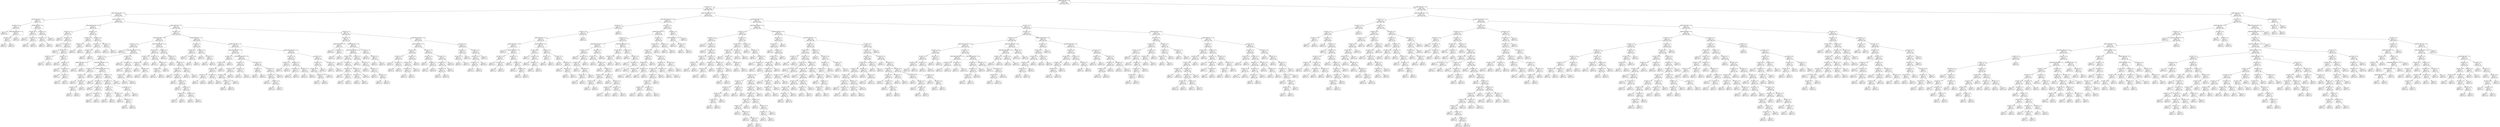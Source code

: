 digraph Tree {
node [shape=box, style="rounded", color="black", fontname="helvetica"] ;
edge [fontname="helvetica"] ;
0 [label="RECENT_PERF_DIFF <= 4.0\ngini = 0.5\nsamples = 3961\nvalue = [3419, 2842]"] ;
1 [label="ELO_DIFF <= 3.2\ngini = 0.5\nsamples = 2068\nvalue = [1984, 1291]"] ;
0 -> 1 [labeldistance=2.5, labelangle=45, headlabel="True"] ;
2 [label="HOME_AWAY_GOAL_DIFF <= 1.9\ngini = 0.4\nsamples = 691\nvalue = [802, 297]"] ;
1 -> 2 ;
3 [label="RECENT_PERF_DIFF <= 1.5\ngini = 0.2\nsamples = 44\nvalue = [71, 9]"] ;
2 -> 3 ;
4 [label="ELO_DIFF <= 2.2\ngini = 0.1\nsamples = 18\nvalue = [23, 1]"] ;
3 -> 4 ;
5 [label="gini = 0.0\nsamples = 9\nvalue = [12, 0]"] ;
4 -> 5 ;
6 [label="HOME_AWAY_GOAL_DIFF <= 1.0\ngini = 0.2\nsamples = 9\nvalue = [11, 1]"] ;
4 -> 6 ;
7 [label="ELO_DIFF <= 2.5\ngini = 0.4\nsamples = 3\nvalue = [2, 1]"] ;
6 -> 7 ;
8 [label="gini = 0.0\nsamples = 1\nvalue = [0, 1]"] ;
7 -> 8 ;
9 [label="gini = 0.0\nsamples = 2\nvalue = [2, 0]"] ;
7 -> 9 ;
10 [label="gini = 0.0\nsamples = 6\nvalue = [9, 0]"] ;
6 -> 10 ;
11 [label="RECENT_PERF_DIFF <= 1.7\ngini = 0.2\nsamples = 26\nvalue = [48, 8]"] ;
3 -> 11 ;
12 [label="ELO_DIFF <= 2.7\ngini = 0.2\nsamples = 11\nvalue = [19, 3]"] ;
11 -> 12 ;
13 [label="gini = 0.0\nsamples = 9\nvalue = [17, 0]"] ;
12 -> 13 ;
14 [label="ELO_DIFF <= 3.1\ngini = 0.5\nsamples = 2\nvalue = [2, 3]"] ;
12 -> 14 ;
15 [label="gini = 0.0\nsamples = 1\nvalue = [0, 3]"] ;
14 -> 15 ;
16 [label="gini = 0.0\nsamples = 1\nvalue = [2, 0]"] ;
14 -> 16 ;
17 [label="ELO_DIFF <= 2.3\ngini = 0.3\nsamples = 15\nvalue = [29, 5]"] ;
11 -> 17 ;
18 [label="ELO_DIFF <= 1.9\ngini = 0.5\nsamples = 4\nvalue = [5, 5]"] ;
17 -> 18 ;
19 [label="gini = 0.0\nsamples = 2\nvalue = [5, 0]"] ;
18 -> 19 ;
20 [label="gini = 0.0\nsamples = 2\nvalue = [0, 5]"] ;
18 -> 20 ;
21 [label="gini = 0.0\nsamples = 11\nvalue = [24, 0]"] ;
17 -> 21 ;
22 [label="RECENT_PERF_DIFF <= 2.2\ngini = 0.4\nsamples = 647\nvalue = [731, 288]"] ;
2 -> 22 ;
23 [label="HOME_AWAY_GOAL_DIFF <= 2.0\ngini = 0.5\nsamples = 37\nvalue = [30, 26]"] ;
22 -> 23 ;
24 [label="ELO_DIFF <= 1.2\ngini = 0.5\nsamples = 20\nvalue = [17, 11]"] ;
23 -> 24 ;
25 [label="gini = 0.0\nsamples = 4\nvalue = [7, 0]"] ;
24 -> 25 ;
26 [label="ELO_DIFF <= 1.8\ngini = 0.5\nsamples = 16\nvalue = [10, 11]"] ;
24 -> 26 ;
27 [label="gini = 0.0\nsamples = 2\nvalue = [0, 2]"] ;
26 -> 27 ;
28 [label="ELO_DIFF <= 1.9\ngini = 0.5\nsamples = 14\nvalue = [10, 9]"] ;
26 -> 28 ;
29 [label="gini = 0.0\nsamples = 2\nvalue = [2, 0]"] ;
28 -> 29 ;
30 [label="ELO_DIFF <= 2.2\ngini = 0.5\nsamples = 12\nvalue = [8, 9]"] ;
28 -> 30 ;
31 [label="ELO_DIFF <= 2.1\ngini = 0.4\nsamples = 3\nvalue = [1, 3]"] ;
30 -> 31 ;
32 [label="gini = 0.4\nsamples = 2\nvalue = [1, 2]"] ;
31 -> 32 ;
33 [label="gini = 0.0\nsamples = 1\nvalue = [0, 1]"] ;
31 -> 33 ;
34 [label="ELO_DIFF <= 2.5\ngini = 0.5\nsamples = 9\nvalue = [7, 6]"] ;
30 -> 34 ;
35 [label="gini = 0.0\nsamples = 2\nvalue = [3, 0]"] ;
34 -> 35 ;
36 [label="ELO_DIFF <= 2.8\ngini = 0.5\nsamples = 7\nvalue = [4, 6]"] ;
34 -> 36 ;
37 [label="gini = 0.0\nsamples = 1\nvalue = [0, 2]"] ;
36 -> 37 ;
38 [label="ELO_DIFF <= 3.0\ngini = 0.5\nsamples = 6\nvalue = [4, 4]"] ;
36 -> 38 ;
39 [label="gini = 0.0\nsamples = 2\nvalue = [2, 0]"] ;
38 -> 39 ;
40 [label="ELO_DIFF <= 3.1\ngini = 0.4\nsamples = 4\nvalue = [2, 4]"] ;
38 -> 40 ;
41 [label="gini = 0.4\nsamples = 2\nvalue = [1, 2]"] ;
40 -> 41 ;
42 [label="gini = 0.4\nsamples = 2\nvalue = [1, 2]"] ;
40 -> 42 ;
43 [label="ELO_DIFF <= 2.4\ngini = 0.5\nsamples = 17\nvalue = [13, 15]"] ;
23 -> 43 ;
44 [label="ELO_DIFF <= 1.7\ngini = 0.2\nsamples = 6\nvalue = [9, 1]"] ;
43 -> 44 ;
45 [label="ELO_DIFF <= 1.5\ngini = 0.4\nsamples = 2\nvalue = [3, 1]"] ;
44 -> 45 ;
46 [label="gini = 0.0\nsamples = 1\nvalue = [3, 0]"] ;
45 -> 46 ;
47 [label="gini = 0.0\nsamples = 1\nvalue = [0, 1]"] ;
45 -> 47 ;
48 [label="gini = 0.0\nsamples = 4\nvalue = [6, 0]"] ;
44 -> 48 ;
49 [label="ELO_DIFF <= 3.0\ngini = 0.3\nsamples = 11\nvalue = [4, 14]"] ;
43 -> 49 ;
50 [label="ELO_DIFF <= 2.7\ngini = 0.2\nsamples = 6\nvalue = [1, 11]"] ;
49 -> 50 ;
51 [label="ELO_DIFF <= 2.6\ngini = 0.5\nsamples = 2\nvalue = [1, 1]"] ;
50 -> 51 ;
52 [label="gini = 0.0\nsamples = 1\nvalue = [0, 1]"] ;
51 -> 52 ;
53 [label="gini = 0.0\nsamples = 1\nvalue = [1, 0]"] ;
51 -> 53 ;
54 [label="gini = 0.0\nsamples = 4\nvalue = [0, 10]"] ;
50 -> 54 ;
55 [label="ELO_DIFF <= 3.1\ngini = 0.5\nsamples = 5\nvalue = [3, 3]"] ;
49 -> 55 ;
56 [label="gini = 0.5\nsamples = 4\nvalue = [2, 3]"] ;
55 -> 56 ;
57 [label="gini = 0.0\nsamples = 1\nvalue = [1, 0]"] ;
55 -> 57 ;
58 [label="RECENT_PERF_DIFF <= 3.4\ngini = 0.4\nsamples = 610\nvalue = [701, 262]"] ;
22 -> 58 ;
59 [label="ELO_DIFF <= 2.6\ngini = 0.4\nsamples = 373\nvalue = [439, 149]"] ;
58 -> 59 ;
60 [label="RECENT_PERF_DIFF <= 3.0\ngini = 0.3\nsamples = 167\nvalue = [203, 54]"] ;
59 -> 60 ;
61 [label="ELO_DIFF <= 1.4\ngini = 0.3\nsamples = 101\nvalue = [122, 26]"] ;
60 -> 61 ;
62 [label="gini = 0.0\nsamples = 12\nvalue = [16, 0]"] ;
61 -> 62 ;
63 [label="HOME_AWAY_GOAL_DIFF <= 2.8\ngini = 0.3\nsamples = 89\nvalue = [106, 26]"] ;
61 -> 63 ;
64 [label="ELO_DIFF <= 1.6\ngini = 0.3\nsamples = 59\nvalue = [64, 18]"] ;
63 -> 64 ;
65 [label="RECENT_PERF_DIFF <= 2.5\ngini = 0.4\nsamples = 3\nvalue = [1, 2]"] ;
64 -> 65 ;
66 [label="gini = 0.0\nsamples = 1\nvalue = [1, 0]"] ;
65 -> 66 ;
67 [label="gini = 0.0\nsamples = 2\nvalue = [0, 2]"] ;
65 -> 67 ;
68 [label="HOME_AWAY_GOAL_DIFF <= 2.4\ngini = 0.3\nsamples = 56\nvalue = [63, 16]"] ;
64 -> 68 ;
69 [label="ELO_DIFF <= 2.3\ngini = 0.3\nsamples = 17\nvalue = [18, 4]"] ;
68 -> 69 ;
70 [label="ELO_DIFF <= 1.9\ngini = 0.4\nsamples = 10\nvalue = [9, 4]"] ;
69 -> 70 ;
71 [label="gini = 0.0\nsamples = 3\nvalue = [3, 0]"] ;
70 -> 71 ;
72 [label="ELO_DIFF <= 2.2\ngini = 0.5\nsamples = 7\nvalue = [6, 4]"] ;
70 -> 72 ;
73 [label="ELO_DIFF <= 2.1\ngini = 0.5\nsamples = 4\nvalue = [2, 2]"] ;
72 -> 73 ;
74 [label="gini = 0.4\nsamples = 3\nvalue = [2, 1]"] ;
73 -> 74 ;
75 [label="gini = 0.0\nsamples = 1\nvalue = [0, 1]"] ;
73 -> 75 ;
76 [label="gini = 0.4\nsamples = 3\nvalue = [4, 2]"] ;
72 -> 76 ;
77 [label="gini = 0.0\nsamples = 7\nvalue = [9, 0]"] ;
69 -> 77 ;
78 [label="HOME_AWAY_GOAL_DIFF <= 2.6\ngini = 0.3\nsamples = 39\nvalue = [45, 12]"] ;
68 -> 78 ;
79 [label="ELO_DIFF <= 1.9\ngini = 0.4\nsamples = 16\nvalue = [17, 5]"] ;
78 -> 79 ;
80 [label="gini = 0.0\nsamples = 2\nvalue = [5, 0]"] ;
79 -> 80 ;
81 [label="ELO_DIFF <= 2.1\ngini = 0.4\nsamples = 14\nvalue = [12, 5]"] ;
79 -> 81 ;
82 [label="gini = 0.0\nsamples = 1\nvalue = [0, 1]"] ;
81 -> 82 ;
83 [label="ELO_DIFF <= 2.3\ngini = 0.4\nsamples = 13\nvalue = [12, 4]"] ;
81 -> 83 ;
84 [label="gini = 0.2\nsamples = 6\nvalue = [7, 1]"] ;
83 -> 84 ;
85 [label="ELO_DIFF <= 2.5\ngini = 0.5\nsamples = 7\nvalue = [5, 3]"] ;
83 -> 85 ;
86 [label="gini = 0.5\nsamples = 5\nvalue = [3, 2]"] ;
85 -> 86 ;
87 [label="gini = 0.4\nsamples = 2\nvalue = [2, 1]"] ;
85 -> 87 ;
88 [label="ELO_DIFF <= 2.4\ngini = 0.3\nsamples = 23\nvalue = [28, 7]"] ;
78 -> 88 ;
89 [label="ELO_DIFF <= 2.2\ngini = 0.4\nsamples = 16\nvalue = [18, 7]"] ;
88 -> 89 ;
90 [label="ELO_DIFF <= 1.8\ngini = 0.3\nsamples = 10\nvalue = [12, 3]"] ;
89 -> 90 ;
91 [label="ELO_DIFF <= 1.7\ngini = 0.4\nsamples = 5\nvalue = [4, 2]"] ;
90 -> 91 ;
92 [label="gini = 0.0\nsamples = 2\nvalue = [2, 0]"] ;
91 -> 92 ;
93 [label="gini = 0.5\nsamples = 3\nvalue = [2, 2]"] ;
91 -> 93 ;
94 [label="ELO_DIFF <= 1.9\ngini = 0.2\nsamples = 5\nvalue = [8, 1]"] ;
90 -> 94 ;
95 [label="gini = 0.0\nsamples = 2\nvalue = [5, 0]"] ;
94 -> 95 ;
96 [label="ELO_DIFF <= 2.1\ngini = 0.4\nsamples = 3\nvalue = [3, 1]"] ;
94 -> 96 ;
97 [label="gini = 0.0\nsamples = 1\nvalue = [0, 1]"] ;
96 -> 97 ;
98 [label="gini = 0.0\nsamples = 2\nvalue = [3, 0]"] ;
96 -> 98 ;
99 [label="ELO_DIFF <= 2.3\ngini = 0.5\nsamples = 6\nvalue = [6, 4]"] ;
89 -> 99 ;
100 [label="gini = 0.5\nsamples = 2\nvalue = [2, 2]"] ;
99 -> 100 ;
101 [label="gini = 0.4\nsamples = 4\nvalue = [4, 2]"] ;
99 -> 101 ;
102 [label="gini = 0.0\nsamples = 7\nvalue = [10, 0]"] ;
88 -> 102 ;
103 [label="ELO_DIFF <= 2.1\ngini = 0.3\nsamples = 30\nvalue = [42, 8]"] ;
63 -> 103 ;
104 [label="gini = 0.0\nsamples = 10\nvalue = [16, 0]"] ;
103 -> 104 ;
105 [label="ELO_DIFF <= 2.3\ngini = 0.4\nsamples = 20\nvalue = [26, 8]"] ;
103 -> 105 ;
106 [label="gini = 0.5\nsamples = 4\nvalue = [4, 4]"] ;
105 -> 106 ;
107 [label="ELO_DIFF <= 2.5\ngini = 0.3\nsamples = 16\nvalue = [22, 4]"] ;
105 -> 107 ;
108 [label="ELO_DIFF <= 2.4\ngini = 0.3\nsamples = 12\nvalue = [15, 4]"] ;
107 -> 108 ;
109 [label="gini = 0.3\nsamples = 6\nvalue = [9, 2]"] ;
108 -> 109 ;
110 [label="gini = 0.4\nsamples = 6\nvalue = [6, 2]"] ;
108 -> 110 ;
111 [label="gini = 0.0\nsamples = 4\nvalue = [7, 0]"] ;
107 -> 111 ;
112 [label="HOME_AWAY_GOAL_DIFF <= 3.2\ngini = 0.4\nsamples = 66\nvalue = [81, 28]"] ;
60 -> 112 ;
113 [label="ELO_DIFF <= 1.9\ngini = 0.4\nsamples = 30\nvalue = [37, 13]"] ;
112 -> 113 ;
114 [label="ELO_DIFF <= 1.4\ngini = 0.5\nsamples = 7\nvalue = [4, 7]"] ;
113 -> 114 ;
115 [label="ELO_DIFF <= 0.6\ngini = 0.4\nsamples = 4\nvalue = [4, 2]"] ;
114 -> 115 ;
116 [label="gini = 0.0\nsamples = 1\nvalue = [2, 0]"] ;
115 -> 116 ;
117 [label="ELO_DIFF <= 0.9\ngini = 0.5\nsamples = 3\nvalue = [2, 2]"] ;
115 -> 117 ;
118 [label="gini = 0.0\nsamples = 1\nvalue = [0, 2]"] ;
117 -> 118 ;
119 [label="gini = 0.0\nsamples = 2\nvalue = [2, 0]"] ;
117 -> 119 ;
120 [label="gini = 0.0\nsamples = 3\nvalue = [0, 5]"] ;
114 -> 120 ;
121 [label="ELO_DIFF <= 2.3\ngini = 0.3\nsamples = 23\nvalue = [33, 6]"] ;
113 -> 121 ;
122 [label="gini = 0.0\nsamples = 7\nvalue = [13, 0]"] ;
121 -> 122 ;
123 [label="ELO_DIFF <= 2.5\ngini = 0.4\nsamples = 16\nvalue = [20, 6]"] ;
121 -> 123 ;
124 [label="ELO_DIFF <= 2.4\ngini = 0.4\nsamples = 12\nvalue = [16, 5]"] ;
123 -> 124 ;
125 [label="gini = 0.4\nsamples = 7\nvalue = [10, 3]"] ;
124 -> 125 ;
126 [label="gini = 0.4\nsamples = 5\nvalue = [6, 2]"] ;
124 -> 126 ;
127 [label="gini = 0.3\nsamples = 4\nvalue = [4, 1]"] ;
123 -> 127 ;
128 [label="ELO_DIFF <= 1.1\ngini = 0.4\nsamples = 36\nvalue = [44, 15]"] ;
112 -> 128 ;
129 [label="gini = 0.0\nsamples = 2\nvalue = [4, 0]"] ;
128 -> 129 ;
130 [label="ELO_DIFF <= 1.4\ngini = 0.4\nsamples = 34\nvalue = [40, 15]"] ;
128 -> 130 ;
131 [label="gini = 0.0\nsamples = 1\nvalue = [0, 2]"] ;
130 -> 131 ;
132 [label="ELO_DIFF <= 2.4\ngini = 0.4\nsamples = 33\nvalue = [40, 13]"] ;
130 -> 132 ;
133 [label="ELO_DIFF <= 1.6\ngini = 0.4\nsamples = 23\nvalue = [24, 10]"] ;
132 -> 133 ;
134 [label="gini = 0.0\nsamples = 2\nvalue = [3, 0]"] ;
133 -> 134 ;
135 [label="ELO_DIFF <= 1.7\ngini = 0.4\nsamples = 21\nvalue = [21, 10]"] ;
133 -> 135 ;
136 [label="gini = 0.0\nsamples = 1\nvalue = [0, 2]"] ;
135 -> 136 ;
137 [label="ELO_DIFF <= 1.9\ngini = 0.4\nsamples = 20\nvalue = [21, 8]"] ;
135 -> 137 ;
138 [label="gini = 0.0\nsamples = 3\nvalue = [6, 0]"] ;
137 -> 138 ;
139 [label="ELO_DIFF <= 2.2\ngini = 0.5\nsamples = 17\nvalue = [15, 8]"] ;
137 -> 139 ;
140 [label="ELO_DIFF <= 2.1\ngini = 0.4\nsamples = 8\nvalue = [7, 3]"] ;
139 -> 140 ;
141 [label="gini = 0.4\nsamples = 3\nvalue = [2, 1]"] ;
140 -> 141 ;
142 [label="gini = 0.4\nsamples = 5\nvalue = [5, 2]"] ;
140 -> 142 ;
143 [label="ELO_DIFF <= 2.3\ngini = 0.5\nsamples = 9\nvalue = [8, 5]"] ;
139 -> 143 ;
144 [label="gini = 0.5\nsamples = 4\nvalue = [4, 3]"] ;
143 -> 144 ;
145 [label="gini = 0.4\nsamples = 5\nvalue = [4, 2]"] ;
143 -> 145 ;
146 [label="ELO_DIFF <= 2.5\ngini = 0.3\nsamples = 10\nvalue = [16, 3]"] ;
132 -> 146 ;
147 [label="gini = 0.3\nsamples = 6\nvalue = [11, 2]"] ;
146 -> 147 ;
148 [label="gini = 0.3\nsamples = 4\nvalue = [5, 1]"] ;
146 -> 148 ;
149 [label="RECENT_PERF_DIFF <= 2.4\ngini = 0.4\nsamples = 206\nvalue = [236, 95]"] ;
59 -> 149 ;
150 [label="ELO_DIFF <= 2.9\ngini = 0.5\nsamples = 19\nvalue = [14, 14]"] ;
149 -> 150 ;
151 [label="ELO_DIFF <= 2.7\ngini = 0.3\nsamples = 10\nvalue = [3, 11]"] ;
150 -> 151 ;
152 [label="gini = 0.4\nsamples = 3\nvalue = [1, 2]"] ;
151 -> 152 ;
153 [label="ELO_DIFF <= 2.8\ngini = 0.3\nsamples = 7\nvalue = [2, 9]"] ;
151 -> 153 ;
154 [label="gini = 0.2\nsamples = 5\nvalue = [1, 7]"] ;
153 -> 154 ;
155 [label="gini = 0.4\nsamples = 2\nvalue = [1, 2]"] ;
153 -> 155 ;
156 [label="ELO_DIFF <= 3.0\ngini = 0.3\nsamples = 9\nvalue = [11, 3]"] ;
150 -> 156 ;
157 [label="gini = 0.0\nsamples = 3\nvalue = [5, 0]"] ;
156 -> 157 ;
158 [label="ELO_DIFF <= 3.1\ngini = 0.4\nsamples = 6\nvalue = [6, 3]"] ;
156 -> 158 ;
159 [label="gini = 0.5\nsamples = 4\nvalue = [4, 3]"] ;
158 -> 159 ;
160 [label="gini = 0.0\nsamples = 2\nvalue = [2, 0]"] ;
158 -> 160 ;
161 [label="RECENT_PERF_DIFF <= 3.0\ngini = 0.4\nsamples = 187\nvalue = [222, 81]"] ;
149 -> 161 ;
162 [label="HOME_AWAY_GOAL_DIFF <= 2.6\ngini = 0.4\nsamples = 105\nvalue = [114, 48]"] ;
161 -> 162 ;
163 [label="ELO_DIFF <= 3.1\ngini = 0.4\nsamples = 23\nvalue = [30, 9]"] ;
162 -> 163 ;
164 [label="ELO_DIFF <= 3.0\ngini = 0.4\nsamples = 20\nvalue = [25, 9]"] ;
163 -> 164 ;
165 [label="ELO_DIFF <= 2.8\ngini = 0.3\nsamples = 15\nvalue = [21, 5]"] ;
164 -> 165 ;
166 [label="ELO_DIFF <= 2.7\ngini = 0.4\nsamples = 9\nvalue = [11, 4]"] ;
165 -> 166 ;
167 [label="gini = 0.4\nsamples = 4\nvalue = [5, 2]"] ;
166 -> 167 ;
168 [label="gini = 0.4\nsamples = 5\nvalue = [6, 2]"] ;
166 -> 168 ;
169 [label="ELO_DIFF <= 2.9\ngini = 0.2\nsamples = 6\nvalue = [10, 1]"] ;
165 -> 169 ;
170 [label="gini = 0.2\nsamples = 5\nvalue = [9, 1]"] ;
169 -> 170 ;
171 [label="gini = 0.0\nsamples = 1\nvalue = [1, 0]"] ;
169 -> 171 ;
172 [label="gini = 0.5\nsamples = 5\nvalue = [4, 4]"] ;
164 -> 172 ;
173 [label="gini = 0.0\nsamples = 3\nvalue = [5, 0]"] ;
163 -> 173 ;
174 [label="HOME_AWAY_GOAL_DIFF <= 2.8\ngini = 0.4\nsamples = 82\nvalue = [84, 39]"] ;
162 -> 174 ;
175 [label="ELO_DIFF <= 3.0\ngini = 0.4\nsamples = 44\nvalue = [46, 20]"] ;
174 -> 175 ;
176 [label="ELO_DIFF <= 2.9\ngini = 0.5\nsamples = 29\nvalue = [25, 13]"] ;
175 -> 176 ;
177 [label="ELO_DIFF <= 2.8\ngini = 0.5\nsamples = 19\nvalue = [16, 9]"] ;
176 -> 177 ;
178 [label="ELO_DIFF <= 2.7\ngini = 0.4\nsamples = 15\nvalue = [14, 7]"] ;
177 -> 178 ;
179 [label="gini = 0.5\nsamples = 5\nvalue = [5, 3]"] ;
178 -> 179 ;
180 [label="gini = 0.4\nsamples = 10\nvalue = [9, 4]"] ;
178 -> 180 ;
181 [label="gini = 0.5\nsamples = 4\nvalue = [2, 2]"] ;
177 -> 181 ;
182 [label="gini = 0.4\nsamples = 10\nvalue = [9, 4]"] ;
176 -> 182 ;
183 [label="ELO_DIFF <= 3.1\ngini = 0.4\nsamples = 15\nvalue = [21, 7]"] ;
175 -> 183 ;
184 [label="gini = 0.4\nsamples = 8\nvalue = [11, 4]"] ;
183 -> 184 ;
185 [label="gini = 0.4\nsamples = 7\nvalue = [10, 3]"] ;
183 -> 185 ;
186 [label="ELO_DIFF <= 2.8\ngini = 0.4\nsamples = 38\nvalue = [38, 19]"] ;
174 -> 186 ;
187 [label="ELO_DIFF <= 2.7\ngini = 0.4\nsamples = 6\nvalue = [3, 6]"] ;
186 -> 187 ;
188 [label="gini = 0.4\nsamples = 3\nvalue = [3, 1]"] ;
187 -> 188 ;
189 [label="gini = 0.0\nsamples = 3\nvalue = [0, 5]"] ;
187 -> 189 ;
190 [label="ELO_DIFF <= 3.1\ngini = 0.4\nsamples = 32\nvalue = [35, 13]"] ;
186 -> 190 ;
191 [label="ELO_DIFF <= 2.9\ngini = 0.3\nsamples = 22\nvalue = [28, 6]"] ;
190 -> 191 ;
192 [label="gini = 0.0\nsamples = 5\nvalue = [10, 0]"] ;
191 -> 192 ;
193 [label="ELO_DIFF <= 3.0\ngini = 0.4\nsamples = 17\nvalue = [18, 6]"] ;
191 -> 193 ;
194 [label="gini = 0.4\nsamples = 10\nvalue = [11, 5]"] ;
193 -> 194 ;
195 [label="gini = 0.2\nsamples = 7\nvalue = [7, 1]"] ;
193 -> 195 ;
196 [label="gini = 0.5\nsamples = 10\nvalue = [7, 7]"] ;
190 -> 196 ;
197 [label="HOME_AWAY_GOAL_DIFF <= 3.2\ngini = 0.4\nsamples = 82\nvalue = [108, 33]"] ;
161 -> 197 ;
198 [label="ELO_DIFF <= 2.8\ngini = 0.3\nsamples = 39\nvalue = [48, 14]"] ;
197 -> 198 ;
199 [label="ELO_DIFF <= 2.7\ngini = 0.2\nsamples = 10\nvalue = [12, 2]"] ;
198 -> 199 ;
200 [label="gini = 0.3\nsamples = 7\nvalue = [7, 2]"] ;
199 -> 200 ;
201 [label="gini = 0.0\nsamples = 3\nvalue = [5, 0]"] ;
199 -> 201 ;
202 [label="ELO_DIFF <= 3.0\ngini = 0.4\nsamples = 29\nvalue = [36, 12]"] ;
198 -> 202 ;
203 [label="ELO_DIFF <= 2.9\ngini = 0.4\nsamples = 17\nvalue = [17, 8]"] ;
202 -> 203 ;
204 [label="gini = 0.4\nsamples = 12\nvalue = [12, 6]"] ;
203 -> 204 ;
205 [label="gini = 0.4\nsamples = 5\nvalue = [5, 2]"] ;
203 -> 205 ;
206 [label="ELO_DIFF <= 3.1\ngini = 0.3\nsamples = 12\nvalue = [19, 4]"] ;
202 -> 206 ;
207 [label="gini = 0.3\nsamples = 8\nvalue = [13, 3]"] ;
206 -> 207 ;
208 [label="gini = 0.2\nsamples = 4\nvalue = [6, 1]"] ;
206 -> 208 ;
209 [label="ELO_DIFF <= 3.0\ngini = 0.4\nsamples = 43\nvalue = [60, 19]"] ;
197 -> 209 ;
210 [label="ELO_DIFF <= 2.9\ngini = 0.4\nsamples = 28\nvalue = [37, 15]"] ;
209 -> 210 ;
211 [label="ELO_DIFF <= 2.8\ngini = 0.4\nsamples = 19\nvalue = [26, 8]"] ;
210 -> 211 ;
212 [label="ELO_DIFF <= 2.7\ngini = 0.4\nsamples = 6\nvalue = [9, 3]"] ;
211 -> 212 ;
213 [label="gini = 0.4\nsamples = 2\nvalue = [3, 1]"] ;
212 -> 213 ;
214 [label="gini = 0.4\nsamples = 4\nvalue = [6, 2]"] ;
212 -> 214 ;
215 [label="gini = 0.4\nsamples = 13\nvalue = [17, 5]"] ;
211 -> 215 ;
216 [label="gini = 0.5\nsamples = 9\nvalue = [11, 7]"] ;
210 -> 216 ;
217 [label="ELO_DIFF <= 3.1\ngini = 0.3\nsamples = 15\nvalue = [23, 4]"] ;
209 -> 217 ;
218 [label="gini = 0.2\nsamples = 4\nvalue = [7, 1]"] ;
217 -> 218 ;
219 [label="gini = 0.3\nsamples = 11\nvalue = [16, 3]"] ;
217 -> 219 ;
220 [label="ELO_DIFF <= 2.5\ngini = 0.4\nsamples = 237\nvalue = [262, 113]"] ;
58 -> 220 ;
221 [label="ELO_DIFF <= 1.6\ngini = 0.3\nsamples = 79\nvalue = [113, 21]"] ;
220 -> 221 ;
222 [label="RECENT_PERF_DIFF <= 3.8\ngini = 0.1\nsamples = 15\nvalue = [24, 1]"] ;
221 -> 222 ;
223 [label="gini = 0.0\nsamples = 12\nvalue = [20, 0]"] ;
222 -> 223 ;
224 [label="ELO_DIFF <= 1.0\ngini = 0.3\nsamples = 3\nvalue = [4, 1]"] ;
222 -> 224 ;
225 [label="gini = 0.0\nsamples = 1\nvalue = [2, 0]"] ;
224 -> 225 ;
226 [label="gini = 0.4\nsamples = 2\nvalue = [2, 1]"] ;
224 -> 226 ;
227 [label="RECENT_PERF_DIFF <= 3.8\ngini = 0.3\nsamples = 64\nvalue = [89, 20]"] ;
221 -> 227 ;
228 [label="HOME_AWAY_GOAL_DIFF <= 3.6\ngini = 0.4\nsamples = 47\nvalue = [60, 18]"] ;
227 -> 228 ;
229 [label="ELO_DIFF <= 1.8\ngini = 0.4\nsamples = 24\nvalue = [34, 10]"] ;
228 -> 229 ;
230 [label="gini = 0.0\nsamples = 3\nvalue = [0, 5]"] ;
229 -> 230 ;
231 [label="ELO_DIFF <= 2.2\ngini = 0.2\nsamples = 21\nvalue = [34, 5]"] ;
229 -> 231 ;
232 [label="ELO_DIFF <= 1.9\ngini = 0.4\nsamples = 6\nvalue = [5, 2]"] ;
231 -> 232 ;
233 [label="gini = 0.0\nsamples = 1\nvalue = [1, 0]"] ;
232 -> 233 ;
234 [label="ELO_DIFF <= 2.1\ngini = 0.4\nsamples = 5\nvalue = [4, 2]"] ;
232 -> 234 ;
235 [label="gini = 0.4\nsamples = 3\nvalue = [2, 1]"] ;
234 -> 235 ;
236 [label="gini = 0.4\nsamples = 2\nvalue = [2, 1]"] ;
234 -> 236 ;
237 [label="ELO_DIFF <= 2.4\ngini = 0.2\nsamples = 15\nvalue = [29, 3]"] ;
231 -> 237 ;
238 [label="ELO_DIFF <= 2.3\ngini = 0.2\nsamples = 9\nvalue = [15, 2]"] ;
237 -> 238 ;
239 [label="gini = 0.2\nsamples = 5\nvalue = [9, 1]"] ;
238 -> 239 ;
240 [label="gini = 0.2\nsamples = 4\nvalue = [6, 1]"] ;
238 -> 240 ;
241 [label="gini = 0.1\nsamples = 6\nvalue = [14, 1]"] ;
237 -> 241 ;
242 [label="ELO_DIFF <= 2.1\ngini = 0.4\nsamples = 23\nvalue = [26, 8]"] ;
228 -> 242 ;
243 [label="gini = 0.0\nsamples = 6\nvalue = [12, 0]"] ;
242 -> 243 ;
244 [label="ELO_DIFF <= 2.2\ngini = 0.5\nsamples = 17\nvalue = [14, 8]"] ;
242 -> 244 ;
245 [label="gini = 0.5\nsamples = 4\nvalue = [3, 3]"] ;
244 -> 245 ;
246 [label="ELO_DIFF <= 2.3\ngini = 0.4\nsamples = 13\nvalue = [11, 5]"] ;
244 -> 246 ;
247 [label="gini = 0.3\nsamples = 5\nvalue = [5, 1]"] ;
246 -> 247 ;
248 [label="ELO_DIFF <= 2.4\ngini = 0.5\nsamples = 8\nvalue = [6, 4]"] ;
246 -> 248 ;
249 [label="gini = 0.5\nsamples = 3\nvalue = [2, 2]"] ;
248 -> 249 ;
250 [label="gini = 0.4\nsamples = 5\nvalue = [4, 2]"] ;
248 -> 250 ;
251 [label="ELO_DIFF <= 2.3\ngini = 0.1\nsamples = 17\nvalue = [29, 2]"] ;
227 -> 251 ;
252 [label="gini = 0.0\nsamples = 11\nvalue = [19, 0]"] ;
251 -> 252 ;
253 [label="ELO_DIFF <= 2.4\ngini = 0.3\nsamples = 6\nvalue = [10, 2]"] ;
251 -> 253 ;
254 [label="gini = 0.3\nsamples = 5\nvalue = [9, 2]"] ;
253 -> 254 ;
255 [label="gini = 0.0\nsamples = 1\nvalue = [1, 0]"] ;
253 -> 255 ;
256 [label="HOME_AWAY_GOAL_DIFF <= 3.8\ngini = 0.5\nsamples = 158\nvalue = [149, 92]"] ;
220 -> 256 ;
257 [label="RECENT_PERF_DIFF <= 3.6\ngini = 0.5\nsamples = 102\nvalue = [87, 66]"] ;
256 -> 257 ;
258 [label="ELO_DIFF <= 2.8\ngini = 0.5\nsamples = 50\nvalue = [49, 26]"] ;
257 -> 258 ;
259 [label="ELO_DIFF <= 2.6\ngini = 0.5\nsamples = 16\nvalue = [10, 12]"] ;
258 -> 259 ;
260 [label="gini = 0.5\nsamples = 4\nvalue = [4, 3]"] ;
259 -> 260 ;
261 [label="ELO_DIFF <= 2.7\ngini = 0.5\nsamples = 12\nvalue = [6, 9]"] ;
259 -> 261 ;
262 [label="gini = 0.5\nsamples = 6\nvalue = [3, 5]"] ;
261 -> 262 ;
263 [label="gini = 0.5\nsamples = 6\nvalue = [3, 4]"] ;
261 -> 263 ;
264 [label="ELO_DIFF <= 3.1\ngini = 0.4\nsamples = 34\nvalue = [39, 14]"] ;
258 -> 264 ;
265 [label="ELO_DIFF <= 3.0\ngini = 0.4\nsamples = 26\nvalue = [30, 12]"] ;
264 -> 265 ;
266 [label="ELO_DIFF <= 2.9\ngini = 0.4\nsamples = 13\nvalue = [16, 5]"] ;
265 -> 266 ;
267 [label="gini = 0.3\nsamples = 6\nvalue = [7, 2]"] ;
266 -> 267 ;
268 [label="gini = 0.4\nsamples = 7\nvalue = [9, 3]"] ;
266 -> 268 ;
269 [label="gini = 0.4\nsamples = 13\nvalue = [14, 7]"] ;
265 -> 269 ;
270 [label="gini = 0.3\nsamples = 8\nvalue = [9, 2]"] ;
264 -> 270 ;
271 [label="ELO_DIFF <= 2.8\ngini = 0.5\nsamples = 52\nvalue = [38, 40]"] ;
257 -> 271 ;
272 [label="ELO_DIFF <= 2.6\ngini = 0.5\nsamples = 19\nvalue = [16, 10]"] ;
271 -> 272 ;
273 [label="gini = 0.4\nsamples = 2\nvalue = [1, 2]"] ;
272 -> 273 ;
274 [label="ELO_DIFF <= 2.7\ngini = 0.5\nsamples = 17\nvalue = [15, 8]"] ;
272 -> 274 ;
275 [label="gini = 0.4\nsamples = 7\nvalue = [9, 3]"] ;
274 -> 275 ;
276 [label="gini = 0.5\nsamples = 10\nvalue = [6, 5]"] ;
274 -> 276 ;
277 [label="ELO_DIFF <= 3.1\ngini = 0.5\nsamples = 33\nvalue = [22, 30]"] ;
271 -> 277 ;
278 [label="ELO_DIFF <= 3.0\ngini = 0.5\nsamples = 23\nvalue = [13, 21]"] ;
277 -> 278 ;
279 [label="ELO_DIFF <= 2.9\ngini = 0.5\nsamples = 16\nvalue = [10, 13]"] ;
278 -> 279 ;
280 [label="gini = 0.5\nsamples = 6\nvalue = [3, 5]"] ;
279 -> 280 ;
281 [label="gini = 0.5\nsamples = 10\nvalue = [7, 8]"] ;
279 -> 281 ;
282 [label="gini = 0.4\nsamples = 7\nvalue = [3, 8]"] ;
278 -> 282 ;
283 [label="gini = 0.5\nsamples = 10\nvalue = [9, 9]"] ;
277 -> 283 ;
284 [label="ELO_DIFF <= 2.8\ngini = 0.4\nsamples = 56\nvalue = [62, 26]"] ;
256 -> 284 ;
285 [label="ELO_DIFF <= 2.7\ngini = 0.5\nsamples = 18\nvalue = [17, 14]"] ;
284 -> 285 ;
286 [label="ELO_DIFF <= 2.6\ngini = 0.4\nsamples = 11\nvalue = [10, 5]"] ;
285 -> 286 ;
287 [label="gini = 0.5\nsamples = 3\nvalue = [3, 2]"] ;
286 -> 287 ;
288 [label="gini = 0.4\nsamples = 8\nvalue = [7, 3]"] ;
286 -> 288 ;
289 [label="gini = 0.5\nsamples = 7\nvalue = [7, 9]"] ;
285 -> 289 ;
290 [label="ELO_DIFF <= 3.1\ngini = 0.3\nsamples = 38\nvalue = [45, 12]"] ;
284 -> 290 ;
291 [label="ELO_DIFF <= 3.0\ngini = 0.3\nsamples = 31\nvalue = [40, 9]"] ;
290 -> 291 ;
292 [label="ELO_DIFF <= 2.9\ngini = 0.4\nsamples = 19\nvalue = [20, 7]"] ;
291 -> 292 ;
293 [label="gini = 0.3\nsamples = 11\nvalue = [14, 3]"] ;
292 -> 293 ;
294 [label="gini = 0.5\nsamples = 8\nvalue = [6, 4]"] ;
292 -> 294 ;
295 [label="gini = 0.2\nsamples = 12\nvalue = [20, 2]"] ;
291 -> 295 ;
296 [label="gini = 0.5\nsamples = 7\nvalue = [5, 3]"] ;
290 -> 296 ;
297 [label="HOME_AWAY_GOAL_DIFF <= 2.6\ngini = 0.5\nsamples = 1377\nvalue = [1182, 994]"] ;
1 -> 297 ;
298 [label="HOME_AWAY_GOAL_DIFF <= 2.0\ngini = 0.5\nsamples = 164\nvalue = [172, 102]"] ;
297 -> 298 ;
299 [label="ELO_DIFF <= 5.1\ngini = 0.5\nsamples = 32\nvalue = [29, 27]"] ;
298 -> 299 ;
300 [label="ELO_DIFF <= 4.8\ngini = 0.5\nsamples = 30\nvalue = [29, 25]"] ;
299 -> 300 ;
301 [label="RECENT_PERF_DIFF <= 1.7\ngini = 0.5\nsamples = 28\nvalue = [26, 25]"] ;
300 -> 301 ;
302 [label="RECENT_PERF_DIFF <= 1.3\ngini = 0.3\nsamples = 11\nvalue = [14, 4]"] ;
301 -> 302 ;
303 [label="gini = 0.0\nsamples = 2\nvalue = [5, 0]"] ;
302 -> 303 ;
304 [label="RECENT_PERF_DIFF <= 1.5\ngini = 0.4\nsamples = 9\nvalue = [9, 4]"] ;
302 -> 304 ;
305 [label="ELO_DIFF <= 3.8\ngini = 0.4\nsamples = 5\nvalue = [6, 2]"] ;
304 -> 305 ;
306 [label="gini = 0.0\nsamples = 2\nvalue = [3, 0]"] ;
305 -> 306 ;
307 [label="ELO_DIFF <= 4.0\ngini = 0.5\nsamples = 3\nvalue = [3, 2]"] ;
305 -> 307 ;
308 [label="gini = 0.4\nsamples = 2\nvalue = [1, 2]"] ;
307 -> 308 ;
309 [label="gini = 0.0\nsamples = 1\nvalue = [2, 0]"] ;
307 -> 309 ;
310 [label="ELO_DIFF <= 3.7\ngini = 0.5\nsamples = 4\nvalue = [3, 2]"] ;
304 -> 310 ;
311 [label="gini = 0.0\nsamples = 1\nvalue = [2, 0]"] ;
310 -> 311 ;
312 [label="ELO_DIFF <= 4.0\ngini = 0.4\nsamples = 3\nvalue = [1, 2]"] ;
310 -> 312 ;
313 [label="gini = 0.0\nsamples = 1\nvalue = [0, 1]"] ;
312 -> 313 ;
314 [label="ELO_DIFF <= 4.4\ngini = 0.5\nsamples = 2\nvalue = [1, 1]"] ;
312 -> 314 ;
315 [label="gini = 0.0\nsamples = 1\nvalue = [1, 0]"] ;
314 -> 315 ;
316 [label="gini = 0.0\nsamples = 1\nvalue = [0, 1]"] ;
314 -> 316 ;
317 [label="RECENT_PERF_DIFF <= 1.9\ngini = 0.5\nsamples = 17\nvalue = [12, 21]"] ;
301 -> 317 ;
318 [label="ELO_DIFF <= 3.3\ngini = 0.4\nsamples = 7\nvalue = [5, 10]"] ;
317 -> 318 ;
319 [label="gini = 0.3\nsamples = 2\nvalue = [4, 1]"] ;
318 -> 319 ;
320 [label="ELO_DIFF <= 3.8\ngini = 0.2\nsamples = 5\nvalue = [1, 9]"] ;
318 -> 320 ;
321 [label="gini = 0.0\nsamples = 3\nvalue = [0, 6]"] ;
320 -> 321 ;
322 [label="ELO_DIFF <= 4.2\ngini = 0.4\nsamples = 2\nvalue = [1, 3]"] ;
320 -> 322 ;
323 [label="gini = 0.0\nsamples = 1\nvalue = [1, 0]"] ;
322 -> 323 ;
324 [label="gini = 0.0\nsamples = 1\nvalue = [0, 3]"] ;
322 -> 324 ;
325 [label="ELO_DIFF <= 3.5\ngini = 0.5\nsamples = 10\nvalue = [7, 11]"] ;
317 -> 325 ;
326 [label="ELO_DIFF <= 3.4\ngini = 0.2\nsamples = 4\nvalue = [1, 7]"] ;
325 -> 326 ;
327 [label="gini = 0.0\nsamples = 2\nvalue = [0, 4]"] ;
326 -> 327 ;
328 [label="gini = 0.4\nsamples = 2\nvalue = [1, 3]"] ;
326 -> 328 ;
329 [label="ELO_DIFF <= 3.9\ngini = 0.5\nsamples = 6\nvalue = [6, 4]"] ;
325 -> 329 ;
330 [label="gini = 0.0\nsamples = 2\nvalue = [3, 0]"] ;
329 -> 330 ;
331 [label="ELO_DIFF <= 4.3\ngini = 0.5\nsamples = 4\nvalue = [3, 4]"] ;
329 -> 331 ;
332 [label="gini = 0.0\nsamples = 1\nvalue = [0, 2]"] ;
331 -> 332 ;
333 [label="ELO_DIFF <= 4.5\ngini = 0.5\nsamples = 3\nvalue = [3, 2]"] ;
331 -> 333 ;
334 [label="gini = 0.0\nsamples = 1\nvalue = [2, 0]"] ;
333 -> 334 ;
335 [label="gini = 0.4\nsamples = 2\nvalue = [1, 2]"] ;
333 -> 335 ;
336 [label="gini = 0.0\nsamples = 2\nvalue = [3, 0]"] ;
300 -> 336 ;
337 [label="gini = 0.0\nsamples = 2\nvalue = [0, 2]"] ;
299 -> 337 ;
338 [label="ELO_DIFF <= 5.3\ngini = 0.5\nsamples = 132\nvalue = [143, 75]"] ;
298 -> 338 ;
339 [label="RECENT_PERF_DIFF <= 2.4\ngini = 0.4\nsamples = 125\nvalue = [141, 68]"] ;
338 -> 339 ;
340 [label="ELO_DIFF <= 4.7\ngini = 0.4\nsamples = 64\nvalue = [76, 33]"] ;
339 -> 340 ;
341 [label="HOME_AWAY_GOAL_DIFF <= 2.2\ngini = 0.4\nsamples = 53\nvalue = [67, 25]"] ;
340 -> 341 ;
342 [label="ELO_DIFF <= 3.4\ngini = 0.4\nsamples = 16\nvalue = [20, 8]"] ;
341 -> 342 ;
343 [label="gini = 0.0\nsamples = 3\nvalue = [5, 0]"] ;
342 -> 343 ;
344 [label="ELO_DIFF <= 4.3\ngini = 0.5\nsamples = 13\nvalue = [15, 8]"] ;
342 -> 344 ;
345 [label="ELO_DIFF <= 3.7\ngini = 0.5\nsamples = 10\nvalue = [11, 8]"] ;
344 -> 345 ;
346 [label="gini = 0.4\nsamples = 3\nvalue = [5, 2]"] ;
345 -> 346 ;
347 [label="ELO_DIFF <= 4.2\ngini = 0.5\nsamples = 7\nvalue = [6, 6]"] ;
345 -> 347 ;
348 [label="ELO_DIFF <= 4.0\ngini = 0.4\nsamples = 4\nvalue = [2, 4]"] ;
347 -> 348 ;
349 [label="gini = 0.5\nsamples = 3\nvalue = [2, 3]"] ;
348 -> 349 ;
350 [label="gini = 0.0\nsamples = 1\nvalue = [0, 1]"] ;
348 -> 350 ;
351 [label="gini = 0.4\nsamples = 3\nvalue = [4, 2]"] ;
347 -> 351 ;
352 [label="gini = 0.0\nsamples = 3\nvalue = [4, 0]"] ;
344 -> 352 ;
353 [label="ELO_DIFF <= 4.4\ngini = 0.4\nsamples = 37\nvalue = [47, 17]"] ;
341 -> 353 ;
354 [label="ELO_DIFF <= 3.3\ngini = 0.4\nsamples = 32\nvalue = [39, 17]"] ;
353 -> 354 ;
355 [label="gini = 0.5\nsamples = 4\nvalue = [5, 4]"] ;
354 -> 355 ;
356 [label="ELO_DIFF <= 3.4\ngini = 0.4\nsamples = 28\nvalue = [34, 13]"] ;
354 -> 356 ;
357 [label="gini = 0.0\nsamples = 1\nvalue = [4, 0]"] ;
356 -> 357 ;
358 [label="ELO_DIFF <= 3.8\ngini = 0.4\nsamples = 27\nvalue = [30, 13]"] ;
356 -> 358 ;
359 [label="ELO_DIFF <= 3.6\ngini = 0.5\nsamples = 10\nvalue = [9, 6]"] ;
358 -> 359 ;
360 [label="ELO_DIFF <= 3.5\ngini = 0.4\nsamples = 8\nvalue = [9, 3]"] ;
359 -> 360 ;
361 [label="gini = 0.5\nsamples = 3\nvalue = [3, 2]"] ;
360 -> 361 ;
362 [label="gini = 0.2\nsamples = 5\nvalue = [6, 1]"] ;
360 -> 362 ;
363 [label="gini = 0.0\nsamples = 2\nvalue = [0, 3]"] ;
359 -> 363 ;
364 [label="ELO_DIFF <= 3.9\ngini = 0.4\nsamples = 17\nvalue = [21, 7]"] ;
358 -> 364 ;
365 [label="gini = 0.0\nsamples = 4\nvalue = [7, 0]"] ;
364 -> 365 ;
366 [label="ELO_DIFF <= 4.2\ngini = 0.4\nsamples = 13\nvalue = [14, 7]"] ;
364 -> 366 ;
367 [label="ELO_DIFF <= 4.1\ngini = 0.5\nsamples = 6\nvalue = [3, 4]"] ;
366 -> 367 ;
368 [label="gini = 0.4\nsamples = 2\nvalue = [1, 2]"] ;
367 -> 368 ;
369 [label="gini = 0.5\nsamples = 4\nvalue = [2, 2]"] ;
367 -> 369 ;
370 [label="ELO_DIFF <= 4.3\ngini = 0.3\nsamples = 7\nvalue = [11, 3]"] ;
366 -> 370 ;
371 [label="gini = 0.3\nsamples = 4\nvalue = [5, 1]"] ;
370 -> 371 ;
372 [label="gini = 0.4\nsamples = 3\nvalue = [6, 2]"] ;
370 -> 372 ;
373 [label="gini = 0.0\nsamples = 5\nvalue = [8, 0]"] ;
353 -> 373 ;
374 [label="HOME_AWAY_GOAL_DIFF <= 2.2\ngini = 0.5\nsamples = 11\nvalue = [9, 8]"] ;
340 -> 374 ;
375 [label="ELO_DIFF <= 4.9\ngini = 0.5\nsamples = 4\nvalue = [2, 3]"] ;
374 -> 375 ;
376 [label="ELO_DIFF <= 4.8\ngini = 0.4\nsamples = 3\nvalue = [2, 1]"] ;
375 -> 376 ;
377 [label="gini = 0.0\nsamples = 1\nvalue = [1, 0]"] ;
376 -> 377 ;
378 [label="gini = 0.5\nsamples = 2\nvalue = [1, 1]"] ;
376 -> 378 ;
379 [label="gini = 0.0\nsamples = 1\nvalue = [0, 2]"] ;
375 -> 379 ;
380 [label="ELO_DIFF <= 4.8\ngini = 0.5\nsamples = 7\nvalue = [7, 5]"] ;
374 -> 380 ;
381 [label="gini = 0.0\nsamples = 1\nvalue = [0, 2]"] ;
380 -> 381 ;
382 [label="ELO_DIFF <= 5.0\ngini = 0.4\nsamples = 6\nvalue = [7, 3]"] ;
380 -> 382 ;
383 [label="gini = 0.0\nsamples = 1\nvalue = [2, 0]"] ;
382 -> 383 ;
384 [label="ELO_DIFF <= 5.2\ngini = 0.5\nsamples = 5\nvalue = [5, 3]"] ;
382 -> 384 ;
385 [label="gini = 0.5\nsamples = 3\nvalue = [3, 2]"] ;
384 -> 385 ;
386 [label="gini = 0.4\nsamples = 2\nvalue = [2, 1]"] ;
384 -> 386 ;
387 [label="ELO_DIFF <= 5.1\ngini = 0.5\nsamples = 61\nvalue = [65, 35]"] ;
339 -> 387 ;
388 [label="ELO_DIFF <= 4.9\ngini = 0.5\nsamples = 55\nvalue = [57, 34]"] ;
387 -> 388 ;
389 [label="ELO_DIFF <= 3.7\ngini = 0.5\nsamples = 52\nvalue = [57, 31]"] ;
388 -> 389 ;
390 [label="ELO_DIFF <= 3.6\ngini = 0.4\nsamples = 20\nvalue = [24, 8]"] ;
389 -> 390 ;
391 [label="ELO_DIFF <= 3.4\ngini = 0.4\nsamples = 17\nvalue = [17, 8]"] ;
390 -> 391 ;
392 [label="ELO_DIFF <= 3.3\ngini = 0.4\nsamples = 13\nvalue = [15, 5]"] ;
391 -> 392 ;
393 [label="gini = 0.4\nsamples = 6\nvalue = [6, 2]"] ;
392 -> 393 ;
394 [label="gini = 0.4\nsamples = 7\nvalue = [9, 3]"] ;
392 -> 394 ;
395 [label="ELO_DIFF <= 3.5\ngini = 0.5\nsamples = 4\nvalue = [2, 3]"] ;
391 -> 395 ;
396 [label="gini = 0.0\nsamples = 2\nvalue = [0, 2]"] ;
395 -> 396 ;
397 [label="gini = 0.4\nsamples = 2\nvalue = [2, 1]"] ;
395 -> 397 ;
398 [label="gini = 0.0\nsamples = 3\nvalue = [7, 0]"] ;
390 -> 398 ;
399 [label="ELO_DIFF <= 4.7\ngini = 0.5\nsamples = 32\nvalue = [33, 23]"] ;
389 -> 399 ;
400 [label="ELO_DIFF <= 4.4\ngini = 0.5\nsamples = 25\nvalue = [21, 19]"] ;
399 -> 400 ;
401 [label="ELO_DIFF <= 4.3\ngini = 0.5\nsamples = 19\nvalue = [18, 12]"] ;
400 -> 401 ;
402 [label="ELO_DIFF <= 4.2\ngini = 0.5\nsamples = 15\nvalue = [12, 12]"] ;
401 -> 402 ;
403 [label="ELO_DIFF <= 3.9\ngini = 0.5\nsamples = 12\nvalue = [11, 9]"] ;
402 -> 403 ;
404 [label="ELO_DIFF <= 3.8\ngini = 0.5\nsamples = 6\nvalue = [5, 7]"] ;
403 -> 404 ;
405 [label="gini = 0.4\nsamples = 2\nvalue = [1, 2]"] ;
404 -> 405 ;
406 [label="gini = 0.5\nsamples = 4\nvalue = [4, 5]"] ;
404 -> 406 ;
407 [label="ELO_DIFF <= 4.1\ngini = 0.4\nsamples = 6\nvalue = [6, 2]"] ;
403 -> 407 ;
408 [label="gini = 0.0\nsamples = 2\nvalue = [3, 0]"] ;
407 -> 408 ;
409 [label="gini = 0.5\nsamples = 4\nvalue = [3, 2]"] ;
407 -> 409 ;
410 [label="gini = 0.4\nsamples = 3\nvalue = [1, 3]"] ;
402 -> 410 ;
411 [label="gini = 0.0\nsamples = 4\nvalue = [6, 0]"] ;
401 -> 411 ;
412 [label="ELO_DIFF <= 4.6\ngini = 0.4\nsamples = 6\nvalue = [3, 7]"] ;
400 -> 412 ;
413 [label="gini = 0.0\nsamples = 3\nvalue = [0, 5]"] ;
412 -> 413 ;
414 [label="gini = 0.5\nsamples = 3\nvalue = [3, 2]"] ;
412 -> 414 ;
415 [label="ELO_DIFF <= 4.8\ngini = 0.4\nsamples = 7\nvalue = [12, 4]"] ;
399 -> 415 ;
416 [label="gini = 0.4\nsamples = 5\nvalue = [8, 3]"] ;
415 -> 416 ;
417 [label="gini = 0.3\nsamples = 2\nvalue = [4, 1]"] ;
415 -> 417 ;
418 [label="gini = 0.0\nsamples = 3\nvalue = [0, 3]"] ;
388 -> 418 ;
419 [label="ELO_DIFF <= 5.2\ngini = 0.2\nsamples = 6\nvalue = [8, 1]"] ;
387 -> 419 ;
420 [label="gini = 0.0\nsamples = 4\nvalue = [7, 0]"] ;
419 -> 420 ;
421 [label="gini = 0.5\nsamples = 2\nvalue = [1, 1]"] ;
419 -> 421 ;
422 [label="ELO_DIFF <= 5.5\ngini = 0.3\nsamples = 7\nvalue = [2, 7]"] ;
338 -> 422 ;
423 [label="RECENT_PERF_DIFF <= 2.3\ngini = 0.4\nsamples = 5\nvalue = [2, 5]"] ;
422 -> 423 ;
424 [label="gini = 0.0\nsamples = 2\nvalue = [0, 3]"] ;
423 -> 424 ;
425 [label="ELO_DIFF <= 5.4\ngini = 0.5\nsamples = 3\nvalue = [2, 2]"] ;
423 -> 425 ;
426 [label="gini = 0.4\nsamples = 2\nvalue = [1, 2]"] ;
425 -> 426 ;
427 [label="gini = 0.0\nsamples = 1\nvalue = [1, 0]"] ;
425 -> 427 ;
428 [label="gini = 0.0\nsamples = 2\nvalue = [0, 2]"] ;
422 -> 428 ;
429 [label="RECENT_PERF_DIFF <= 3.4\ngini = 0.5\nsamples = 1213\nvalue = [1010, 892]"] ;
297 -> 429 ;
430 [label="HOME_AWAY_GOAL_DIFF <= 2.8\ngini = 0.5\nsamples = 489\nvalue = [416, 337]"] ;
429 -> 430 ;
431 [label="ELO_DIFF <= 4.6\ngini = 0.5\nsamples = 72\nvalue = [50, 48]"] ;
430 -> 431 ;
432 [label="ELO_DIFF <= 3.3\ngini = 0.5\nsamples = 51\nvalue = [43, 29]"] ;
431 -> 432 ;
433 [label="gini = 0.4\nsamples = 8\nvalue = [13, 4]"] ;
432 -> 433 ;
434 [label="ELO_DIFF <= 3.4\ngini = 0.5\nsamples = 43\nvalue = [30, 25]"] ;
432 -> 434 ;
435 [label="gini = 0.0\nsamples = 2\nvalue = [0, 4]"] ;
434 -> 435 ;
436 [label="ELO_DIFF <= 3.7\ngini = 0.5\nsamples = 41\nvalue = [30, 21]"] ;
434 -> 436 ;
437 [label="ELO_DIFF <= 3.6\ngini = 0.5\nsamples = 11\nvalue = [11, 6]"] ;
436 -> 437 ;
438 [label="ELO_DIFF <= 3.5\ngini = 0.5\nsamples = 8\nvalue = [8, 5]"] ;
437 -> 438 ;
439 [label="gini = 0.5\nsamples = 3\nvalue = [3, 2]"] ;
438 -> 439 ;
440 [label="gini = 0.5\nsamples = 5\nvalue = [5, 3]"] ;
438 -> 440 ;
441 [label="gini = 0.4\nsamples = 3\nvalue = [3, 1]"] ;
437 -> 441 ;
442 [label="ELO_DIFF <= 4.1\ngini = 0.5\nsamples = 30\nvalue = [19, 15]"] ;
436 -> 442 ;
443 [label="ELO_DIFF <= 3.9\ngini = 0.5\nsamples = 15\nvalue = [8, 8]"] ;
442 -> 443 ;
444 [label="ELO_DIFF <= 3.8\ngini = 0.5\nsamples = 9\nvalue = [5, 4]"] ;
443 -> 444 ;
445 [label="gini = 0.5\nsamples = 6\nvalue = [3, 3]"] ;
444 -> 445 ;
446 [label="gini = 0.4\nsamples = 3\nvalue = [2, 1]"] ;
444 -> 446 ;
447 [label="gini = 0.5\nsamples = 6\nvalue = [3, 4]"] ;
443 -> 447 ;
448 [label="ELO_DIFF <= 4.4\ngini = 0.5\nsamples = 15\nvalue = [11, 7]"] ;
442 -> 448 ;
449 [label="ELO_DIFF <= 4.2\ngini = 0.5\nsamples = 12\nvalue = [9, 5]"] ;
448 -> 449 ;
450 [label="gini = 0.5\nsamples = 6\nvalue = [4, 3]"] ;
449 -> 450 ;
451 [label="ELO_DIFF <= 4.3\ngini = 0.4\nsamples = 6\nvalue = [5, 2]"] ;
449 -> 451 ;
452 [label="gini = 0.0\nsamples = 2\nvalue = [2, 0]"] ;
451 -> 452 ;
453 [label="gini = 0.5\nsamples = 4\nvalue = [3, 2]"] ;
451 -> 453 ;
454 [label="gini = 0.5\nsamples = 3\nvalue = [2, 2]"] ;
448 -> 454 ;
455 [label="ELO_DIFF <= 5.3\ngini = 0.4\nsamples = 21\nvalue = [7, 19]"] ;
431 -> 455 ;
456 [label="ELO_DIFF <= 5.0\ngini = 0.3\nsamples = 16\nvalue = [4, 17]"] ;
455 -> 456 ;
457 [label="ELO_DIFF <= 4.7\ngini = 0.4\nsamples = 8\nvalue = [3, 6]"] ;
456 -> 457 ;
458 [label="gini = 0.0\nsamples = 4\nvalue = [0, 4]"] ;
457 -> 458 ;
459 [label="ELO_DIFF <= 4.8\ngini = 0.5\nsamples = 4\nvalue = [3, 2]"] ;
457 -> 459 ;
460 [label="gini = 0.0\nsamples = 2\nvalue = [2, 0]"] ;
459 -> 460 ;
461 [label="ELO_DIFF <= 4.9\ngini = 0.4\nsamples = 2\nvalue = [1, 2]"] ;
459 -> 461 ;
462 [label="gini = 0.0\nsamples = 1\nvalue = [0, 2]"] ;
461 -> 462 ;
463 [label="gini = 0.0\nsamples = 1\nvalue = [1, 0]"] ;
461 -> 463 ;
464 [label="ELO_DIFF <= 5.1\ngini = 0.2\nsamples = 8\nvalue = [1, 11]"] ;
456 -> 464 ;
465 [label="gini = 0.3\nsamples = 5\nvalue = [1, 5]"] ;
464 -> 465 ;
466 [label="gini = 0.0\nsamples = 3\nvalue = [0, 6]"] ;
464 -> 466 ;
467 [label="ELO_DIFF <= 5.5\ngini = 0.5\nsamples = 5\nvalue = [3, 2]"] ;
455 -> 467 ;
468 [label="gini = 0.0\nsamples = 1\nvalue = [1, 0]"] ;
467 -> 468 ;
469 [label="ELO_DIFF <= 5.6\ngini = 0.5\nsamples = 4\nvalue = [2, 2]"] ;
467 -> 469 ;
470 [label="gini = 0.0\nsamples = 1\nvalue = [0, 1]"] ;
469 -> 470 ;
471 [label="ELO_DIFF <= 6.1\ngini = 0.4\nsamples = 3\nvalue = [2, 1]"] ;
469 -> 471 ;
472 [label="gini = 0.0\nsamples = 1\nvalue = [1, 0]"] ;
471 -> 472 ;
473 [label="ELO_DIFF <= 6.7\ngini = 0.5\nsamples = 2\nvalue = [1, 1]"] ;
471 -> 473 ;
474 [label="gini = 0.0\nsamples = 1\nvalue = [0, 1]"] ;
473 -> 474 ;
475 [label="gini = 0.0\nsamples = 1\nvalue = [1, 0]"] ;
473 -> 475 ;
476 [label="RECENT_PERF_DIFF <= 3.0\ngini = 0.5\nsamples = 417\nvalue = [366, 289]"] ;
430 -> 476 ;
477 [label="ELO_DIFF <= 6.7\ngini = 0.5\nsamples = 111\nvalue = [105, 73]"] ;
476 -> 477 ;
478 [label="ELO_DIFF <= 3.3\ngini = 0.5\nsamples = 110\nvalue = [105, 69]"] ;
477 -> 478 ;
479 [label="gini = 0.4\nsamples = 4\nvalue = [3, 6]"] ;
478 -> 479 ;
480 [label="ELO_DIFF <= 5.9\ngini = 0.5\nsamples = 106\nvalue = [102, 63]"] ;
478 -> 480 ;
481 [label="ELO_DIFF <= 5.8\ngini = 0.5\nsamples = 104\nvalue = [99, 63]"] ;
480 -> 481 ;
482 [label="ELO_DIFF <= 5.6\ngini = 0.5\nsamples = 103\nvalue = [99, 61]"] ;
481 -> 482 ;
483 [label="ELO_DIFF <= 5.2\ngini = 0.5\nsamples = 101\nvalue = [95, 61]"] ;
482 -> 483 ;
484 [label="ELO_DIFF <= 3.9\ngini = 0.5\nsamples = 89\nvalue = [87, 50]"] ;
483 -> 484 ;
485 [label="ELO_DIFF <= 3.7\ngini = 0.5\nsamples = 34\nvalue = [29, 23]"] ;
484 -> 485 ;
486 [label="ELO_DIFF <= 3.6\ngini = 0.4\nsamples = 17\nvalue = [18, 7]"] ;
485 -> 486 ;
487 [label="ELO_DIFF <= 3.5\ngini = 0.4\nsamples = 12\nvalue = [12, 6]"] ;
486 -> 487 ;
488 [label="ELO_DIFF <= 3.4\ngini = 0.4\nsamples = 7\nvalue = [9, 3]"] ;
487 -> 488 ;
489 [label="gini = 0.4\nsamples = 6\nvalue = [6, 3]"] ;
488 -> 489 ;
490 [label="gini = 0.0\nsamples = 1\nvalue = [3, 0]"] ;
488 -> 490 ;
491 [label="gini = 0.5\nsamples = 5\nvalue = [3, 3]"] ;
487 -> 491 ;
492 [label="gini = 0.2\nsamples = 5\nvalue = [6, 1]"] ;
486 -> 492 ;
493 [label="ELO_DIFF <= 3.8\ngini = 0.5\nsamples = 17\nvalue = [11, 16]"] ;
485 -> 493 ;
494 [label="gini = 0.5\nsamples = 11\nvalue = [8, 11]"] ;
493 -> 494 ;
495 [label="gini = 0.5\nsamples = 6\nvalue = [3, 5]"] ;
493 -> 495 ;
496 [label="ELO_DIFF <= 5.0\ngini = 0.4\nsamples = 55\nvalue = [58, 27]"] ;
484 -> 496 ;
497 [label="ELO_DIFF <= 4.9\ngini = 0.4\nsamples = 53\nvalue = [55, 27]"] ;
496 -> 497 ;
498 [label="ELO_DIFF <= 4.5\ngini = 0.4\nsamples = 47\nvalue = [51, 22]"] ;
497 -> 498 ;
499 [label="ELO_DIFF <= 4.4\ngini = 0.5\nsamples = 30\nvalue = [32, 17]"] ;
498 -> 499 ;
500 [label="ELO_DIFF <= 4.1\ngini = 0.4\nsamples = 28\nvalue = [31, 15]"] ;
499 -> 500 ;
501 [label="gini = 0.3\nsamples = 6\nvalue = [8, 2]"] ;
500 -> 501 ;
502 [label="ELO_DIFF <= 4.2\ngini = 0.5\nsamples = 22\nvalue = [23, 13]"] ;
500 -> 502 ;
503 [label="gini = 0.4\nsamples = 10\nvalue = [9, 4]"] ;
502 -> 503 ;
504 [label="ELO_DIFF <= 4.3\ngini = 0.5\nsamples = 12\nvalue = [14, 9]"] ;
502 -> 504 ;
505 [label="gini = 0.5\nsamples = 5\nvalue = [7, 5]"] ;
504 -> 505 ;
506 [label="gini = 0.5\nsamples = 7\nvalue = [7, 4]"] ;
504 -> 506 ;
507 [label="gini = 0.4\nsamples = 2\nvalue = [1, 2]"] ;
499 -> 507 ;
508 [label="ELO_DIFF <= 4.6\ngini = 0.3\nsamples = 17\nvalue = [19, 5]"] ;
498 -> 508 ;
509 [label="gini = 0.2\nsamples = 4\nvalue = [6, 1]"] ;
508 -> 509 ;
510 [label="ELO_DIFF <= 4.8\ngini = 0.4\nsamples = 13\nvalue = [13, 4]"] ;
508 -> 510 ;
511 [label="ELO_DIFF <= 4.7\ngini = 0.4\nsamples = 8\nvalue = [9, 3]"] ;
510 -> 511 ;
512 [label="gini = 0.4\nsamples = 4\nvalue = [3, 1]"] ;
511 -> 512 ;
513 [label="gini = 0.4\nsamples = 4\nvalue = [6, 2]"] ;
511 -> 513 ;
514 [label="gini = 0.3\nsamples = 5\nvalue = [4, 1]"] ;
510 -> 514 ;
515 [label="gini = 0.5\nsamples = 6\nvalue = [4, 5]"] ;
497 -> 515 ;
516 [label="gini = 0.0\nsamples = 2\nvalue = [3, 0]"] ;
496 -> 516 ;
517 [label="ELO_DIFF <= 5.3\ngini = 0.5\nsamples = 12\nvalue = [8, 11]"] ;
483 -> 517 ;
518 [label="gini = 0.0\nsamples = 5\nvalue = [0, 7]"] ;
517 -> 518 ;
519 [label="ELO_DIFF <= 5.5\ngini = 0.4\nsamples = 7\nvalue = [8, 4]"] ;
517 -> 519 ;
520 [label="ELO_DIFF <= 5.4\ngini = 0.3\nsamples = 5\nvalue = [8, 2]"] ;
519 -> 520 ;
521 [label="gini = 0.5\nsamples = 4\nvalue = [3, 2]"] ;
520 -> 521 ;
522 [label="gini = 0.0\nsamples = 1\nvalue = [5, 0]"] ;
520 -> 522 ;
523 [label="gini = 0.0\nsamples = 2\nvalue = [0, 2]"] ;
519 -> 523 ;
524 [label="gini = 0.0\nsamples = 2\nvalue = [4, 0]"] ;
482 -> 524 ;
525 [label="gini = 0.0\nsamples = 1\nvalue = [0, 2]"] ;
481 -> 525 ;
526 [label="gini = 0.0\nsamples = 2\nvalue = [3, 0]"] ;
480 -> 526 ;
527 [label="gini = 0.0\nsamples = 1\nvalue = [0, 4]"] ;
477 -> 527 ;
528 [label="RECENT_PERF_DIFF <= 3.2\ngini = 0.5\nsamples = 306\nvalue = [261, 216]"] ;
476 -> 528 ;
529 [label="ELO_DIFF <= 5.3\ngini = 0.5\nsamples = 144\nvalue = [117, 98]"] ;
528 -> 529 ;
530 [label="ELO_DIFF <= 3.4\ngini = 0.5\nsamples = 131\nvalue = [114, 83]"] ;
529 -> 530 ;
531 [label="ELO_DIFF <= 3.3\ngini = 0.4\nsamples = 13\nvalue = [8, 17]"] ;
530 -> 531 ;
532 [label="gini = 0.4\nsamples = 7\nvalue = [4, 12]"] ;
531 -> 532 ;
533 [label="gini = 0.5\nsamples = 6\nvalue = [4, 5]"] ;
531 -> 533 ;
534 [label="ELO_DIFF <= 3.8\ngini = 0.5\nsamples = 118\nvalue = [106, 66]"] ;
530 -> 534 ;
535 [label="ELO_DIFF <= 3.5\ngini = 0.4\nsamples = 41\nvalue = [47, 15]"] ;
534 -> 535 ;
536 [label="gini = 0.3\nsamples = 8\nvalue = [9, 2]"] ;
535 -> 536 ;
537 [label="ELO_DIFF <= 3.7\ngini = 0.4\nsamples = 33\nvalue = [38, 13]"] ;
535 -> 537 ;
538 [label="ELO_DIFF <= 3.6\ngini = 0.4\nsamples = 15\nvalue = [18, 7]"] ;
537 -> 538 ;
539 [label="gini = 0.4\nsamples = 8\nvalue = [12, 4]"] ;
538 -> 539 ;
540 [label="gini = 0.4\nsamples = 7\nvalue = [6, 3]"] ;
538 -> 540 ;
541 [label="gini = 0.4\nsamples = 18\nvalue = [20, 6]"] ;
537 -> 541 ;
542 [label="ELO_DIFF <= 4.8\ngini = 0.5\nsamples = 77\nvalue = [59, 51]"] ;
534 -> 542 ;
543 [label="ELO_DIFF <= 3.9\ngini = 0.5\nsamples = 60\nvalue = [39, 45]"] ;
542 -> 543 ;
544 [label="gini = 0.2\nsamples = 6\nvalue = [1, 7]"] ;
543 -> 544 ;
545 [label="ELO_DIFF <= 4.4\ngini = 0.5\nsamples = 54\nvalue = [38, 38]"] ;
543 -> 545 ;
546 [label="ELO_DIFF <= 4.3\ngini = 0.5\nsamples = 39\nvalue = [30, 24]"] ;
545 -> 546 ;
547 [label="ELO_DIFF <= 4.2\ngini = 0.5\nsamples = 33\nvalue = [22, 23]"] ;
546 -> 547 ;
548 [label="ELO_DIFF <= 4.1\ngini = 0.5\nsamples = 24\nvalue = [19, 14]"] ;
547 -> 548 ;
549 [label="gini = 0.5\nsamples = 11\nvalue = [6, 6]"] ;
548 -> 549 ;
550 [label="gini = 0.5\nsamples = 13\nvalue = [13, 8]"] ;
548 -> 550 ;
551 [label="gini = 0.4\nsamples = 9\nvalue = [3, 9]"] ;
547 -> 551 ;
552 [label="gini = 0.2\nsamples = 6\nvalue = [8, 1]"] ;
546 -> 552 ;
553 [label="ELO_DIFF <= 4.6\ngini = 0.5\nsamples = 15\nvalue = [8, 14]"] ;
545 -> 553 ;
554 [label="ELO_DIFF <= 4.5\ngini = 0.4\nsamples = 9\nvalue = [4, 9]"] ;
553 -> 554 ;
555 [label="gini = 0.4\nsamples = 4\nvalue = [2, 4]"] ;
554 -> 555 ;
556 [label="gini = 0.4\nsamples = 5\nvalue = [2, 5]"] ;
554 -> 556 ;
557 [label="gini = 0.5\nsamples = 6\nvalue = [4, 5]"] ;
553 -> 557 ;
558 [label="ELO_DIFF <= 4.9\ngini = 0.4\nsamples = 17\nvalue = [20, 6]"] ;
542 -> 558 ;
559 [label="gini = 0.0\nsamples = 3\nvalue = [6, 0]"] ;
558 -> 559 ;
560 [label="ELO_DIFF <= 5.0\ngini = 0.4\nsamples = 14\nvalue = [14, 6]"] ;
558 -> 560 ;
561 [label="gini = 0.3\nsamples = 4\nvalue = [4, 1]"] ;
560 -> 561 ;
562 [label="ELO_DIFF <= 5.2\ngini = 0.4\nsamples = 10\nvalue = [10, 5]"] ;
560 -> 562 ;
563 [label="ELO_DIFF <= 5.1\ngini = 0.4\nsamples = 7\nvalue = [7, 3]"] ;
562 -> 563 ;
564 [label="gini = 0.4\nsamples = 6\nvalue = [6, 3]"] ;
563 -> 564 ;
565 [label="gini = 0.0\nsamples = 1\nvalue = [1, 0]"] ;
563 -> 565 ;
566 [label="gini = 0.5\nsamples = 3\nvalue = [3, 2]"] ;
562 -> 566 ;
567 [label="ELO_DIFF <= 5.4\ngini = 0.3\nsamples = 13\nvalue = [3, 15]"] ;
529 -> 567 ;
568 [label="gini = 0.0\nsamples = 2\nvalue = [0, 4]"] ;
567 -> 568 ;
569 [label="ELO_DIFF <= 5.8\ngini = 0.3\nsamples = 11\nvalue = [3, 11]"] ;
567 -> 569 ;
570 [label="ELO_DIFF <= 5.6\ngini = 0.3\nsamples = 8\nvalue = [2, 9]"] ;
569 -> 570 ;
571 [label="ELO_DIFF <= 5.5\ngini = 0.3\nsamples = 6\nvalue = [2, 7]"] ;
570 -> 571 ;
572 [label="gini = 0.3\nsamples = 4\nvalue = [1, 4]"] ;
571 -> 572 ;
573 [label="gini = 0.4\nsamples = 2\nvalue = [1, 3]"] ;
571 -> 573 ;
574 [label="gini = 0.0\nsamples = 2\nvalue = [0, 2]"] ;
570 -> 574 ;
575 [label="ELO_DIFF <= 6.1\ngini = 0.4\nsamples = 3\nvalue = [1, 2]"] ;
569 -> 575 ;
576 [label="gini = 0.5\nsamples = 2\nvalue = [1, 1]"] ;
575 -> 576 ;
577 [label="gini = 0.0\nsamples = 1\nvalue = [0, 1]"] ;
575 -> 577 ;
578 [label="ELO_DIFF <= 6.2\ngini = 0.5\nsamples = 162\nvalue = [144, 118]"] ;
528 -> 578 ;
579 [label="ELO_DIFF <= 4.5\ngini = 0.5\nsamples = 160\nvalue = [144, 116]"] ;
578 -> 579 ;
580 [label="ELO_DIFF <= 4.3\ngini = 0.5\nsamples = 102\nvalue = [88, 80]"] ;
579 -> 580 ;
581 [label="ELO_DIFF <= 3.9\ngini = 0.5\nsamples = 91\nvalue = [80, 65]"] ;
580 -> 581 ;
582 [label="ELO_DIFF <= 3.8\ngini = 0.5\nsamples = 63\nvalue = [56, 40]"] ;
581 -> 582 ;
583 [label="ELO_DIFF <= 3.5\ngini = 0.5\nsamples = 50\nvalue = [41, 36]"] ;
582 -> 583 ;
584 [label="ELO_DIFF <= 3.3\ngini = 0.5\nsamples = 22\nvalue = [22, 14]"] ;
583 -> 584 ;
585 [label="gini = 0.5\nsamples = 9\nvalue = [5, 7]"] ;
584 -> 585 ;
586 [label="ELO_DIFF <= 3.4\ngini = 0.4\nsamples = 13\nvalue = [17, 7]"] ;
584 -> 586 ;
587 [label="gini = 0.4\nsamples = 8\nvalue = [11, 4]"] ;
586 -> 587 ;
588 [label="gini = 0.4\nsamples = 5\nvalue = [6, 3]"] ;
586 -> 588 ;
589 [label="ELO_DIFF <= 3.7\ngini = 0.5\nsamples = 28\nvalue = [19, 22]"] ;
583 -> 589 ;
590 [label="ELO_DIFF <= 3.6\ngini = 0.4\nsamples = 14\nvalue = [7, 14]"] ;
589 -> 590 ;
591 [label="gini = 0.5\nsamples = 9\nvalue = [5, 8]"] ;
590 -> 591 ;
592 [label="gini = 0.4\nsamples = 5\nvalue = [2, 6]"] ;
590 -> 592 ;
593 [label="gini = 0.5\nsamples = 14\nvalue = [12, 8]"] ;
589 -> 593 ;
594 [label="gini = 0.3\nsamples = 13\nvalue = [15, 4]"] ;
582 -> 594 ;
595 [label="ELO_DIFF <= 4.1\ngini = 0.5\nsamples = 28\nvalue = [24, 25]"] ;
581 -> 595 ;
596 [label="gini = 0.0\nsamples = 3\nvalue = [0, 3]"] ;
595 -> 596 ;
597 [label="ELO_DIFF <= 4.2\ngini = 0.5\nsamples = 25\nvalue = [24, 22]"] ;
595 -> 597 ;
598 [label="gini = 0.5\nsamples = 13\nvalue = [9, 11]"] ;
597 -> 598 ;
599 [label="gini = 0.5\nsamples = 12\nvalue = [15, 11]"] ;
597 -> 599 ;
600 [label="ELO_DIFF <= 4.4\ngini = 0.5\nsamples = 11\nvalue = [8, 15]"] ;
580 -> 600 ;
601 [label="gini = 0.4\nsamples = 5\nvalue = [3, 9]"] ;
600 -> 601 ;
602 [label="gini = 0.5\nsamples = 6\nvalue = [5, 6]"] ;
600 -> 602 ;
603 [label="ELO_DIFF <= 4.6\ngini = 0.5\nsamples = 58\nvalue = [56, 36]"] ;
579 -> 603 ;
604 [label="gini = 0.0\nsamples = 4\nvalue = [10, 0]"] ;
603 -> 604 ;
605 [label="ELO_DIFF <= 5.2\ngini = 0.5\nsamples = 54\nvalue = [46, 36]"] ;
603 -> 605 ;
606 [label="ELO_DIFF <= 5.0\ngini = 0.5\nsamples = 34\nvalue = [34, 21]"] ;
605 -> 606 ;
607 [label="ELO_DIFF <= 4.7\ngini = 0.5\nsamples = 23\nvalue = [19, 17]"] ;
606 -> 607 ;
608 [label="gini = 0.4\nsamples = 9\nvalue = [12, 5]"] ;
607 -> 608 ;
609 [label="ELO_DIFF <= 4.8\ngini = 0.5\nsamples = 14\nvalue = [7, 12]"] ;
607 -> 609 ;
610 [label="gini = 0.5\nsamples = 4\nvalue = [3, 3]"] ;
609 -> 610 ;
611 [label="ELO_DIFF <= 4.9\ngini = 0.4\nsamples = 10\nvalue = [4, 9]"] ;
609 -> 611 ;
612 [label="gini = 0.3\nsamples = 5\nvalue = [1, 4]"] ;
611 -> 612 ;
613 [label="gini = 0.5\nsamples = 5\nvalue = [3, 5]"] ;
611 -> 613 ;
614 [label="ELO_DIFF <= 5.1\ngini = 0.3\nsamples = 11\nvalue = [15, 4]"] ;
606 -> 614 ;
615 [label="gini = 0.4\nsamples = 6\nvalue = [8, 3]"] ;
614 -> 615 ;
616 [label="gini = 0.2\nsamples = 5\nvalue = [7, 1]"] ;
614 -> 616 ;
617 [label="ELO_DIFF <= 5.6\ngini = 0.5\nsamples = 20\nvalue = [12, 15]"] ;
605 -> 617 ;
618 [label="ELO_DIFF <= 5.3\ngini = 0.4\nsamples = 14\nvalue = [6, 13]"] ;
617 -> 618 ;
619 [label="gini = 0.0\nsamples = 3\nvalue = [0, 3]"] ;
618 -> 619 ;
620 [label="ELO_DIFF <= 5.4\ngini = 0.5\nsamples = 11\nvalue = [6, 10]"] ;
618 -> 620 ;
621 [label="gini = 0.5\nsamples = 5\nvalue = [4, 3]"] ;
620 -> 621 ;
622 [label="ELO_DIFF <= 5.5\ngini = 0.3\nsamples = 6\nvalue = [2, 7]"] ;
620 -> 622 ;
623 [label="gini = 0.3\nsamples = 3\nvalue = [1, 4]"] ;
622 -> 623 ;
624 [label="gini = 0.4\nsamples = 3\nvalue = [1, 3]"] ;
622 -> 624 ;
625 [label="ELO_DIFF <= 5.8\ngini = 0.4\nsamples = 6\nvalue = [6, 2]"] ;
617 -> 625 ;
626 [label="gini = 0.0\nsamples = 3\nvalue = [4, 0]"] ;
625 -> 626 ;
627 [label="ELO_DIFF <= 5.9\ngini = 0.5\nsamples = 3\nvalue = [2, 2]"] ;
625 -> 627 ;
628 [label="gini = 0.0\nsamples = 1\nvalue = [0, 1]"] ;
627 -> 628 ;
629 [label="gini = 0.4\nsamples = 2\nvalue = [2, 1]"] ;
627 -> 629 ;
630 [label="gini = 0.0\nsamples = 2\nvalue = [0, 2]"] ;
578 -> 630 ;
631 [label="ELO_DIFF <= 4.8\ngini = 0.5\nsamples = 724\nvalue = [594, 555]"] ;
429 -> 631 ;
632 [label="ELO_DIFF <= 4.1\ngini = 0.5\nsamples = 504\nvalue = [452, 354]"] ;
631 -> 632 ;
633 [label="ELO_DIFF <= 3.8\ngini = 0.5\nsamples = 271\nvalue = [249, 175]"] ;
632 -> 633 ;
634 [label="HOME_AWAY_GOAL_DIFF <= 3.6\ngini = 0.5\nsamples = 184\nvalue = [163, 124]"] ;
633 -> 634 ;
635 [label="ELO_DIFF <= 3.6\ngini = 0.5\nsamples = 55\nvalue = [42, 38]"] ;
634 -> 635 ;
636 [label="ELO_DIFF <= 3.4\ngini = 0.5\nsamples = 41\nvalue = [36, 25]"] ;
635 -> 636 ;
637 [label="ELO_DIFF <= 3.3\ngini = 0.5\nsamples = 20\nvalue = [14, 14]"] ;
636 -> 637 ;
638 [label="gini = 0.5\nsamples = 10\nvalue = [7, 8]"] ;
637 -> 638 ;
639 [label="gini = 0.5\nsamples = 10\nvalue = [7, 6]"] ;
637 -> 639 ;
640 [label="ELO_DIFF <= 3.5\ngini = 0.4\nsamples = 21\nvalue = [22, 11]"] ;
636 -> 640 ;
641 [label="gini = 0.4\nsamples = 8\nvalue = [10, 3]"] ;
640 -> 641 ;
642 [label="gini = 0.5\nsamples = 13\nvalue = [12, 8]"] ;
640 -> 642 ;
643 [label="ELO_DIFF <= 3.7\ngini = 0.4\nsamples = 14\nvalue = [6, 13]"] ;
635 -> 643 ;
644 [label="gini = 0.5\nsamples = 8\nvalue = [4, 7]"] ;
643 -> 644 ;
645 [label="gini = 0.4\nsamples = 6\nvalue = [2, 6]"] ;
643 -> 645 ;
646 [label="ELO_DIFF <= 3.4\ngini = 0.5\nsamples = 129\nvalue = [121, 86]"] ;
634 -> 646 ;
647 [label="HOME_AWAY_GOAL_DIFF <= 3.8\ngini = 0.5\nsamples = 45\nvalue = [38, 30]"] ;
646 -> 647 ;
648 [label="ELO_DIFF <= 3.3\ngini = 0.5\nsamples = 27\nvalue = [24, 16]"] ;
647 -> 648 ;
649 [label="gini = 0.5\nsamples = 12\nvalue = [10, 7]"] ;
648 -> 649 ;
650 [label="gini = 0.5\nsamples = 15\nvalue = [14, 9]"] ;
648 -> 650 ;
651 [label="ELO_DIFF <= 3.3\ngini = 0.5\nsamples = 18\nvalue = [14, 14]"] ;
647 -> 651 ;
652 [label="gini = 0.4\nsamples = 3\nvalue = [2, 1]"] ;
651 -> 652 ;
653 [label="gini = 0.5\nsamples = 15\nvalue = [12, 13]"] ;
651 -> 653 ;
654 [label="HOME_AWAY_GOAL_DIFF <= 3.8\ngini = 0.5\nsamples = 84\nvalue = [83, 56]"] ;
646 -> 654 ;
655 [label="ELO_DIFF <= 3.7\ngini = 0.5\nsamples = 43\nvalue = [40, 27]"] ;
654 -> 655 ;
656 [label="ELO_DIFF <= 3.6\ngini = 0.5\nsamples = 34\nvalue = [35, 21]"] ;
655 -> 656 ;
657 [label="ELO_DIFF <= 3.5\ngini = 0.5\nsamples = 18\nvalue = [17, 12]"] ;
656 -> 657 ;
658 [label="gini = 0.5\nsamples = 7\nvalue = [6, 5]"] ;
657 -> 658 ;
659 [label="gini = 0.5\nsamples = 11\nvalue = [11, 7]"] ;
657 -> 659 ;
660 [label="gini = 0.4\nsamples = 16\nvalue = [18, 9]"] ;
656 -> 660 ;
661 [label="gini = 0.5\nsamples = 9\nvalue = [5, 6]"] ;
655 -> 661 ;
662 [label="ELO_DIFF <= 3.5\ngini = 0.5\nsamples = 41\nvalue = [43, 29]"] ;
654 -> 662 ;
663 [label="gini = 0.2\nsamples = 7\nvalue = [12, 2]"] ;
662 -> 663 ;
664 [label="ELO_DIFF <= 3.7\ngini = 0.5\nsamples = 34\nvalue = [31, 27]"] ;
662 -> 664 ;
665 [label="ELO_DIFF <= 3.6\ngini = 0.5\nsamples = 19\nvalue = [12, 17]"] ;
664 -> 665 ;
666 [label="gini = 0.3\nsamples = 4\nvalue = [1, 4]"] ;
665 -> 666 ;
667 [label="gini = 0.5\nsamples = 15\nvalue = [11, 13]"] ;
665 -> 667 ;
668 [label="gini = 0.5\nsamples = 15\nvalue = [19, 10]"] ;
664 -> 668 ;
669 [label="HOME_AWAY_GOAL_DIFF <= 3.8\ngini = 0.5\nsamples = 87\nvalue = [86, 51]"] ;
633 -> 669 ;
670 [label="HOME_AWAY_GOAL_DIFF <= 3.6\ngini = 0.4\nsamples = 59\nvalue = [60, 28]"] ;
669 -> 670 ;
671 [label="ELO_DIFF <= 3.9\ngini = 0.5\nsamples = 28\nvalue = [27, 16]"] ;
670 -> 671 ;
672 [label="gini = 0.4\nsamples = 14\nvalue = [14, 7]"] ;
671 -> 672 ;
673 [label="gini = 0.5\nsamples = 14\nvalue = [13, 9]"] ;
671 -> 673 ;
674 [label="ELO_DIFF <= 3.9\ngini = 0.4\nsamples = 31\nvalue = [33, 12]"] ;
670 -> 674 ;
675 [label="gini = 0.4\nsamples = 16\nvalue = [19, 6]"] ;
674 -> 675 ;
676 [label="gini = 0.4\nsamples = 15\nvalue = [14, 6]"] ;
674 -> 676 ;
677 [label="ELO_DIFF <= 3.9\ngini = 0.5\nsamples = 28\nvalue = [26, 23]"] ;
669 -> 677 ;
678 [label="gini = 0.5\nsamples = 13\nvalue = [13, 15]"] ;
677 -> 678 ;
679 [label="gini = 0.5\nsamples = 15\nvalue = [13, 8]"] ;
677 -> 679 ;
680 [label="HOME_AWAY_GOAL_DIFF <= 3.6\ngini = 0.5\nsamples = 233\nvalue = [203, 179]"] ;
632 -> 680 ;
681 [label="ELO_DIFF <= 4.7\ngini = 0.5\nsamples = 74\nvalue = [42, 62]"] ;
680 -> 681 ;
682 [label="ELO_DIFF <= 4.5\ngini = 0.5\nsamples = 64\nvalue = [38, 50]"] ;
681 -> 682 ;
683 [label="ELO_DIFF <= 4.4\ngini = 0.5\nsamples = 41\nvalue = [22, 36]"] ;
682 -> 683 ;
684 [label="ELO_DIFF <= 4.3\ngini = 0.5\nsamples = 34\nvalue = [20, 27]"] ;
683 -> 684 ;
685 [label="ELO_DIFF <= 4.2\ngini = 0.5\nsamples = 25\nvalue = [14, 23]"] ;
684 -> 685 ;
686 [label="gini = 0.5\nsamples = 12\nvalue = [7, 12]"] ;
685 -> 686 ;
687 [label="gini = 0.5\nsamples = 13\nvalue = [7, 11]"] ;
685 -> 687 ;
688 [label="gini = 0.5\nsamples = 9\nvalue = [6, 4]"] ;
684 -> 688 ;
689 [label="gini = 0.3\nsamples = 7\nvalue = [2, 9]"] ;
683 -> 689 ;
690 [label="ELO_DIFF <= 4.6\ngini = 0.5\nsamples = 23\nvalue = [16, 14]"] ;
682 -> 690 ;
691 [label="gini = 0.5\nsamples = 10\nvalue = [8, 8]"] ;
690 -> 691 ;
692 [label="gini = 0.5\nsamples = 13\nvalue = [8, 6]"] ;
690 -> 692 ;
693 [label="gini = 0.4\nsamples = 10\nvalue = [4, 12]"] ;
681 -> 693 ;
694 [label="RECENT_PERF_DIFF <= 3.8\ngini = 0.5\nsamples = 159\nvalue = [161, 117]"] ;
680 -> 694 ;
695 [label="ELO_DIFF <= 4.5\ngini = 0.5\nsamples = 75\nvalue = [73, 58]"] ;
694 -> 695 ;
696 [label="ELO_DIFF <= 4.4\ngini = 0.5\nsamples = 51\nvalue = [57, 39]"] ;
695 -> 696 ;
697 [label="ELO_DIFF <= 4.3\ngini = 0.5\nsamples = 33\nvalue = [31, 27]"] ;
696 -> 697 ;
698 [label="ELO_DIFF <= 4.2\ngini = 0.5\nsamples = 22\nvalue = [24, 19]"] ;
697 -> 698 ;
699 [label="gini = 0.5\nsamples = 12\nvalue = [13, 11]"] ;
698 -> 699 ;
700 [label="gini = 0.5\nsamples = 10\nvalue = [11, 8]"] ;
698 -> 700 ;
701 [label="gini = 0.5\nsamples = 11\nvalue = [7, 8]"] ;
697 -> 701 ;
702 [label="gini = 0.4\nsamples = 18\nvalue = [26, 12]"] ;
696 -> 702 ;
703 [label="ELO_DIFF <= 4.6\ngini = 0.5\nsamples = 24\nvalue = [16, 19]"] ;
695 -> 703 ;
704 [label="gini = 0.4\nsamples = 14\nvalue = [6, 14]"] ;
703 -> 704 ;
705 [label="ELO_DIFF <= 4.7\ngini = 0.4\nsamples = 10\nvalue = [10, 5]"] ;
703 -> 705 ;
706 [label="gini = 0.0\nsamples = 1\nvalue = [2, 0]"] ;
705 -> 706 ;
707 [label="gini = 0.5\nsamples = 9\nvalue = [8, 5]"] ;
705 -> 707 ;
708 [label="ELO_DIFF <= 4.3\ngini = 0.5\nsamples = 84\nvalue = [88, 59]"] ;
694 -> 708 ;
709 [label="ELO_DIFF <= 4.2\ngini = 0.4\nsamples = 24\nvalue = [9, 24]"] ;
708 -> 709 ;
710 [label="gini = 0.3\nsamples = 11\nvalue = [3, 12]"] ;
709 -> 710 ;
711 [label="gini = 0.4\nsamples = 13\nvalue = [6, 12]"] ;
709 -> 711 ;
712 [label="ELO_DIFF <= 4.6\ngini = 0.4\nsamples = 60\nvalue = [79, 35]"] ;
708 -> 712 ;
713 [label="ELO_DIFF <= 4.5\ngini = 0.5\nsamples = 38\nvalue = [45, 24]"] ;
712 -> 713 ;
714 [label="ELO_DIFF <= 4.4\ngini = 0.4\nsamples = 30\nvalue = [40, 18]"] ;
713 -> 714 ;
715 [label="gini = 0.5\nsamples = 18\nvalue = [21, 13]"] ;
714 -> 715 ;
716 [label="gini = 0.3\nsamples = 12\nvalue = [19, 5]"] ;
714 -> 716 ;
717 [label="gini = 0.5\nsamples = 8\nvalue = [5, 6]"] ;
713 -> 717 ;
718 [label="ELO_DIFF <= 4.7\ngini = 0.4\nsamples = 22\nvalue = [34, 11]"] ;
712 -> 718 ;
719 [label="gini = 0.3\nsamples = 9\nvalue = [14, 3]"] ;
718 -> 719 ;
720 [label="gini = 0.4\nsamples = 13\nvalue = [20, 8]"] ;
718 -> 720 ;
721 [label="RECENT_PERF_DIFF <= 3.6\ngini = 0.5\nsamples = 220\nvalue = [142, 201]"] ;
631 -> 721 ;
722 [label="ELO_DIFF <= 5.8\ngini = 0.5\nsamples = 54\nvalue = [30, 50]"] ;
721 -> 722 ;
723 [label="ELO_DIFF <= 5.4\ngini = 0.5\nsamples = 42\nvalue = [27, 37]"] ;
722 -> 723 ;
724 [label="ELO_DIFF <= 4.9\ngini = 0.4\nsamples = 27\nvalue = [13, 29]"] ;
723 -> 724 ;
725 [label="gini = 0.5\nsamples = 6\nvalue = [6, 7]"] ;
724 -> 725 ;
726 [label="ELO_DIFF <= 5.0\ngini = 0.4\nsamples = 21\nvalue = [7, 22]"] ;
724 -> 726 ;
727 [label="gini = 0.0\nsamples = 6\nvalue = [0, 11]"] ;
726 -> 727 ;
728 [label="ELO_DIFF <= 5.3\ngini = 0.5\nsamples = 15\nvalue = [7, 11]"] ;
726 -> 728 ;
729 [label="ELO_DIFF <= 5.2\ngini = 0.5\nsamples = 11\nvalue = [6, 7]"] ;
728 -> 729 ;
730 [label="ELO_DIFF <= 5.1\ngini = 0.5\nsamples = 10\nvalue = [4, 7]"] ;
729 -> 730 ;
731 [label="gini = 0.5\nsamples = 7\nvalue = [3, 5]"] ;
730 -> 731 ;
732 [label="gini = 0.4\nsamples = 3\nvalue = [1, 2]"] ;
730 -> 732 ;
733 [label="gini = 0.0\nsamples = 1\nvalue = [2, 0]"] ;
729 -> 733 ;
734 [label="gini = 0.3\nsamples = 4\nvalue = [1, 4]"] ;
728 -> 734 ;
735 [label="ELO_DIFF <= 5.6\ngini = 0.5\nsamples = 15\nvalue = [14, 8]"] ;
723 -> 735 ;
736 [label="ELO_DIFF <= 5.5\ngini = 0.4\nsamples = 9\nvalue = [9, 3]"] ;
735 -> 736 ;
737 [label="gini = 0.0\nsamples = 2\nvalue = [2, 0]"] ;
736 -> 737 ;
738 [label="gini = 0.4\nsamples = 7\nvalue = [7, 3]"] ;
736 -> 738 ;
739 [label="gini = 0.5\nsamples = 6\nvalue = [5, 5]"] ;
735 -> 739 ;
740 [label="ELO_DIFF <= 6.7\ngini = 0.3\nsamples = 12\nvalue = [3, 13]"] ;
722 -> 740 ;
741 [label="ELO_DIFF <= 6.1\ngini = 0.2\nsamples = 10\nvalue = [2, 12]"] ;
740 -> 741 ;
742 [label="ELO_DIFF <= 5.9\ngini = 0.3\nsamples = 7\nvalue = [2, 8]"] ;
741 -> 742 ;
743 [label="gini = 0.0\nsamples = 1\nvalue = [0, 1]"] ;
742 -> 743 ;
744 [label="gini = 0.3\nsamples = 6\nvalue = [2, 7]"] ;
742 -> 744 ;
745 [label="gini = 0.0\nsamples = 3\nvalue = [0, 4]"] ;
741 -> 745 ;
746 [label="ELO_DIFF <= 7.2\ngini = 0.5\nsamples = 2\nvalue = [1, 1]"] ;
740 -> 746 ;
747 [label="gini = 0.0\nsamples = 1\nvalue = [1, 0]"] ;
746 -> 747 ;
748 [label="gini = 0.0\nsamples = 1\nvalue = [0, 1]"] ;
746 -> 748 ;
749 [label="RECENT_PERF_DIFF <= 3.8\ngini = 0.5\nsamples = 166\nvalue = [112, 151]"] ;
721 -> 749 ;
750 [label="ELO_DIFF <= 5.7\ngini = 0.5\nsamples = 75\nvalue = [50, 57]"] ;
749 -> 750 ;
751 [label="ELO_DIFF <= 5.6\ngini = 0.5\nsamples = 60\nvalue = [32, 52]"] ;
750 -> 751 ;
752 [label="ELO_DIFF <= 5.5\ngini = 0.5\nsamples = 55\nvalue = [32, 44]"] ;
751 -> 752 ;
753 [label="ELO_DIFF <= 5.0\ngini = 0.5\nsamples = 52\nvalue = [29, 43]"] ;
752 -> 753 ;
754 [label="ELO_DIFF <= 4.9\ngini = 0.5\nsamples = 22\nvalue = [15, 15]"] ;
753 -> 754 ;
755 [label="gini = 0.5\nsamples = 7\nvalue = [3, 5]"] ;
754 -> 755 ;
756 [label="gini = 0.5\nsamples = 15\nvalue = [12, 10]"] ;
754 -> 756 ;
757 [label="ELO_DIFF <= 5.4\ngini = 0.4\nsamples = 30\nvalue = [14, 28]"] ;
753 -> 757 ;
758 [label="ELO_DIFF <= 5.2\ngini = 0.5\nsamples = 26\nvalue = [13, 23]"] ;
757 -> 758 ;
759 [label="ELO_DIFF <= 5.1\ngini = 0.4\nsamples = 18\nvalue = [8, 18]"] ;
758 -> 759 ;
760 [label="gini = 0.5\nsamples = 10\nvalue = [6, 10]"] ;
759 -> 760 ;
761 [label="gini = 0.3\nsamples = 8\nvalue = [2, 8]"] ;
759 -> 761 ;
762 [label="ELO_DIFF <= 5.3\ngini = 0.5\nsamples = 8\nvalue = [5, 5]"] ;
758 -> 762 ;
763 [label="gini = 0.4\nsamples = 3\nvalue = [2, 1]"] ;
762 -> 763 ;
764 [label="gini = 0.5\nsamples = 5\nvalue = [3, 4]"] ;
762 -> 764 ;
765 [label="gini = 0.3\nsamples = 4\nvalue = [1, 5]"] ;
757 -> 765 ;
766 [label="gini = 0.4\nsamples = 3\nvalue = [3, 1]"] ;
752 -> 766 ;
767 [label="gini = 0.0\nsamples = 5\nvalue = [0, 8]"] ;
751 -> 767 ;
768 [label="ELO_DIFF <= 6.2\ngini = 0.3\nsamples = 15\nvalue = [18, 5]"] ;
750 -> 768 ;
769 [label="ELO_DIFF <= 5.8\ngini = 0.4\nsamples = 9\nvalue = [8, 3]"] ;
768 -> 769 ;
770 [label="gini = 0.0\nsamples = 1\nvalue = [1, 0]"] ;
769 -> 770 ;
771 [label="ELO_DIFF <= 5.9\ngini = 0.4\nsamples = 8\nvalue = [7, 3]"] ;
769 -> 771 ;
772 [label="gini = 0.5\nsamples = 2\nvalue = [1, 1]"] ;
771 -> 772 ;
773 [label="ELO_DIFF <= 6.1\ngini = 0.4\nsamples = 6\nvalue = [6, 2]"] ;
771 -> 773 ;
774 [label="gini = 0.0\nsamples = 1\nvalue = [2, 0]"] ;
773 -> 774 ;
775 [label="gini = 0.4\nsamples = 5\nvalue = [4, 2]"] ;
773 -> 775 ;
776 [label="ELO_DIFF <= 6.3\ngini = 0.3\nsamples = 6\nvalue = [10, 2]"] ;
768 -> 776 ;
777 [label="gini = 0.0\nsamples = 1\nvalue = [1, 0]"] ;
776 -> 777 ;
778 [label="ELO_DIFF <= 6.8\ngini = 0.3\nsamples = 5\nvalue = [9, 2]"] ;
776 -> 778 ;
779 [label="ELO_DIFF <= 6.5\ngini = 0.3\nsamples = 4\nvalue = [8, 2]"] ;
778 -> 779 ;
780 [label="gini = 0.4\nsamples = 2\nvalue = [3, 1]"] ;
779 -> 780 ;
781 [label="gini = 0.3\nsamples = 2\nvalue = [5, 1]"] ;
779 -> 781 ;
782 [label="gini = 0.0\nsamples = 1\nvalue = [1, 0]"] ;
778 -> 782 ;
783 [label="ELO_DIFF <= 5.8\ngini = 0.5\nsamples = 91\nvalue = [62, 94]"] ;
749 -> 783 ;
784 [label="ELO_DIFF <= 5.0\ngini = 0.5\nsamples = 69\nvalue = [53, 66]"] ;
783 -> 784 ;
785 [label="ELO_DIFF <= 4.9\ngini = 0.5\nsamples = 16\nvalue = [10, 19]"] ;
784 -> 785 ;
786 [label="gini = 0.5\nsamples = 10\nvalue = [8, 14]"] ;
785 -> 786 ;
787 [label="gini = 0.4\nsamples = 6\nvalue = [2, 5]"] ;
785 -> 787 ;
788 [label="ELO_DIFF <= 5.5\ngini = 0.5\nsamples = 53\nvalue = [43, 47]"] ;
784 -> 788 ;
789 [label="ELO_DIFF <= 5.2\ngini = 0.5\nsamples = 38\nvalue = [30, 36]"] ;
788 -> 789 ;
790 [label="ELO_DIFF <= 5.1\ngini = 0.5\nsamples = 25\nvalue = [23, 22]"] ;
789 -> 790 ;
791 [label="gini = 0.5\nsamples = 13\nvalue = [11, 10]"] ;
790 -> 791 ;
792 [label="gini = 0.5\nsamples = 12\nvalue = [12, 12]"] ;
790 -> 792 ;
793 [label="ELO_DIFF <= 5.4\ngini = 0.4\nsamples = 13\nvalue = [7, 14]"] ;
789 -> 793 ;
794 [label="ELO_DIFF <= 5.3\ngini = 0.5\nsamples = 10\nvalue = [6, 10]"] ;
793 -> 794 ;
795 [label="gini = 0.4\nsamples = 3\nvalue = [1, 2]"] ;
794 -> 795 ;
796 [label="gini = 0.5\nsamples = 7\nvalue = [5, 8]"] ;
794 -> 796 ;
797 [label="gini = 0.3\nsamples = 3\nvalue = [1, 4]"] ;
793 -> 797 ;
798 [label="ELO_DIFF <= 5.6\ngini = 0.5\nsamples = 15\nvalue = [13, 11]"] ;
788 -> 798 ;
799 [label="gini = 0.5\nsamples = 8\nvalue = [8, 5]"] ;
798 -> 799 ;
800 [label="ELO_DIFF <= 5.7\ngini = 0.5\nsamples = 7\nvalue = [5, 6]"] ;
798 -> 800 ;
801 [label="gini = 0.4\nsamples = 3\nvalue = [1, 3]"] ;
800 -> 801 ;
802 [label="gini = 0.5\nsamples = 4\nvalue = [4, 3]"] ;
800 -> 802 ;
803 [label="ELO_DIFF <= 5.9\ngini = 0.4\nsamples = 22\nvalue = [9, 28]"] ;
783 -> 803 ;
804 [label="gini = 0.2\nsamples = 6\nvalue = [1, 9]"] ;
803 -> 804 ;
805 [label="ELO_DIFF <= 6.1\ngini = 0.4\nsamples = 16\nvalue = [8, 19]"] ;
803 -> 805 ;
806 [label="gini = 0.5\nsamples = 4\nvalue = [4, 5]"] ;
805 -> 806 ;
807 [label="ELO_DIFF <= 7.1\ngini = 0.3\nsamples = 12\nvalue = [4, 14]"] ;
805 -> 807 ;
808 [label="ELO_DIFF <= 6.6\ngini = 0.4\nsamples = 11\nvalue = [4, 11]"] ;
807 -> 808 ;
809 [label="ELO_DIFF <= 6.2\ngini = 0.3\nsamples = 10\nvalue = [3, 11]"] ;
808 -> 809 ;
810 [label="gini = 0.2\nsamples = 5\nvalue = [1, 6]"] ;
809 -> 810 ;
811 [label="ELO_DIFF <= 6.4\ngini = 0.4\nsamples = 5\nvalue = [2, 5]"] ;
809 -> 811 ;
812 [label="ELO_DIFF <= 6.3\ngini = 0.4\nsamples = 4\nvalue = [2, 4]"] ;
811 -> 812 ;
813 [label="gini = 0.4\nsamples = 2\nvalue = [1, 2]"] ;
812 -> 813 ;
814 [label="gini = 0.4\nsamples = 2\nvalue = [1, 2]"] ;
812 -> 814 ;
815 [label="gini = 0.0\nsamples = 1\nvalue = [0, 1]"] ;
811 -> 815 ;
816 [label="gini = 0.0\nsamples = 1\nvalue = [1, 0]"] ;
808 -> 816 ;
817 [label="gini = 0.0\nsamples = 1\nvalue = [0, 3]"] ;
807 -> 817 ;
818 [label="RECENT_PERF_DIFF <= 5.0\ngini = 0.5\nsamples = 1893\nvalue = [1435, 1551]"] ;
0 -> 818 [labeldistance=2.5, labelangle=-45, headlabel="False"] ;
819 [label="HOME_AWAY_GOAL_DIFF <= 4.2\ngini = 0.5\nsamples = 1355\nvalue = [1100, 1027]"] ;
818 -> 819 ;
820 [label="ELO_DIFF <= 3.7\ngini = 0.5\nsamples = 355\nvalue = [255, 284]"] ;
819 -> 820 ;
821 [label="ELO_DIFF <= 3.6\ngini = 0.4\nsamples = 118\nvalue = [128, 64]"] ;
820 -> 821 ;
822 [label="ELO_DIFF <= 2.1\ngini = 0.5\nsamples = 108\nvalue = [111, 63]"] ;
821 -> 822 ;
823 [label="ELO_DIFF <= 1.8\ngini = 0.2\nsamples = 7\nvalue = [11, 1]"] ;
822 -> 823 ;
824 [label="gini = 0.5\nsamples = 2\nvalue = [1, 1]"] ;
823 -> 824 ;
825 [label="gini = 0.0\nsamples = 5\nvalue = [10, 0]"] ;
823 -> 825 ;
826 [label="ELO_DIFF <= 2.3\ngini = 0.5\nsamples = 101\nvalue = [100, 62]"] ;
822 -> 826 ;
827 [label="gini = 0.0\nsamples = 5\nvalue = [0, 11]"] ;
826 -> 827 ;
828 [label="ELO_DIFF <= 2.4\ngini = 0.4\nsamples = 96\nvalue = [100, 51]"] ;
826 -> 828 ;
829 [label="gini = 0.0\nsamples = 4\nvalue = [7, 0]"] ;
828 -> 829 ;
830 [label="ELO_DIFF <= 3.0\ngini = 0.5\nsamples = 92\nvalue = [93, 51]"] ;
828 -> 830 ;
831 [label="ELO_DIFF <= 2.6\ngini = 0.5\nsamples = 35\nvalue = [32, 25]"] ;
830 -> 831 ;
832 [label="ELO_DIFF <= 2.5\ngini = 0.4\nsamples = 13\nvalue = [15, 7]"] ;
831 -> 832 ;
833 [label="gini = 0.4\nsamples = 4\nvalue = [4, 2]"] ;
832 -> 833 ;
834 [label="gini = 0.4\nsamples = 9\nvalue = [11, 5]"] ;
832 -> 834 ;
835 [label="ELO_DIFF <= 2.8\ngini = 0.5\nsamples = 22\nvalue = [17, 18]"] ;
831 -> 835 ;
836 [label="ELO_DIFF <= 2.7\ngini = 0.5\nsamples = 8\nvalue = [5, 9]"] ;
835 -> 836 ;
837 [label="gini = 0.5\nsamples = 3\nvalue = [2, 2]"] ;
836 -> 837 ;
838 [label="gini = 0.4\nsamples = 5\nvalue = [3, 7]"] ;
836 -> 838 ;
839 [label="ELO_DIFF <= 2.9\ngini = 0.5\nsamples = 14\nvalue = [12, 9]"] ;
835 -> 839 ;
840 [label="gini = 0.5\nsamples = 6\nvalue = [5, 3]"] ;
839 -> 840 ;
841 [label="gini = 0.5\nsamples = 8\nvalue = [7, 6]"] ;
839 -> 841 ;
842 [label="ELO_DIFF <= 3.1\ngini = 0.4\nsamples = 57\nvalue = [61, 26]"] ;
830 -> 842 ;
843 [label="gini = 0.1\nsamples = 12\nvalue = [16, 1]"] ;
842 -> 843 ;
844 [label="ELO_DIFF <= 3.5\ngini = 0.5\nsamples = 45\nvalue = [45, 25]"] ;
842 -> 844 ;
845 [label="ELO_DIFF <= 3.4\ngini = 0.4\nsamples = 37\nvalue = [38, 18]"] ;
844 -> 845 ;
846 [label="ELO_DIFF <= 3.3\ngini = 0.4\nsamples = 26\nvalue = [26, 11]"] ;
845 -> 846 ;
847 [label="ELO_DIFF <= 3.2\ngini = 0.4\nsamples = 18\nvalue = [18, 9]"] ;
846 -> 847 ;
848 [label="gini = 0.5\nsamples = 7\nvalue = [7, 4]"] ;
847 -> 848 ;
849 [label="gini = 0.4\nsamples = 11\nvalue = [11, 5]"] ;
847 -> 849 ;
850 [label="gini = 0.3\nsamples = 8\nvalue = [8, 2]"] ;
846 -> 850 ;
851 [label="gini = 0.5\nsamples = 11\nvalue = [12, 7]"] ;
845 -> 851 ;
852 [label="gini = 0.5\nsamples = 8\nvalue = [7, 7]"] ;
844 -> 852 ;
853 [label="gini = 0.1\nsamples = 10\nvalue = [17, 1]"] ;
821 -> 853 ;
854 [label="ELO_DIFF <= 5.3\ngini = 0.5\nsamples = 237\nvalue = [127, 220]"] ;
820 -> 854 ;
855 [label="ELO_DIFF <= 4.6\ngini = 0.5\nsamples = 195\nvalue = [114, 167]"] ;
854 -> 855 ;
856 [label="ELO_DIFF <= 4.5\ngini = 0.5\nsamples = 122\nvalue = [63, 114]"] ;
855 -> 856 ;
857 [label="ELO_DIFF <= 4.4\ngini = 0.5\nsamples = 111\nvalue = [59, 101]"] ;
856 -> 857 ;
858 [label="ELO_DIFF <= 4.3\ngini = 0.5\nsamples = 93\nvalue = [47, 86]"] ;
857 -> 858 ;
859 [label="ELO_DIFF <= 3.8\ngini = 0.5\nsamples = 79\nvalue = [42, 68]"] ;
858 -> 859 ;
860 [label="gini = 0.5\nsamples = 14\nvalue = [9, 11]"] ;
859 -> 860 ;
861 [label="ELO_DIFF <= 3.9\ngini = 0.5\nsamples = 65\nvalue = [33, 57]"] ;
859 -> 861 ;
862 [label="gini = 0.4\nsamples = 17\nvalue = [5, 14]"] ;
861 -> 862 ;
863 [label="ELO_DIFF <= 4.1\ngini = 0.5\nsamples = 48\nvalue = [28, 43]"] ;
861 -> 863 ;
864 [label="gini = 0.5\nsamples = 15\nvalue = [9, 16]"] ;
863 -> 864 ;
865 [label="ELO_DIFF <= 4.2\ngini = 0.5\nsamples = 33\nvalue = [19, 27]"] ;
863 -> 865 ;
866 [label="gini = 0.5\nsamples = 17\nvalue = [9, 12]"] ;
865 -> 866 ;
867 [label="gini = 0.5\nsamples = 16\nvalue = [10, 15]"] ;
865 -> 867 ;
868 [label="gini = 0.3\nsamples = 14\nvalue = [5, 18]"] ;
858 -> 868 ;
869 [label="gini = 0.5\nsamples = 18\nvalue = [12, 15]"] ;
857 -> 869 ;
870 [label="gini = 0.4\nsamples = 11\nvalue = [4, 13]"] ;
856 -> 870 ;
871 [label="ELO_DIFF <= 4.7\ngini = 0.5\nsamples = 73\nvalue = [51, 53]"] ;
855 -> 871 ;
872 [label="gini = 0.1\nsamples = 10\nvalue = [13, 1]"] ;
871 -> 872 ;
873 [label="ELO_DIFF <= 5.2\ngini = 0.5\nsamples = 63\nvalue = [38, 52]"] ;
871 -> 873 ;
874 [label="ELO_DIFF <= 4.8\ngini = 0.5\nsamples = 50\nvalue = [25, 44]"] ;
873 -> 874 ;
875 [label="gini = 0.4\nsamples = 12\nvalue = [4, 13]"] ;
874 -> 875 ;
876 [label="ELO_DIFF <= 4.9\ngini = 0.5\nsamples = 38\nvalue = [21, 31]"] ;
874 -> 876 ;
877 [label="gini = 0.5\nsamples = 9\nvalue = [6, 7]"] ;
876 -> 877 ;
878 [label="ELO_DIFF <= 5.1\ngini = 0.5\nsamples = 29\nvalue = [15, 24]"] ;
876 -> 878 ;
879 [label="ELO_DIFF <= 5.0\ngini = 0.5\nsamples = 19\nvalue = [10, 17]"] ;
878 -> 879 ;
880 [label="gini = 0.5\nsamples = 13\nvalue = [7, 11]"] ;
879 -> 880 ;
881 [label="gini = 0.4\nsamples = 6\nvalue = [3, 6]"] ;
879 -> 881 ;
882 [label="gini = 0.5\nsamples = 10\nvalue = [5, 7]"] ;
878 -> 882 ;
883 [label="gini = 0.5\nsamples = 13\nvalue = [13, 8]"] ;
873 -> 883 ;
884 [label="ELO_DIFF <= 6.2\ngini = 0.3\nsamples = 42\nvalue = [13, 53]"] ;
854 -> 884 ;
885 [label="ELO_DIFF <= 5.4\ngini = 0.2\nsamples = 33\nvalue = [6, 41]"] ;
884 -> 885 ;
886 [label="gini = 0.0\nsamples = 5\nvalue = [0, 7]"] ;
885 -> 886 ;
887 [label="ELO_DIFF <= 5.6\ngini = 0.3\nsamples = 28\nvalue = [6, 34]"] ;
885 -> 887 ;
888 [label="ELO_DIFF <= 5.5\ngini = 0.4\nsamples = 11\nvalue = [3, 9]"] ;
887 -> 888 ;
889 [label="gini = 0.4\nsamples = 6\nvalue = [2, 5]"] ;
888 -> 889 ;
890 [label="gini = 0.3\nsamples = 5\nvalue = [1, 4]"] ;
888 -> 890 ;
891 [label="ELO_DIFF <= 5.7\ngini = 0.2\nsamples = 17\nvalue = [3, 25]"] ;
887 -> 891 ;
892 [label="gini = 0.0\nsamples = 2\nvalue = [0, 4]"] ;
891 -> 892 ;
893 [label="ELO_DIFF <= 5.8\ngini = 0.2\nsamples = 15\nvalue = [3, 21]"] ;
891 -> 893 ;
894 [label="gini = 0.3\nsamples = 6\nvalue = [2, 7]"] ;
893 -> 894 ;
895 [label="ELO_DIFF <= 5.9\ngini = 0.1\nsamples = 9\nvalue = [1, 14]"] ;
893 -> 895 ;
896 [label="gini = 0.0\nsamples = 3\nvalue = [0, 5]"] ;
895 -> 896 ;
897 [label="ELO_DIFF <= 6.1\ngini = 0.2\nsamples = 6\nvalue = [1, 9]"] ;
895 -> 897 ;
898 [label="gini = 0.2\nsamples = 5\nvalue = [1, 7]"] ;
897 -> 898 ;
899 [label="gini = 0.0\nsamples = 1\nvalue = [0, 2]"] ;
897 -> 899 ;
900 [label="ELO_DIFF <= 7.2\ngini = 0.5\nsamples = 9\nvalue = [7, 12]"] ;
884 -> 900 ;
901 [label="ELO_DIFF <= 6.6\ngini = 0.5\nsamples = 8\nvalue = [7, 9]"] ;
900 -> 901 ;
902 [label="ELO_DIFF <= 6.3\ngini = 0.5\nsamples = 7\nvalue = [5, 9]"] ;
901 -> 902 ;
903 [label="gini = 0.0\nsamples = 1\nvalue = [1, 0]"] ;
902 -> 903 ;
904 [label="ELO_DIFF <= 6.4\ngini = 0.4\nsamples = 6\nvalue = [4, 9]"] ;
902 -> 904 ;
905 [label="gini = 0.4\nsamples = 5\nvalue = [4, 8]"] ;
904 -> 905 ;
906 [label="gini = 0.0\nsamples = 1\nvalue = [0, 1]"] ;
904 -> 906 ;
907 [label="gini = 0.0\nsamples = 1\nvalue = [2, 0]"] ;
901 -> 907 ;
908 [label="gini = 0.0\nsamples = 1\nvalue = [0, 3]"] ;
900 -> 908 ;
909 [label="HOME_AWAY_GOAL_DIFF <= 4.4\ngini = 0.5\nsamples = 1000\nvalue = [845, 743]"] ;
819 -> 909 ;
910 [label="ELO_DIFF <= 4.8\ngini = 0.5\nsamples = 306\nvalue = [254, 218]"] ;
909 -> 910 ;
911 [label="ELO_DIFF <= 1.8\ngini = 0.5\nsamples = 228\nvalue = [217, 141]"] ;
910 -> 911 ;
912 [label="ELO_DIFF <= 1.4\ngini = 0.3\nsamples = 6\nvalue = [2, 8]"] ;
911 -> 912 ;
913 [label="gini = 0.0\nsamples = 2\nvalue = [0, 4]"] ;
912 -> 913 ;
914 [label="ELO_DIFF <= 1.6\ngini = 0.4\nsamples = 4\nvalue = [2, 4]"] ;
912 -> 914 ;
915 [label="gini = 0.0\nsamples = 1\nvalue = [1, 0]"] ;
914 -> 915 ;
916 [label="ELO_DIFF <= 1.7\ngini = 0.3\nsamples = 3\nvalue = [1, 4]"] ;
914 -> 916 ;
917 [label="gini = 0.0\nsamples = 1\nvalue = [0, 1]"] ;
916 -> 917 ;
918 [label="gini = 0.4\nsamples = 2\nvalue = [1, 3]"] ;
916 -> 918 ;
919 [label="ELO_DIFF <= 2.4\ngini = 0.5\nsamples = 222\nvalue = [215, 133]"] ;
911 -> 919 ;
920 [label="ELO_DIFF <= 2.2\ngini = 0.1\nsamples = 9\nvalue = [16, 1]"] ;
919 -> 920 ;
921 [label="gini = 0.0\nsamples = 4\nvalue = [7, 0]"] ;
920 -> 921 ;
922 [label="ELO_DIFF <= 2.3\ngini = 0.2\nsamples = 5\nvalue = [9, 1]"] ;
920 -> 922 ;
923 [label="gini = 0.4\nsamples = 2\nvalue = [2, 1]"] ;
922 -> 923 ;
924 [label="gini = 0.0\nsamples = 3\nvalue = [7, 0]"] ;
922 -> 924 ;
925 [label="ELO_DIFF <= 2.5\ngini = 0.5\nsamples = 213\nvalue = [199, 132]"] ;
919 -> 925 ;
926 [label="gini = 0.0\nsamples = 3\nvalue = [0, 3]"] ;
925 -> 926 ;
927 [label="ELO_DIFF <= 2.8\ngini = 0.5\nsamples = 210\nvalue = [199, 129]"] ;
925 -> 927 ;
928 [label="ELO_DIFF <= 2.6\ngini = 0.3\nsamples = 15\nvalue = [18, 4]"] ;
927 -> 928 ;
929 [label="gini = 0.5\nsamples = 4\nvalue = [3, 2]"] ;
928 -> 929 ;
930 [label="ELO_DIFF <= 2.7\ngini = 0.2\nsamples = 11\nvalue = [15, 2]"] ;
928 -> 930 ;
931 [label="gini = 0.3\nsamples = 8\nvalue = [10, 2]"] ;
930 -> 931 ;
932 [label="gini = 0.0\nsamples = 3\nvalue = [5, 0]"] ;
930 -> 932 ;
933 [label="ELO_DIFF <= 3.2\ngini = 0.5\nsamples = 195\nvalue = [181, 125]"] ;
927 -> 933 ;
934 [label="ELO_DIFF <= 2.9\ngini = 0.5\nsamples = 30\nvalue = [31, 25]"] ;
933 -> 934 ;
935 [label="gini = 0.5\nsamples = 7\nvalue = [11, 6]"] ;
934 -> 935 ;
936 [label="ELO_DIFF <= 3.0\ngini = 0.5\nsamples = 23\nvalue = [20, 19]"] ;
934 -> 936 ;
937 [label="gini = 0.5\nsamples = 4\nvalue = [3, 5]"] ;
936 -> 937 ;
938 [label="ELO_DIFF <= 3.1\ngini = 0.5\nsamples = 19\nvalue = [17, 14]"] ;
936 -> 938 ;
939 [label="gini = 0.5\nsamples = 9\nvalue = [9, 7]"] ;
938 -> 939 ;
940 [label="gini = 0.5\nsamples = 10\nvalue = [8, 7]"] ;
938 -> 940 ;
941 [label="ELO_DIFF <= 3.3\ngini = 0.5\nsamples = 165\nvalue = [150, 100]"] ;
933 -> 941 ;
942 [label="gini = 0.2\nsamples = 5\nvalue = [8, 1]"] ;
941 -> 942 ;
943 [label="ELO_DIFF <= 3.4\ngini = 0.5\nsamples = 160\nvalue = [142, 99]"] ;
941 -> 943 ;
944 [label="gini = 0.5\nsamples = 10\nvalue = [7, 9]"] ;
943 -> 944 ;
945 [label="ELO_DIFF <= 3.5\ngini = 0.5\nsamples = 150\nvalue = [135, 90]"] ;
943 -> 945 ;
946 [label="gini = 0.2\nsamples = 7\nvalue = [8, 1]"] ;
945 -> 946 ;
947 [label="ELO_DIFF <= 4.4\ngini = 0.5\nsamples = 143\nvalue = [127, 89]"] ;
945 -> 947 ;
948 [label="ELO_DIFF <= 4.3\ngini = 0.5\nsamples = 103\nvalue = [93, 69]"] ;
947 -> 948 ;
949 [label="ELO_DIFF <= 4.1\ngini = 0.5\nsamples = 86\nvalue = [78, 55]"] ;
948 -> 949 ;
950 [label="ELO_DIFF <= 3.9\ngini = 0.5\nsamples = 59\nvalue = [50, 38]"] ;
949 -> 950 ;
951 [label="ELO_DIFF <= 3.6\ngini = 0.5\nsamples = 49\nvalue = [45, 30]"] ;
950 -> 951 ;
952 [label="gini = 0.4\nsamples = 7\nvalue = [8, 4]"] ;
951 -> 952 ;
953 [label="ELO_DIFF <= 3.7\ngini = 0.5\nsamples = 42\nvalue = [37, 26]"] ;
951 -> 953 ;
954 [label="gini = 0.5\nsamples = 12\nvalue = [9, 9]"] ;
953 -> 954 ;
955 [label="ELO_DIFF <= 3.8\ngini = 0.5\nsamples = 30\nvalue = [28, 17]"] ;
953 -> 955 ;
956 [label="gini = 0.5\nsamples = 17\nvalue = [13, 8]"] ;
955 -> 956 ;
957 [label="gini = 0.5\nsamples = 13\nvalue = [15, 9]"] ;
955 -> 957 ;
958 [label="gini = 0.5\nsamples = 10\nvalue = [5, 8]"] ;
950 -> 958 ;
959 [label="ELO_DIFF <= 4.2\ngini = 0.5\nsamples = 27\nvalue = [28, 17]"] ;
949 -> 959 ;
960 [label="gini = 0.4\nsamples = 13\nvalue = [15, 7]"] ;
959 -> 960 ;
961 [label="gini = 0.5\nsamples = 14\nvalue = [13, 10]"] ;
959 -> 961 ;
962 [label="gini = 0.5\nsamples = 17\nvalue = [15, 14]"] ;
948 -> 962 ;
963 [label="ELO_DIFF <= 4.6\ngini = 0.5\nsamples = 40\nvalue = [34, 20]"] ;
947 -> 963 ;
964 [label="ELO_DIFF <= 4.5\ngini = 0.5\nsamples = 28\nvalue = [25, 14]"] ;
963 -> 964 ;
965 [label="gini = 0.5\nsamples = 15\nvalue = [14, 8]"] ;
964 -> 965 ;
966 [label="gini = 0.5\nsamples = 13\nvalue = [11, 6]"] ;
964 -> 966 ;
967 [label="ELO_DIFF <= 4.7\ngini = 0.5\nsamples = 12\nvalue = [9, 6]"] ;
963 -> 967 ;
968 [label="gini = 0.5\nsamples = 5\nvalue = [3, 2]"] ;
967 -> 968 ;
969 [label="gini = 0.5\nsamples = 7\nvalue = [6, 4]"] ;
967 -> 969 ;
970 [label="ELO_DIFF <= 6.6\ngini = 0.4\nsamples = 78\nvalue = [37, 77]"] ;
910 -> 970 ;
971 [label="ELO_DIFF <= 6.4\ngini = 0.4\nsamples = 75\nvalue = [37, 73]"] ;
970 -> 971 ;
972 [label="ELO_DIFF <= 6.1\ngini = 0.4\nsamples = 74\nvalue = [34, 73]"] ;
971 -> 972 ;
973 [label="ELO_DIFF <= 5.2\ngini = 0.4\nsamples = 69\nvalue = [30, 69]"] ;
972 -> 973 ;
974 [label="ELO_DIFF <= 5.0\ngini = 0.5\nsamples = 27\nvalue = [14, 23]"] ;
973 -> 974 ;
975 [label="ELO_DIFF <= 4.9\ngini = 0.5\nsamples = 14\nvalue = [8, 12]"] ;
974 -> 975 ;
976 [label="gini = 0.5\nsamples = 6\nvalue = [3, 5]"] ;
975 -> 976 ;
977 [label="gini = 0.5\nsamples = 8\nvalue = [5, 7]"] ;
975 -> 977 ;
978 [label="ELO_DIFF <= 5.1\ngini = 0.5\nsamples = 13\nvalue = [6, 11]"] ;
974 -> 978 ;
979 [label="gini = 0.4\nsamples = 3\nvalue = [1, 3]"] ;
978 -> 979 ;
980 [label="gini = 0.5\nsamples = 10\nvalue = [5, 8]"] ;
978 -> 980 ;
981 [label="ELO_DIFF <= 5.5\ngini = 0.4\nsamples = 42\nvalue = [16, 46]"] ;
973 -> 981 ;
982 [label="ELO_DIFF <= 5.3\ngini = 0.3\nsamples = 20\nvalue = [5, 25]"] ;
981 -> 982 ;
983 [label="gini = 0.3\nsamples = 5\nvalue = [2, 8]"] ;
982 -> 983 ;
984 [label="ELO_DIFF <= 5.4\ngini = 0.3\nsamples = 15\nvalue = [3, 17]"] ;
982 -> 984 ;
985 [label="gini = 0.2\nsamples = 4\nvalue = [1, 6]"] ;
984 -> 985 ;
986 [label="gini = 0.3\nsamples = 11\nvalue = [2, 11]"] ;
984 -> 986 ;
987 [label="ELO_DIFF <= 5.6\ngini = 0.5\nsamples = 22\nvalue = [11, 21]"] ;
981 -> 987 ;
988 [label="gini = 0.5\nsamples = 6\nvalue = [6, 4]"] ;
987 -> 988 ;
989 [label="ELO_DIFF <= 5.8\ngini = 0.4\nsamples = 16\nvalue = [5, 17]"] ;
987 -> 989 ;
990 [label="ELO_DIFF <= 5.7\ngini = 0.4\nsamples = 14\nvalue = [5, 14]"] ;
989 -> 990 ;
991 [label="gini = 0.4\nsamples = 7\nvalue = [2, 6]"] ;
990 -> 991 ;
992 [label="gini = 0.4\nsamples = 7\nvalue = [3, 8]"] ;
990 -> 992 ;
993 [label="gini = 0.0\nsamples = 2\nvalue = [0, 3]"] ;
989 -> 993 ;
994 [label="ELO_DIFF <= 6.3\ngini = 0.5\nsamples = 5\nvalue = [4, 4]"] ;
972 -> 994 ;
995 [label="gini = 0.5\nsamples = 4\nvalue = [4, 3]"] ;
994 -> 995 ;
996 [label="gini = 0.0\nsamples = 1\nvalue = [0, 1]"] ;
994 -> 996 ;
997 [label="gini = 0.0\nsamples = 1\nvalue = [3, 0]"] ;
971 -> 997 ;
998 [label="gini = 0.0\nsamples = 3\nvalue = [0, 4]"] ;
970 -> 998 ;
999 [label="RECENT_PERF_DIFF <= 4.8\ngini = 0.5\nsamples = 694\nvalue = [591, 525]"] ;
909 -> 999 ;
1000 [label="RECENT_PERF_DIFF <= 4.6\ngini = 0.5\nsamples = 481\nvalue = [405, 361]"] ;
999 -> 1000 ;
1001 [label="ELO_DIFF <= 4.1\ngini = 0.5\nsamples = 254\nvalue = [217, 194]"] ;
1000 -> 1001 ;
1002 [label="ELO_DIFF <= 3.6\ngini = 0.4\nsamples = 89\nvalue = [110, 39]"] ;
1001 -> 1002 ;
1003 [label="ELO_DIFF <= 3.1\ngini = 0.4\nsamples = 57\nvalue = [69, 33]"] ;
1002 -> 1003 ;
1004 [label="ELO_DIFF <= 2.5\ngini = 0.3\nsamples = 22\nvalue = [35, 7]"] ;
1003 -> 1004 ;
1005 [label="ELO_DIFF <= 1.9\ngini = 0.5\nsamples = 8\nvalue = [6, 6]"] ;
1004 -> 1005 ;
1006 [label="ELO_DIFF <= 1.6\ngini = 0.4\nsamples = 3\nvalue = [2, 4]"] ;
1005 -> 1006 ;
1007 [label="gini = 0.0\nsamples = 1\nvalue = [0, 1]"] ;
1006 -> 1007 ;
1008 [label="gini = 0.5\nsamples = 2\nvalue = [2, 3]"] ;
1006 -> 1008 ;
1009 [label="ELO_DIFF <= 2.3\ngini = 0.4\nsamples = 5\nvalue = [4, 2]"] ;
1005 -> 1009 ;
1010 [label="gini = 0.0\nsamples = 2\nvalue = [2, 0]"] ;
1009 -> 1010 ;
1011 [label="gini = 0.5\nsamples = 3\nvalue = [2, 2]"] ;
1009 -> 1011 ;
1012 [label="ELO_DIFF <= 2.6\ngini = 0.1\nsamples = 14\nvalue = [29, 1]"] ;
1004 -> 1012 ;
1013 [label="gini = 0.3\nsamples = 3\nvalue = [4, 1]"] ;
1012 -> 1013 ;
1014 [label="gini = 0.0\nsamples = 11\nvalue = [25, 0]"] ;
1012 -> 1014 ;
1015 [label="ELO_DIFF <= 3.3\ngini = 0.5\nsamples = 35\nvalue = [34, 26]"] ;
1003 -> 1015 ;
1016 [label="ELO_DIFF <= 3.2\ngini = 0.5\nsamples = 13\nvalue = [10, 12]"] ;
1015 -> 1016 ;
1017 [label="gini = 0.5\nsamples = 7\nvalue = [7, 6]"] ;
1016 -> 1017 ;
1018 [label="gini = 0.4\nsamples = 6\nvalue = [3, 6]"] ;
1016 -> 1018 ;
1019 [label="ELO_DIFF <= 3.5\ngini = 0.5\nsamples = 22\nvalue = [24, 14]"] ;
1015 -> 1019 ;
1020 [label="ELO_DIFF <= 3.4\ngini = 0.4\nsamples = 15\nvalue = [18, 9]"] ;
1019 -> 1020 ;
1021 [label="gini = 0.4\nsamples = 7\nvalue = [9, 4]"] ;
1020 -> 1021 ;
1022 [label="gini = 0.5\nsamples = 8\nvalue = [9, 5]"] ;
1020 -> 1022 ;
1023 [label="gini = 0.5\nsamples = 7\nvalue = [6, 5]"] ;
1019 -> 1023 ;
1024 [label="ELO_DIFF <= 3.9\ngini = 0.2\nsamples = 32\nvalue = [41, 6]"] ;
1002 -> 1024 ;
1025 [label="ELO_DIFF <= 3.8\ngini = 0.2\nsamples = 25\nvalue = [33, 3]"] ;
1024 -> 1025 ;
1026 [label="ELO_DIFF <= 3.7\ngini = 0.1\nsamples = 14\nvalue = [21, 1]"] ;
1025 -> 1026 ;
1027 [label="gini = 0.1\nsamples = 9\nvalue = [12, 1]"] ;
1026 -> 1027 ;
1028 [label="gini = 0.0\nsamples = 5\nvalue = [9, 0]"] ;
1026 -> 1028 ;
1029 [label="gini = 0.2\nsamples = 11\nvalue = [12, 2]"] ;
1025 -> 1029 ;
1030 [label="gini = 0.4\nsamples = 7\nvalue = [8, 3]"] ;
1024 -> 1030 ;
1031 [label="ELO_DIFF <= 6.5\ngini = 0.5\nsamples = 165\nvalue = [107, 155]"] ;
1001 -> 1031 ;
1032 [label="ELO_DIFF <= 4.8\ngini = 0.5\nsamples = 161\nvalue = [107, 147]"] ;
1031 -> 1032 ;
1033 [label="ELO_DIFF <= 4.6\ngini = 0.5\nsamples = 79\nvalue = [60, 70]"] ;
1032 -> 1033 ;
1034 [label="ELO_DIFF <= 4.5\ngini = 0.5\nsamples = 61\nvalue = [37, 58]"] ;
1033 -> 1034 ;
1035 [label="ELO_DIFF <= 4.2\ngini = 0.5\nsamples = 52\nvalue = [34, 46]"] ;
1034 -> 1035 ;
1036 [label="gini = 0.5\nsamples = 9\nvalue = [8, 8]"] ;
1035 -> 1036 ;
1037 [label="ELO_DIFF <= 4.3\ngini = 0.5\nsamples = 43\nvalue = [26, 38]"] ;
1035 -> 1037 ;
1038 [label="gini = 0.5\nsamples = 13\nvalue = [9, 12]"] ;
1037 -> 1038 ;
1039 [label="ELO_DIFF <= 4.4\ngini = 0.5\nsamples = 30\nvalue = [17, 26]"] ;
1037 -> 1039 ;
1040 [label="gini = 0.5\nsamples = 13\nvalue = [6, 11]"] ;
1039 -> 1040 ;
1041 [label="gini = 0.5\nsamples = 17\nvalue = [11, 15]"] ;
1039 -> 1041 ;
1042 [label="gini = 0.3\nsamples = 9\nvalue = [3, 12]"] ;
1034 -> 1042 ;
1043 [label="ELO_DIFF <= 4.7\ngini = 0.5\nsamples = 18\nvalue = [23, 12]"] ;
1033 -> 1043 ;
1044 [label="gini = 0.4\nsamples = 11\nvalue = [16, 8]"] ;
1043 -> 1044 ;
1045 [label="gini = 0.5\nsamples = 7\nvalue = [7, 4]"] ;
1043 -> 1045 ;
1046 [label="ELO_DIFF <= 6.3\ngini = 0.5\nsamples = 82\nvalue = [47, 77]"] ;
1032 -> 1046 ;
1047 [label="ELO_DIFF <= 6.2\ngini = 0.5\nsamples = 81\nvalue = [46, 77]"] ;
1046 -> 1047 ;
1048 [label="ELO_DIFF <= 5.6\ngini = 0.5\nsamples = 79\nvalue = [46, 74]"] ;
1047 -> 1048 ;
1049 [label="ELO_DIFF <= 5.3\ngini = 0.5\nsamples = 61\nvalue = [32, 58]"] ;
1048 -> 1049 ;
1050 [label="ELO_DIFF <= 5.2\ngini = 0.5\nsamples = 45\nvalue = [24, 40]"] ;
1049 -> 1050 ;
1051 [label="ELO_DIFF <= 4.9\ngini = 0.5\nsamples = 41\nvalue = [21, 38]"] ;
1050 -> 1051 ;
1052 [label="gini = 0.5\nsamples = 13\nvalue = [8, 12]"] ;
1051 -> 1052 ;
1053 [label="ELO_DIFF <= 5.1\ngini = 0.4\nsamples = 28\nvalue = [13, 26]"] ;
1051 -> 1053 ;
1054 [label="ELO_DIFF <= 5.0\ngini = 0.4\nsamples = 19\nvalue = [8, 18]"] ;
1053 -> 1054 ;
1055 [label="gini = 0.4\nsamples = 12\nvalue = [5, 11]"] ;
1054 -> 1055 ;
1056 [label="gini = 0.4\nsamples = 7\nvalue = [3, 7]"] ;
1054 -> 1056 ;
1057 [label="gini = 0.5\nsamples = 9\nvalue = [5, 8]"] ;
1053 -> 1057 ;
1058 [label="gini = 0.5\nsamples = 4\nvalue = [3, 2]"] ;
1050 -> 1058 ;
1059 [label="ELO_DIFF <= 5.5\ngini = 0.4\nsamples = 16\nvalue = [8, 18]"] ;
1049 -> 1059 ;
1060 [label="ELO_DIFF <= 5.4\ngini = 0.4\nsamples = 10\nvalue = [4, 11]"] ;
1059 -> 1060 ;
1061 [label="gini = 0.4\nsamples = 4\nvalue = [1, 3]"] ;
1060 -> 1061 ;
1062 [label="gini = 0.4\nsamples = 6\nvalue = [3, 8]"] ;
1060 -> 1062 ;
1063 [label="gini = 0.5\nsamples = 6\nvalue = [4, 7]"] ;
1059 -> 1063 ;
1064 [label="ELO_DIFF <= 5.9\ngini = 0.5\nsamples = 18\nvalue = [14, 16]"] ;
1048 -> 1064 ;
1065 [label="ELO_DIFF <= 5.8\ngini = 0.5\nsamples = 12\nvalue = [10, 8]"] ;
1064 -> 1065 ;
1066 [label="ELO_DIFF <= 5.7\ngini = 0.5\nsamples = 11\nvalue = [9, 8]"] ;
1065 -> 1066 ;
1067 [label="gini = 0.5\nsamples = 4\nvalue = [4, 4]"] ;
1066 -> 1067 ;
1068 [label="gini = 0.5\nsamples = 7\nvalue = [5, 4]"] ;
1066 -> 1068 ;
1069 [label="gini = 0.0\nsamples = 1\nvalue = [1, 0]"] ;
1065 -> 1069 ;
1070 [label="ELO_DIFF <= 6.1\ngini = 0.4\nsamples = 6\nvalue = [4, 8]"] ;
1064 -> 1070 ;
1071 [label="gini = 0.3\nsamples = 3\nvalue = [1, 4]"] ;
1070 -> 1071 ;
1072 [label="gini = 0.5\nsamples = 3\nvalue = [3, 4]"] ;
1070 -> 1072 ;
1073 [label="gini = 0.0\nsamples = 2\nvalue = [0, 3]"] ;
1047 -> 1073 ;
1074 [label="gini = 0.0\nsamples = 1\nvalue = [1, 0]"] ;
1046 -> 1074 ;
1075 [label="gini = 0.0\nsamples = 4\nvalue = [0, 8]"] ;
1031 -> 1075 ;
1076 [label="ELO_DIFF <= 5.3\ngini = 0.5\nsamples = 227\nvalue = [188, 167]"] ;
1000 -> 1076 ;
1077 [label="ELO_DIFF <= 3.1\ngini = 0.5\nsamples = 178\nvalue = [165, 123]"] ;
1076 -> 1077 ;
1078 [label="ELO_DIFF <= 2.1\ngini = 0.4\nsamples = 25\nvalue = [26, 9]"] ;
1077 -> 1078 ;
1079 [label="gini = 0.0\nsamples = 3\nvalue = [6, 0]"] ;
1078 -> 1079 ;
1080 [label="ELO_DIFF <= 2.6\ngini = 0.4\nsamples = 22\nvalue = [20, 9]"] ;
1078 -> 1080 ;
1081 [label="ELO_DIFF <= 2.4\ngini = 0.5\nsamples = 9\nvalue = [6, 6]"] ;
1080 -> 1081 ;
1082 [label="ELO_DIFF <= 2.3\ngini = 0.4\nsamples = 4\nvalue = [3, 1]"] ;
1081 -> 1082 ;
1083 [label="gini = 0.0\nsamples = 1\nvalue = [0, 1]"] ;
1082 -> 1083 ;
1084 [label="gini = 0.0\nsamples = 3\nvalue = [3, 0]"] ;
1082 -> 1084 ;
1085 [label="ELO_DIFF <= 2.5\ngini = 0.5\nsamples = 5\nvalue = [3, 5]"] ;
1081 -> 1085 ;
1086 [label="gini = 0.5\nsamples = 3\nvalue = [2, 3]"] ;
1085 -> 1086 ;
1087 [label="gini = 0.4\nsamples = 2\nvalue = [1, 2]"] ;
1085 -> 1087 ;
1088 [label="ELO_DIFF <= 2.7\ngini = 0.3\nsamples = 13\nvalue = [14, 3]"] ;
1080 -> 1088 ;
1089 [label="gini = 0.0\nsamples = 2\nvalue = [3, 0]"] ;
1088 -> 1089 ;
1090 [label="ELO_DIFF <= 2.8\ngini = 0.3\nsamples = 11\nvalue = [11, 3]"] ;
1088 -> 1090 ;
1091 [label="gini = 0.0\nsamples = 1\nvalue = [0, 1]"] ;
1090 -> 1091 ;
1092 [label="ELO_DIFF <= 2.9\ngini = 0.3\nsamples = 10\nvalue = [11, 2]"] ;
1090 -> 1092 ;
1093 [label="gini = 0.0\nsamples = 2\nvalue = [4, 0]"] ;
1092 -> 1093 ;
1094 [label="ELO_DIFF <= 3.0\ngini = 0.3\nsamples = 8\nvalue = [7, 2]"] ;
1092 -> 1094 ;
1095 [label="gini = 0.4\nsamples = 4\nvalue = [3, 1]"] ;
1094 -> 1095 ;
1096 [label="gini = 0.3\nsamples = 4\nvalue = [4, 1]"] ;
1094 -> 1096 ;
1097 [label="ELO_DIFF <= 3.2\ngini = 0.5\nsamples = 153\nvalue = [139, 114]"] ;
1077 -> 1097 ;
1098 [label="gini = 0.4\nsamples = 9\nvalue = [5, 17]"] ;
1097 -> 1098 ;
1099 [label="ELO_DIFF <= 3.3\ngini = 0.5\nsamples = 144\nvalue = [134, 97]"] ;
1097 -> 1099 ;
1100 [label="gini = 0.0\nsamples = 3\nvalue = [6, 0]"] ;
1099 -> 1100 ;
1101 [label="ELO_DIFF <= 3.9\ngini = 0.5\nsamples = 141\nvalue = [128, 97]"] ;
1099 -> 1101 ;
1102 [label="ELO_DIFF <= 3.8\ngini = 0.5\nsamples = 47\nvalue = [41, 38]"] ;
1101 -> 1102 ;
1103 [label="ELO_DIFF <= 3.5\ngini = 0.5\nsamples = 35\nvalue = [36, 25]"] ;
1102 -> 1103 ;
1104 [label="ELO_DIFF <= 3.4\ngini = 0.5\nsamples = 15\nvalue = [12, 13]"] ;
1103 -> 1104 ;
1105 [label="gini = 0.5\nsamples = 10\nvalue = [8, 9]"] ;
1104 -> 1105 ;
1106 [label="gini = 0.5\nsamples = 5\nvalue = [4, 4]"] ;
1104 -> 1106 ;
1107 [label="ELO_DIFF <= 3.6\ngini = 0.4\nsamples = 20\nvalue = [24, 12]"] ;
1103 -> 1107 ;
1108 [label="gini = 0.2\nsamples = 3\nvalue = [6, 1]"] ;
1107 -> 1108 ;
1109 [label="ELO_DIFF <= 3.7\ngini = 0.5\nsamples = 17\nvalue = [18, 11]"] ;
1107 -> 1109 ;
1110 [label="gini = 0.4\nsamples = 6\nvalue = [6, 3]"] ;
1109 -> 1110 ;
1111 [label="gini = 0.5\nsamples = 11\nvalue = [12, 8]"] ;
1109 -> 1111 ;
1112 [label="gini = 0.4\nsamples = 12\nvalue = [5, 13]"] ;
1102 -> 1112 ;
1113 [label="ELO_DIFF <= 4.1\ngini = 0.5\nsamples = 94\nvalue = [87, 59]"] ;
1101 -> 1113 ;
1114 [label="gini = 0.2\nsamples = 8\nvalue = [11, 1]"] ;
1113 -> 1114 ;
1115 [label="ELO_DIFF <= 4.2\ngini = 0.5\nsamples = 86\nvalue = [76, 58]"] ;
1113 -> 1115 ;
1116 [label="gini = 0.4\nsamples = 10\nvalue = [5, 11]"] ;
1115 -> 1116 ;
1117 [label="ELO_DIFF <= 4.4\ngini = 0.5\nsamples = 76\nvalue = [71, 47]"] ;
1115 -> 1117 ;
1118 [label="ELO_DIFF <= 4.3\ngini = 0.4\nsamples = 17\nvalue = [19, 8]"] ;
1117 -> 1118 ;
1119 [label="gini = 0.5\nsamples = 10\nvalue = [10, 6]"] ;
1118 -> 1119 ;
1120 [label="gini = 0.3\nsamples = 7\nvalue = [9, 2]"] ;
1118 -> 1120 ;
1121 [label="ELO_DIFF <= 4.9\ngini = 0.5\nsamples = 59\nvalue = [52, 39]"] ;
1117 -> 1121 ;
1122 [label="ELO_DIFF <= 4.8\ngini = 0.5\nsamples = 35\nvalue = [29, 26]"] ;
1121 -> 1122 ;
1123 [label="ELO_DIFF <= 4.5\ngini = 0.5\nsamples = 28\nvalue = [28, 19]"] ;
1122 -> 1123 ;
1124 [label="gini = 0.5\nsamples = 9\nvalue = [6, 7]"] ;
1123 -> 1124 ;
1125 [label="ELO_DIFF <= 4.7\ngini = 0.5\nsamples = 19\nvalue = [22, 12]"] ;
1123 -> 1125 ;
1126 [label="ELO_DIFF <= 4.6\ngini = 0.5\nsamples = 13\nvalue = [14, 9]"] ;
1125 -> 1126 ;
1127 [label="gini = 0.5\nsamples = 6\nvalue = [8, 5]"] ;
1126 -> 1127 ;
1128 [label="gini = 0.5\nsamples = 7\nvalue = [6, 4]"] ;
1126 -> 1128 ;
1129 [label="gini = 0.4\nsamples = 6\nvalue = [8, 3]"] ;
1125 -> 1129 ;
1130 [label="gini = 0.2\nsamples = 7\nvalue = [1, 7]"] ;
1122 -> 1130 ;
1131 [label="ELO_DIFF <= 5.0\ngini = 0.5\nsamples = 24\nvalue = [23, 13]"] ;
1121 -> 1131 ;
1132 [label="gini = 0.3\nsamples = 6\nvalue = [7, 2]"] ;
1131 -> 1132 ;
1133 [label="ELO_DIFF <= 5.1\ngini = 0.5\nsamples = 18\nvalue = [16, 11]"] ;
1131 -> 1133 ;
1134 [label="gini = 0.5\nsamples = 9\nvalue = [9, 5]"] ;
1133 -> 1134 ;
1135 [label="ELO_DIFF <= 5.2\ngini = 0.5\nsamples = 9\nvalue = [7, 6]"] ;
1133 -> 1135 ;
1136 [label="gini = 0.5\nsamples = 5\nvalue = [4, 4]"] ;
1135 -> 1136 ;
1137 [label="gini = 0.5\nsamples = 4\nvalue = [3, 2]"] ;
1135 -> 1137 ;
1138 [label="ELO_DIFF <= 5.4\ngini = 0.5\nsamples = 49\nvalue = [23, 44]"] ;
1076 -> 1138 ;
1139 [label="gini = 0.0\nsamples = 6\nvalue = [0, 9]"] ;
1138 -> 1139 ;
1140 [label="ELO_DIFF <= 6.1\ngini = 0.5\nsamples = 43\nvalue = [23, 35]"] ;
1138 -> 1140 ;
1141 [label="ELO_DIFF <= 5.8\ngini = 0.5\nsamples = 26\nvalue = [18, 17]"] ;
1140 -> 1141 ;
1142 [label="ELO_DIFF <= 5.5\ngini = 0.5\nsamples = 20\nvalue = [12, 15]"] ;
1141 -> 1142 ;
1143 [label="gini = 0.3\nsamples = 4\nvalue = [4, 1]"] ;
1142 -> 1143 ;
1144 [label="ELO_DIFF <= 5.7\ngini = 0.5\nsamples = 16\nvalue = [8, 14]"] ;
1142 -> 1144 ;
1145 [label="ELO_DIFF <= 5.6\ngini = 0.5\nsamples = 14\nvalue = [7, 13]"] ;
1144 -> 1145 ;
1146 [label="gini = 0.4\nsamples = 6\nvalue = [3, 6]"] ;
1145 -> 1146 ;
1147 [label="gini = 0.5\nsamples = 8\nvalue = [4, 7]"] ;
1145 -> 1147 ;
1148 [label="gini = 0.5\nsamples = 2\nvalue = [1, 1]"] ;
1144 -> 1148 ;
1149 [label="ELO_DIFF <= 5.9\ngini = 0.4\nsamples = 6\nvalue = [6, 2]"] ;
1141 -> 1149 ;
1150 [label="gini = 0.3\nsamples = 3\nvalue = [4, 1]"] ;
1149 -> 1150 ;
1151 [label="gini = 0.4\nsamples = 3\nvalue = [2, 1]"] ;
1149 -> 1151 ;
1152 [label="ELO_DIFF <= 6.8\ngini = 0.3\nsamples = 17\nvalue = [5, 18]"] ;
1140 -> 1152 ;
1153 [label="ELO_DIFF <= 6.3\ngini = 0.3\nsamples = 13\nvalue = [3, 16]"] ;
1152 -> 1153 ;
1154 [label="ELO_DIFF <= 6.2\ngini = 0.4\nsamples = 9\nvalue = [3, 10]"] ;
1153 -> 1154 ;
1155 [label="gini = 0.0\nsamples = 3\nvalue = [0, 3]"] ;
1154 -> 1155 ;
1156 [label="gini = 0.4\nsamples = 6\nvalue = [3, 7]"] ;
1154 -> 1156 ;
1157 [label="gini = 0.0\nsamples = 4\nvalue = [0, 6]"] ;
1153 -> 1157 ;
1158 [label="ELO_DIFF <= 7.2\ngini = 0.5\nsamples = 4\nvalue = [2, 2]"] ;
1152 -> 1158 ;
1159 [label="gini = 0.0\nsamples = 2\nvalue = [2, 0]"] ;
1158 -> 1159 ;
1160 [label="gini = 0.0\nsamples = 2\nvalue = [0, 2]"] ;
1158 -> 1160 ;
1161 [label="ELO_DIFF <= 4.3\ngini = 0.5\nsamples = 213\nvalue = [186, 164]"] ;
999 -> 1161 ;
1162 [label="ELO_DIFF <= 2.9\ngini = 0.4\nsamples = 80\nvalue = [91, 46]"] ;
1161 -> 1162 ;
1163 [label="ELO_DIFF <= 1.3\ngini = 0.1\nsamples = 11\nvalue = [19, 1]"] ;
1162 -> 1163 ;
1164 [label="gini = 0.0\nsamples = 1\nvalue = [0, 1]"] ;
1163 -> 1164 ;
1165 [label="gini = 0.0\nsamples = 10\nvalue = [19, 0]"] ;
1163 -> 1165 ;
1166 [label="ELO_DIFF <= 3.9\ngini = 0.5\nsamples = 69\nvalue = [72, 45]"] ;
1162 -> 1166 ;
1167 [label="ELO_DIFF <= 3.8\ngini = 0.5\nsamples = 42\nvalue = [38, 35]"] ;
1166 -> 1167 ;
1168 [label="ELO_DIFF <= 3.5\ngini = 0.5\nsamples = 33\nvalue = [34, 23]"] ;
1167 -> 1168 ;
1169 [label="ELO_DIFF <= 3.3\ngini = 0.5\nsamples = 21\nvalue = [17, 19]"] ;
1168 -> 1169 ;
1170 [label="ELO_DIFF <= 3.0\ngini = 0.5\nsamples = 10\nvalue = [11, 7]"] ;
1169 -> 1170 ;
1171 [label="gini = 0.4\nsamples = 2\nvalue = [1, 2]"] ;
1170 -> 1171 ;
1172 [label="ELO_DIFF <= 3.2\ngini = 0.4\nsamples = 8\nvalue = [10, 5]"] ;
1170 -> 1172 ;
1173 [label="ELO_DIFF <= 3.1\ngini = 0.3\nsamples = 3\nvalue = [5, 1]"] ;
1172 -> 1173 ;
1174 [label="gini = 0.4\nsamples = 2\nvalue = [3, 1]"] ;
1173 -> 1174 ;
1175 [label="gini = 0.0\nsamples = 1\nvalue = [2, 0]"] ;
1173 -> 1175 ;
1176 [label="gini = 0.5\nsamples = 5\nvalue = [5, 4]"] ;
1172 -> 1176 ;
1177 [label="ELO_DIFF <= 3.4\ngini = 0.4\nsamples = 11\nvalue = [6, 12]"] ;
1169 -> 1177 ;
1178 [label="gini = 0.5\nsamples = 8\nvalue = [5, 7]"] ;
1177 -> 1178 ;
1179 [label="gini = 0.3\nsamples = 3\nvalue = [1, 5]"] ;
1177 -> 1179 ;
1180 [label="ELO_DIFF <= 3.7\ngini = 0.3\nsamples = 12\nvalue = [17, 4]"] ;
1168 -> 1180 ;
1181 [label="ELO_DIFF <= 3.6\ngini = 0.3\nsamples = 8\nvalue = [8, 2]"] ;
1180 -> 1181 ;
1182 [label="gini = 0.3\nsamples = 4\nvalue = [4, 1]"] ;
1181 -> 1182 ;
1183 [label="gini = 0.3\nsamples = 4\nvalue = [4, 1]"] ;
1181 -> 1183 ;
1184 [label="gini = 0.3\nsamples = 4\nvalue = [9, 2]"] ;
1180 -> 1184 ;
1185 [label="gini = 0.4\nsamples = 9\nvalue = [4, 12]"] ;
1167 -> 1185 ;
1186 [label="ELO_DIFF <= 4.2\ngini = 0.4\nsamples = 27\nvalue = [34, 10]"] ;
1166 -> 1186 ;
1187 [label="ELO_DIFF <= 4.1\ngini = 0.4\nsamples = 20\nvalue = [27, 9]"] ;
1186 -> 1187 ;
1188 [label="gini = 0.3\nsamples = 10\nvalue = [12, 3]"] ;
1187 -> 1188 ;
1189 [label="gini = 0.4\nsamples = 10\nvalue = [15, 6]"] ;
1187 -> 1189 ;
1190 [label="gini = 0.2\nsamples = 7\nvalue = [7, 1]"] ;
1186 -> 1190 ;
1191 [label="ELO_DIFF <= 4.5\ngini = 0.5\nsamples = 133\nvalue = [95, 118]"] ;
1161 -> 1191 ;
1192 [label="ELO_DIFF <= 4.4\ngini = 0.4\nsamples = 24\nvalue = [10, 31]"] ;
1191 -> 1192 ;
1193 [label="gini = 0.4\nsamples = 18\nvalue = [7, 23]"] ;
1192 -> 1193 ;
1194 [label="gini = 0.4\nsamples = 6\nvalue = [3, 8]"] ;
1192 -> 1194 ;
1195 [label="ELO_DIFF <= 5.7\ngini = 0.5\nsamples = 109\nvalue = [85, 87]"] ;
1191 -> 1195 ;
1196 [label="ELO_DIFF <= 4.6\ngini = 0.5\nsamples = 85\nvalue = [74, 65]"] ;
1195 -> 1196 ;
1197 [label="gini = 0.0\nsamples = 2\nvalue = [3, 0]"] ;
1196 -> 1197 ;
1198 [label="ELO_DIFF <= 5.0\ngini = 0.5\nsamples = 83\nvalue = [71, 65]"] ;
1196 -> 1198 ;
1199 [label="ELO_DIFF <= 4.7\ngini = 0.5\nsamples = 34\nvalue = [25, 29]"] ;
1198 -> 1199 ;
1200 [label="gini = 0.5\nsamples = 9\nvalue = [7, 6]"] ;
1199 -> 1200 ;
1201 [label="ELO_DIFF <= 4.8\ngini = 0.5\nsamples = 25\nvalue = [18, 23]"] ;
1199 -> 1201 ;
1202 [label="gini = 0.5\nsamples = 10\nvalue = [6, 11]"] ;
1201 -> 1202 ;
1203 [label="ELO_DIFF <= 4.9\ngini = 0.5\nsamples = 15\nvalue = [12, 12]"] ;
1201 -> 1203 ;
1204 [label="gini = 0.5\nsamples = 5\nvalue = [4, 4]"] ;
1203 -> 1204 ;
1205 [label="gini = 0.5\nsamples = 10\nvalue = [8, 8]"] ;
1203 -> 1205 ;
1206 [label="ELO_DIFF <= 5.4\ngini = 0.5\nsamples = 49\nvalue = [46, 36]"] ;
1198 -> 1206 ;
1207 [label="ELO_DIFF <= 5.1\ngini = 0.5\nsamples = 31\nvalue = [34, 23]"] ;
1206 -> 1207 ;
1208 [label="gini = 0.5\nsamples = 7\nvalue = [10, 6]"] ;
1207 -> 1208 ;
1209 [label="ELO_DIFF <= 5.3\ngini = 0.5\nsamples = 24\nvalue = [24, 17]"] ;
1207 -> 1209 ;
1210 [label="ELO_DIFF <= 5.2\ngini = 0.5\nsamples = 14\nvalue = [12, 9]"] ;
1209 -> 1210 ;
1211 [label="gini = 0.5\nsamples = 7\nvalue = [6, 4]"] ;
1210 -> 1211 ;
1212 [label="gini = 0.5\nsamples = 7\nvalue = [6, 5]"] ;
1210 -> 1212 ;
1213 [label="gini = 0.5\nsamples = 10\nvalue = [12, 8]"] ;
1209 -> 1213 ;
1214 [label="ELO_DIFF <= 5.5\ngini = 0.5\nsamples = 18\nvalue = [12, 13]"] ;
1206 -> 1214 ;
1215 [label="gini = 0.4\nsamples = 7\nvalue = [3, 8]"] ;
1214 -> 1215 ;
1216 [label="ELO_DIFF <= 5.6\ngini = 0.5\nsamples = 11\nvalue = [9, 5]"] ;
1214 -> 1216 ;
1217 [label="gini = 0.4\nsamples = 4\nvalue = [4, 2]"] ;
1216 -> 1217 ;
1218 [label="gini = 0.5\nsamples = 7\nvalue = [5, 3]"] ;
1216 -> 1218 ;
1219 [label="ELO_DIFF <= 6.6\ngini = 0.4\nsamples = 24\nvalue = [11, 22]"] ;
1195 -> 1219 ;
1220 [label="ELO_DIFF <= 6.5\ngini = 0.5\nsamples = 22\nvalue = [11, 19]"] ;
1219 -> 1220 ;
1221 [label="ELO_DIFF <= 6.1\ngini = 0.4\nsamples = 21\nvalue = [9, 19]"] ;
1220 -> 1221 ;
1222 [label="ELO_DIFF <= 5.9\ngini = 0.4\nsamples = 14\nvalue = [5, 15]"] ;
1221 -> 1222 ;
1223 [label="ELO_DIFF <= 5.8\ngini = 0.4\nsamples = 7\nvalue = [3, 6]"] ;
1222 -> 1223 ;
1224 [label="gini = 0.0\nsamples = 1\nvalue = [0, 1]"] ;
1223 -> 1224 ;
1225 [label="gini = 0.5\nsamples = 6\nvalue = [3, 5]"] ;
1223 -> 1225 ;
1226 [label="gini = 0.3\nsamples = 7\nvalue = [2, 9]"] ;
1222 -> 1226 ;
1227 [label="ELO_DIFF <= 6.4\ngini = 0.5\nsamples = 7\nvalue = [4, 4]"] ;
1221 -> 1227 ;
1228 [label="ELO_DIFF <= 6.3\ngini = 0.5\nsamples = 6\nvalue = [4, 3]"] ;
1227 -> 1228 ;
1229 [label="ELO_DIFF <= 6.2\ngini = 0.5\nsamples = 5\nvalue = [3, 3]"] ;
1228 -> 1229 ;
1230 [label="gini = 0.5\nsamples = 4\nvalue = [3, 2]"] ;
1229 -> 1230 ;
1231 [label="gini = 0.0\nsamples = 1\nvalue = [0, 1]"] ;
1229 -> 1231 ;
1232 [label="gini = 0.0\nsamples = 1\nvalue = [1, 0]"] ;
1228 -> 1232 ;
1233 [label="gini = 0.0\nsamples = 1\nvalue = [0, 1]"] ;
1227 -> 1233 ;
1234 [label="gini = 0.0\nsamples = 1\nvalue = [2, 0]"] ;
1220 -> 1234 ;
1235 [label="gini = 0.0\nsamples = 2\nvalue = [0, 3]"] ;
1219 -> 1235 ;
1236 [label="RECENT_PERF_DIFF <= 7.0\ngini = 0.5\nsamples = 538\nvalue = [335, 524]"] ;
818 -> 1236 ;
1237 [label="ELO_DIFF <= 4.5\ngini = 0.5\nsamples = 530\nvalue = [334, 514]"] ;
1236 -> 1237 ;
1238 [label="RECENT_PERF_DIFF <= 6.5\ngini = 0.5\nsamples = 210\nvalue = [169, 163]"] ;
1237 -> 1238 ;
1239 [label="ELO_DIFF <= 2.2\ngini = 0.5\nsamples = 206\nvalue = [164, 161]"] ;
1238 -> 1239 ;
1240 [label="gini = 0.0\nsamples = 4\nvalue = [4, 0]"] ;
1239 -> 1240 ;
1241 [label="HOME_AWAY_GOAL_DIFF <= 6.3\ngini = 0.5\nsamples = 202\nvalue = [160, 161]"] ;
1239 -> 1241 ;
1242 [label="RECENT_PERF_DIFF <= 5.6\ngini = 0.5\nsamples = 200\nvalue = [160, 157]"] ;
1241 -> 1242 ;
1243 [label="HOME_AWAY_GOAL_DIFF <= 5.2\ngini = 0.5\nsamples = 162\nvalue = [132, 135]"] ;
1242 -> 1243 ;
1244 [label="ELO_DIFF <= 4.4\ngini = 0.5\nsamples = 81\nvalue = [72, 64]"] ;
1243 -> 1244 ;
1245 [label="ELO_DIFF <= 3.4\ngini = 0.5\nsamples = 75\nvalue = [69, 55]"] ;
1244 -> 1245 ;
1246 [label="ELO_DIFF <= 2.5\ngini = 0.4\nsamples = 16\nvalue = [15, 6]"] ;
1245 -> 1246 ;
1247 [label="gini = 0.0\nsamples = 2\nvalue = [0, 2]"] ;
1246 -> 1247 ;
1248 [label="ELO_DIFF <= 3.1\ngini = 0.3\nsamples = 14\nvalue = [15, 4]"] ;
1246 -> 1248 ;
1249 [label="ELO_DIFF <= 2.7\ngini = 0.4\nsamples = 7\nvalue = [7, 3]"] ;
1248 -> 1249 ;
1250 [label="gini = 0.0\nsamples = 1\nvalue = [2, 0]"] ;
1249 -> 1250 ;
1251 [label="ELO_DIFF <= 2.8\ngini = 0.5\nsamples = 6\nvalue = [5, 3]"] ;
1249 -> 1251 ;
1252 [label="gini = 0.5\nsamples = 2\nvalue = [1, 1]"] ;
1251 -> 1252 ;
1253 [label="ELO_DIFF <= 2.9\ngini = 0.4\nsamples = 4\nvalue = [4, 2]"] ;
1251 -> 1253 ;
1254 [label="gini = 0.0\nsamples = 1\nvalue = [1, 0]"] ;
1253 -> 1254 ;
1255 [label="gini = 0.5\nsamples = 3\nvalue = [3, 2]"] ;
1253 -> 1255 ;
1256 [label="ELO_DIFF <= 3.3\ngini = 0.2\nsamples = 7\nvalue = [8, 1]"] ;
1248 -> 1256 ;
1257 [label="gini = 0.0\nsamples = 4\nvalue = [5, 0]"] ;
1256 -> 1257 ;
1258 [label="gini = 0.4\nsamples = 3\nvalue = [3, 1]"] ;
1256 -> 1258 ;
1259 [label="ELO_DIFF <= 3.9\ngini = 0.5\nsamples = 59\nvalue = [54, 49]"] ;
1245 -> 1259 ;
1260 [label="ELO_DIFF <= 3.8\ngini = 0.5\nsamples = 25\nvalue = [20, 23]"] ;
1259 -> 1260 ;
1261 [label="ELO_DIFF <= 3.7\ngini = 0.5\nsamples = 20\nvalue = [17, 16]"] ;
1260 -> 1261 ;
1262 [label="ELO_DIFF <= 3.5\ngini = 0.5\nsamples = 14\nvalue = [12, 14]"] ;
1261 -> 1262 ;
1263 [label="gini = 0.5\nsamples = 5\nvalue = [7, 6]"] ;
1262 -> 1263 ;
1264 [label="ELO_DIFF <= 3.6\ngini = 0.5\nsamples = 9\nvalue = [5, 8]"] ;
1262 -> 1264 ;
1265 [label="gini = 0.5\nsamples = 4\nvalue = [3, 4]"] ;
1264 -> 1265 ;
1266 [label="gini = 0.4\nsamples = 5\nvalue = [2, 4]"] ;
1264 -> 1266 ;
1267 [label="gini = 0.4\nsamples = 6\nvalue = [5, 2]"] ;
1261 -> 1267 ;
1268 [label="gini = 0.4\nsamples = 5\nvalue = [3, 7]"] ;
1260 -> 1268 ;
1269 [label="ELO_DIFF <= 4.2\ngini = 0.5\nsamples = 34\nvalue = [34, 26]"] ;
1259 -> 1269 ;
1270 [label="ELO_DIFF <= 4.1\ngini = 0.5\nsamples = 12\nvalue = [15, 9]"] ;
1269 -> 1270 ;
1271 [label="gini = 0.5\nsamples = 6\nvalue = [6, 4]"] ;
1270 -> 1271 ;
1272 [label="gini = 0.5\nsamples = 6\nvalue = [9, 5]"] ;
1270 -> 1272 ;
1273 [label="ELO_DIFF <= 4.3\ngini = 0.5\nsamples = 22\nvalue = [19, 17]"] ;
1269 -> 1273 ;
1274 [label="gini = 0.5\nsamples = 8\nvalue = [6, 8]"] ;
1273 -> 1274 ;
1275 [label="gini = 0.5\nsamples = 14\nvalue = [13, 9]"] ;
1273 -> 1275 ;
1276 [label="gini = 0.4\nsamples = 6\nvalue = [3, 9]"] ;
1244 -> 1276 ;
1277 [label="ELO_DIFF <= 4.3\ngini = 0.5\nsamples = 81\nvalue = [60, 71]"] ;
1243 -> 1277 ;
1278 [label="HOME_AWAY_GOAL_DIFF <= 5.4\ngini = 0.5\nsamples = 65\nvalue = [54, 52]"] ;
1277 -> 1278 ;
1279 [label="ELO_DIFF <= 3.9\ngini = 0.5\nsamples = 41\nvalue = [37, 35]"] ;
1278 -> 1279 ;
1280 [label="ELO_DIFF <= 3.7\ngini = 0.5\nsamples = 24\nvalue = [17, 27]"] ;
1279 -> 1280 ;
1281 [label="ELO_DIFF <= 2.5\ngini = 0.5\nsamples = 19\nvalue = [16, 18]"] ;
1280 -> 1281 ;
1282 [label="gini = 0.0\nsamples = 2\nvalue = [0, 3]"] ;
1281 -> 1282 ;
1283 [label="ELO_DIFF <= 2.7\ngini = 0.5\nsamples = 17\nvalue = [16, 15]"] ;
1281 -> 1283 ;
1284 [label="gini = 0.0\nsamples = 1\nvalue = [2, 0]"] ;
1283 -> 1284 ;
1285 [label="ELO_DIFF <= 3.2\ngini = 0.5\nsamples = 16\nvalue = [14, 15]"] ;
1283 -> 1285 ;
1286 [label="ELO_DIFF <= 3.1\ngini = 0.4\nsamples = 4\nvalue = [3, 7]"] ;
1285 -> 1286 ;
1287 [label="ELO_DIFF <= 2.9\ngini = 0.5\nsamples = 2\nvalue = [3, 2]"] ;
1286 -> 1287 ;
1288 [label="gini = 0.0\nsamples = 1\nvalue = [0, 2]"] ;
1287 -> 1288 ;
1289 [label="gini = 0.0\nsamples = 1\nvalue = [3, 0]"] ;
1287 -> 1289 ;
1290 [label="gini = 0.0\nsamples = 2\nvalue = [0, 5]"] ;
1286 -> 1290 ;
1291 [label="ELO_DIFF <= 3.5\ngini = 0.5\nsamples = 12\nvalue = [11, 8]"] ;
1285 -> 1291 ;
1292 [label="ELO_DIFF <= 3.3\ngini = 0.4\nsamples = 5\nvalue = [6, 2]"] ;
1291 -> 1292 ;
1293 [label="gini = 0.0\nsamples = 1\nvalue = [2, 0]"] ;
1292 -> 1293 ;
1294 [label="ELO_DIFF <= 3.4\ngini = 0.4\nsamples = 4\nvalue = [4, 2]"] ;
1292 -> 1294 ;
1295 [label="gini = 0.5\nsamples = 2\nvalue = [1, 1]"] ;
1294 -> 1295 ;
1296 [label="gini = 0.4\nsamples = 2\nvalue = [3, 1]"] ;
1294 -> 1296 ;
1297 [label="ELO_DIFF <= 3.6\ngini = 0.5\nsamples = 7\nvalue = [5, 6]"] ;
1291 -> 1297 ;
1298 [label="gini = 0.4\nsamples = 3\nvalue = [1, 3]"] ;
1297 -> 1298 ;
1299 [label="gini = 0.5\nsamples = 4\nvalue = [4, 3]"] ;
1297 -> 1299 ;
1300 [label="ELO_DIFF <= 3.8\ngini = 0.2\nsamples = 5\nvalue = [1, 9]"] ;
1280 -> 1300 ;
1301 [label="gini = 0.2\nsamples = 3\nvalue = [1, 7]"] ;
1300 -> 1301 ;
1302 [label="gini = 0.0\nsamples = 2\nvalue = [0, 2]"] ;
1300 -> 1302 ;
1303 [label="ELO_DIFF <= 4.1\ngini = 0.4\nsamples = 17\nvalue = [20, 8]"] ;
1279 -> 1303 ;
1304 [label="gini = 0.2\nsamples = 6\nvalue = [10, 1]"] ;
1303 -> 1304 ;
1305 [label="ELO_DIFF <= 4.2\ngini = 0.5\nsamples = 11\nvalue = [10, 7]"] ;
1303 -> 1305 ;
1306 [label="gini = 0.5\nsamples = 5\nvalue = [3, 5]"] ;
1305 -> 1306 ;
1307 [label="gini = 0.3\nsamples = 6\nvalue = [7, 2]"] ;
1305 -> 1307 ;
1308 [label="ELO_DIFF <= 4.1\ngini = 0.5\nsamples = 24\nvalue = [17, 17]"] ;
1278 -> 1308 ;
1309 [label="ELO_DIFF <= 2.4\ngini = 0.5\nsamples = 19\nvalue = [11, 16]"] ;
1308 -> 1309 ;
1310 [label="gini = 0.0\nsamples = 2\nvalue = [2, 0]"] ;
1309 -> 1310 ;
1311 [label="ELO_DIFF <= 3.4\ngini = 0.5\nsamples = 17\nvalue = [9, 16]"] ;
1309 -> 1311 ;
1312 [label="ELO_DIFF <= 2.8\ngini = 0.3\nsamples = 7\nvalue = [2, 9]"] ;
1311 -> 1312 ;
1313 [label="ELO_DIFF <= 2.7\ngini = 0.5\nsamples = 4\nvalue = [2, 3]"] ;
1312 -> 1313 ;
1314 [label="gini = 0.0\nsamples = 3\nvalue = [0, 3]"] ;
1313 -> 1314 ;
1315 [label="gini = 0.0\nsamples = 1\nvalue = [2, 0]"] ;
1313 -> 1315 ;
1316 [label="gini = 0.0\nsamples = 3\nvalue = [0, 6]"] ;
1312 -> 1316 ;
1317 [label="ELO_DIFF <= 3.8\ngini = 0.5\nsamples = 10\nvalue = [7, 7]"] ;
1311 -> 1317 ;
1318 [label="ELO_DIFF <= 3.7\ngini = 0.4\nsamples = 6\nvalue = [6, 2]"] ;
1317 -> 1318 ;
1319 [label="gini = 0.0\nsamples = 3\nvalue = [3, 0]"] ;
1318 -> 1319 ;
1320 [label="gini = 0.5\nsamples = 3\nvalue = [3, 2]"] ;
1318 -> 1320 ;
1321 [label="ELO_DIFF <= 3.9\ngini = 0.3\nsamples = 4\nvalue = [1, 5]"] ;
1317 -> 1321 ;
1322 [label="gini = 0.4\nsamples = 3\nvalue = [1, 3]"] ;
1321 -> 1322 ;
1323 [label="gini = 0.0\nsamples = 1\nvalue = [0, 2]"] ;
1321 -> 1323 ;
1324 [label="ELO_DIFF <= 4.2\ngini = 0.2\nsamples = 5\nvalue = [6, 1]"] ;
1308 -> 1324 ;
1325 [label="gini = 0.0\nsamples = 1\nvalue = [1, 0]"] ;
1324 -> 1325 ;
1326 [label="gini = 0.3\nsamples = 4\nvalue = [5, 1]"] ;
1324 -> 1326 ;
1327 [label="RECENT_PERF_DIFF <= 5.4\ngini = 0.4\nsamples = 16\nvalue = [6, 19]"] ;
1277 -> 1327 ;
1328 [label="gini = 0.0\nsamples = 6\nvalue = [0, 11]"] ;
1327 -> 1328 ;
1329 [label="ELO_DIFF <= 4.4\ngini = 0.5\nsamples = 10\nvalue = [6, 8]"] ;
1327 -> 1329 ;
1330 [label="gini = 0.5\nsamples = 5\nvalue = [3, 5]"] ;
1329 -> 1330 ;
1331 [label="gini = 0.5\nsamples = 5\nvalue = [3, 3]"] ;
1329 -> 1331 ;
1332 [label="RECENT_PERF_DIFF <= 5.8\ngini = 0.5\nsamples = 38\nvalue = [28, 22]"] ;
1242 -> 1332 ;
1333 [label="ELO_DIFF <= 2.9\ngini = 0.4\nsamples = 15\nvalue = [15, 6]"] ;
1332 -> 1333 ;
1334 [label="gini = 0.0\nsamples = 2\nvalue = [4, 0]"] ;
1333 -> 1334 ;
1335 [label="ELO_DIFF <= 3.4\ngini = 0.5\nsamples = 13\nvalue = [11, 6]"] ;
1333 -> 1335 ;
1336 [label="gini = 0.0\nsamples = 3\nvalue = [0, 3]"] ;
1335 -> 1336 ;
1337 [label="ELO_DIFF <= 3.7\ngini = 0.3\nsamples = 10\nvalue = [11, 3]"] ;
1335 -> 1337 ;
1338 [label="gini = 0.0\nsamples = 2\nvalue = [3, 0]"] ;
1337 -> 1338 ;
1339 [label="ELO_DIFF <= 4.3\ngini = 0.4\nsamples = 8\nvalue = [8, 3]"] ;
1337 -> 1339 ;
1340 [label="ELO_DIFF <= 4.2\ngini = 0.4\nsamples = 6\nvalue = [6, 3]"] ;
1339 -> 1340 ;
1341 [label="ELO_DIFF <= 3.9\ngini = 0.4\nsamples = 4\nvalue = [5, 2]"] ;
1340 -> 1341 ;
1342 [label="gini = 0.5\nsamples = 2\nvalue = [3, 2]"] ;
1341 -> 1342 ;
1343 [label="gini = 0.0\nsamples = 2\nvalue = [2, 0]"] ;
1341 -> 1343 ;
1344 [label="gini = 0.5\nsamples = 2\nvalue = [1, 1]"] ;
1340 -> 1344 ;
1345 [label="gini = 0.0\nsamples = 2\nvalue = [2, 0]"] ;
1339 -> 1345 ;
1346 [label="RECENT_PERF_DIFF <= 6.1\ngini = 0.5\nsamples = 23\nvalue = [13, 16]"] ;
1332 -> 1346 ;
1347 [label="RECENT_PERF_DIFF <= 6.0\ngini = 0.5\nsamples = 17\nvalue = [10, 12]"] ;
1346 -> 1347 ;
1348 [label="ELO_DIFF <= 3.8\ngini = 0.5\nsamples = 9\nvalue = [5, 6]"] ;
1347 -> 1348 ;
1349 [label="ELO_DIFF <= 3.6\ngini = 0.4\nsamples = 3\nvalue = [3, 1]"] ;
1348 -> 1349 ;
1350 [label="ELO_DIFF <= 3.2\ngini = 0.5\nsamples = 2\nvalue = [1, 1]"] ;
1349 -> 1350 ;
1351 [label="gini = 0.0\nsamples = 1\nvalue = [1, 0]"] ;
1350 -> 1351 ;
1352 [label="gini = 0.0\nsamples = 1\nvalue = [0, 1]"] ;
1350 -> 1352 ;
1353 [label="gini = 0.0\nsamples = 1\nvalue = [2, 0]"] ;
1349 -> 1353 ;
1354 [label="ELO_DIFF <= 4.3\ngini = 0.4\nsamples = 6\nvalue = [2, 5]"] ;
1348 -> 1354 ;
1355 [label="gini = 0.0\nsamples = 3\nvalue = [0, 3]"] ;
1354 -> 1355 ;
1356 [label="ELO_DIFF <= 4.4\ngini = 0.5\nsamples = 3\nvalue = [2, 2]"] ;
1354 -> 1356 ;
1357 [label="gini = 0.0\nsamples = 1\nvalue = [1, 0]"] ;
1356 -> 1357 ;
1358 [label="gini = 0.4\nsamples = 2\nvalue = [1, 2]"] ;
1356 -> 1358 ;
1359 [label="ELO_DIFF <= 4.1\ngini = 0.5\nsamples = 8\nvalue = [5, 6]"] ;
1347 -> 1359 ;
1360 [label="ELO_DIFF <= 3.9\ngini = 0.2\nsamples = 5\nvalue = [1, 6]"] ;
1359 -> 1360 ;
1361 [label="gini = 0.0\nsamples = 2\nvalue = [0, 3]"] ;
1360 -> 1361 ;
1362 [label="gini = 0.4\nsamples = 3\nvalue = [1, 3]"] ;
1360 -> 1362 ;
1363 [label="gini = 0.0\nsamples = 3\nvalue = [4, 0]"] ;
1359 -> 1363 ;
1364 [label="ELO_DIFF <= 3.6\ngini = 0.5\nsamples = 6\nvalue = [3, 4]"] ;
1346 -> 1364 ;
1365 [label="gini = 0.0\nsamples = 1\nvalue = [1, 0]"] ;
1364 -> 1365 ;
1366 [label="ELO_DIFF <= 3.8\ngini = 0.4\nsamples = 5\nvalue = [2, 4]"] ;
1364 -> 1366 ;
1367 [label="gini = 0.0\nsamples = 1\nvalue = [0, 1]"] ;
1366 -> 1367 ;
1368 [label="ELO_DIFF <= 3.9\ngini = 0.5\nsamples = 4\nvalue = [2, 3]"] ;
1366 -> 1368 ;
1369 [label="gini = 0.4\nsamples = 2\nvalue = [1, 2]"] ;
1368 -> 1369 ;
1370 [label="gini = 0.5\nsamples = 2\nvalue = [1, 1]"] ;
1368 -> 1370 ;
1371 [label="gini = 0.0\nsamples = 2\nvalue = [0, 4]"] ;
1241 -> 1371 ;
1372 [label="ELO_DIFF <= 3.4\ngini = 0.4\nsamples = 4\nvalue = [5, 2]"] ;
1238 -> 1372 ;
1373 [label="gini = 0.0\nsamples = 1\nvalue = [2, 0]"] ;
1372 -> 1373 ;
1374 [label="ELO_DIFF <= 4.1\ngini = 0.5\nsamples = 3\nvalue = [3, 2]"] ;
1372 -> 1374 ;
1375 [label="gini = 0.0\nsamples = 1\nvalue = [0, 1]"] ;
1374 -> 1375 ;
1376 [label="gini = 0.4\nsamples = 2\nvalue = [3, 1]"] ;
1374 -> 1376 ;
1377 [label="HOME_AWAY_GOAL_DIFF <= 6.7\ngini = 0.4\nsamples = 320\nvalue = [165, 351]"] ;
1237 -> 1377 ;
1378 [label="HOME_AWAY_GOAL_DIFF <= 5.8\ngini = 0.4\nsamples = 319\nvalue = [163, 351]"] ;
1377 -> 1378 ;
1379 [label="ELO_DIFF <= 7.2\ngini = 0.4\nsamples = 243\nvalue = [115, 268]"] ;
1378 -> 1379 ;
1380 [label="HOME_AWAY_GOAL_DIFF <= 5.6\ngini = 0.4\nsamples = 236\nvalue = [115, 257]"] ;
1379 -> 1380 ;
1381 [label="RECENT_PERF_DIFF <= 5.2\ngini = 0.4\nsamples = 198\nvalue = [102, 204]"] ;
1380 -> 1381 ;
1382 [label="ELO_DIFF <= 5.0\ngini = 0.4\nsamples = 78\nvalue = [37, 81]"] ;
1381 -> 1382 ;
1383 [label="ELO_DIFF <= 4.8\ngini = 0.2\nsamples = 19\nvalue = [3, 25]"] ;
1382 -> 1383 ;
1384 [label="gini = 0.0\nsamples = 9\nvalue = [0, 13]"] ;
1383 -> 1384 ;
1385 [label="ELO_DIFF <= 4.9\ngini = 0.3\nsamples = 10\nvalue = [3, 12]"] ;
1383 -> 1385 ;
1386 [label="gini = 0.4\nsamples = 6\nvalue = [3, 6]"] ;
1385 -> 1386 ;
1387 [label="gini = 0.0\nsamples = 4\nvalue = [0, 6]"] ;
1385 -> 1387 ;
1388 [label="ELO_DIFF <= 6.2\ngini = 0.5\nsamples = 59\nvalue = [34, 56]"] ;
1382 -> 1388 ;
1389 [label="ELO_DIFF <= 6.1\ngini = 0.5\nsamples = 49\nvalue = [27, 50]"] ;
1388 -> 1389 ;
1390 [label="ELO_DIFF <= 5.1\ngini = 0.5\nsamples = 47\nvalue = [27, 46]"] ;
1389 -> 1390 ;
1391 [label="gini = 0.5\nsamples = 6\nvalue = [5, 4]"] ;
1390 -> 1391 ;
1392 [label="ELO_DIFF <= 5.2\ngini = 0.5\nsamples = 41\nvalue = [22, 42]"] ;
1390 -> 1392 ;
1393 [label="gini = 0.2\nsamples = 7\nvalue = [1, 11]"] ;
1392 -> 1393 ;
1394 [label="ELO_DIFF <= 5.4\ngini = 0.5\nsamples = 34\nvalue = [21, 31]"] ;
1392 -> 1394 ;
1395 [label="ELO_DIFF <= 5.3\ngini = 0.5\nsamples = 11\nvalue = [9, 8]"] ;
1394 -> 1395 ;
1396 [label="gini = 0.5\nsamples = 6\nvalue = [4, 6]"] ;
1395 -> 1396 ;
1397 [label="gini = 0.4\nsamples = 5\nvalue = [5, 2]"] ;
1395 -> 1397 ;
1398 [label="ELO_DIFF <= 5.8\ngini = 0.5\nsamples = 23\nvalue = [12, 23]"] ;
1394 -> 1398 ;
1399 [label="ELO_DIFF <= 5.6\ngini = 0.4\nsamples = 17\nvalue = [8, 20]"] ;
1398 -> 1399 ;
1400 [label="gini = 0.4\nsamples = 9\nvalue = [5, 11]"] ;
1399 -> 1400 ;
1401 [label="ELO_DIFF <= 5.7\ngini = 0.4\nsamples = 8\nvalue = [3, 9]"] ;
1399 -> 1401 ;
1402 [label="gini = 0.3\nsamples = 4\nvalue = [1, 4]"] ;
1401 -> 1402 ;
1403 [label="gini = 0.4\nsamples = 4\nvalue = [2, 5]"] ;
1401 -> 1403 ;
1404 [label="ELO_DIFF <= 5.9\ngini = 0.5\nsamples = 6\nvalue = [4, 3]"] ;
1398 -> 1404 ;
1405 [label="gini = 0.4\nsamples = 2\nvalue = [2, 1]"] ;
1404 -> 1405 ;
1406 [label="gini = 0.5\nsamples = 4\nvalue = [2, 2]"] ;
1404 -> 1406 ;
1407 [label="gini = 0.0\nsamples = 2\nvalue = [0, 4]"] ;
1389 -> 1407 ;
1408 [label="ELO_DIFF <= 6.3\ngini = 0.5\nsamples = 10\nvalue = [7, 6]"] ;
1388 -> 1408 ;
1409 [label="gini = 0.4\nsamples = 2\nvalue = [3, 1]"] ;
1408 -> 1409 ;
1410 [label="ELO_DIFF <= 6.9\ngini = 0.5\nsamples = 8\nvalue = [4, 5]"] ;
1408 -> 1410 ;
1411 [label="ELO_DIFF <= 6.7\ngini = 0.4\nsamples = 6\nvalue = [2, 4]"] ;
1410 -> 1411 ;
1412 [label="ELO_DIFF <= 6.4\ngini = 0.5\nsamples = 5\nvalue = [2, 3]"] ;
1411 -> 1412 ;
1413 [label="gini = 0.5\nsamples = 2\nvalue = [1, 1]"] ;
1412 -> 1413 ;
1414 [label="ELO_DIFF <= 6.5\ngini = 0.4\nsamples = 3\nvalue = [1, 2]"] ;
1412 -> 1414 ;
1415 [label="gini = 0.0\nsamples = 1\nvalue = [0, 1]"] ;
1414 -> 1415 ;
1416 [label="gini = 0.5\nsamples = 2\nvalue = [1, 1]"] ;
1414 -> 1416 ;
1417 [label="gini = 0.0\nsamples = 1\nvalue = [0, 1]"] ;
1411 -> 1417 ;
1418 [label="gini = 0.4\nsamples = 2\nvalue = [2, 1]"] ;
1410 -> 1418 ;
1419 [label="RECENT_PERF_DIFF <= 5.4\ngini = 0.5\nsamples = 120\nvalue = [65, 123]"] ;
1381 -> 1419 ;
1420 [label="ELO_DIFF <= 5.5\ngini = 0.5\nsamples = 74\nvalue = [41, 72]"] ;
1419 -> 1420 ;
1421 [label="ELO_DIFF <= 5.2\ngini = 0.5\nsamples = 52\nvalue = [34, 44]"] ;
1420 -> 1421 ;
1422 [label="ELO_DIFF <= 4.8\ngini = 0.5\nsamples = 39\nvalue = [20, 38]"] ;
1421 -> 1422 ;
1423 [label="ELO_DIFF <= 4.7\ngini = 0.5\nsamples = 19\nvalue = [13, 13]"] ;
1422 -> 1423 ;
1424 [label="ELO_DIFF <= 4.6\ngini = 0.5\nsamples = 12\nvalue = [9, 8]"] ;
1423 -> 1424 ;
1425 [label="gini = 0.5\nsamples = 9\nvalue = [7, 7]"] ;
1424 -> 1425 ;
1426 [label="gini = 0.4\nsamples = 3\nvalue = [2, 1]"] ;
1424 -> 1426 ;
1427 [label="gini = 0.5\nsamples = 7\nvalue = [4, 5]"] ;
1423 -> 1427 ;
1428 [label="ELO_DIFF <= 5.0\ngini = 0.3\nsamples = 20\nvalue = [7, 25]"] ;
1422 -> 1428 ;
1429 [label="ELO_DIFF <= 4.9\ngini = 0.3\nsamples = 15\nvalue = [5, 22]"] ;
1428 -> 1429 ;
1430 [label="gini = 0.3\nsamples = 10\nvalue = [3, 16]"] ;
1429 -> 1430 ;
1431 [label="gini = 0.4\nsamples = 5\nvalue = [2, 6]"] ;
1429 -> 1431 ;
1432 [label="ELO_DIFF <= 5.1\ngini = 0.5\nsamples = 5\nvalue = [2, 3]"] ;
1428 -> 1432 ;
1433 [label="gini = 0.4\nsamples = 3\nvalue = [1, 2]"] ;
1432 -> 1433 ;
1434 [label="gini = 0.5\nsamples = 2\nvalue = [1, 1]"] ;
1432 -> 1434 ;
1435 [label="ELO_DIFF <= 5.4\ngini = 0.4\nsamples = 13\nvalue = [14, 6]"] ;
1421 -> 1435 ;
1436 [label="ELO_DIFF <= 5.3\ngini = 0.5\nsamples = 10\nvalue = [9, 6]"] ;
1435 -> 1436 ;
1437 [label="gini = 0.4\nsamples = 5\nvalue = [6, 3]"] ;
1436 -> 1437 ;
1438 [label="gini = 0.5\nsamples = 5\nvalue = [3, 3]"] ;
1436 -> 1438 ;
1439 [label="gini = 0.0\nsamples = 3\nvalue = [5, 0]"] ;
1435 -> 1439 ;
1440 [label="ELO_DIFF <= 6.3\ngini = 0.3\nsamples = 22\nvalue = [7, 28]"] ;
1420 -> 1440 ;
1441 [label="ELO_DIFF <= 6.1\ngini = 0.3\nsamples = 18\nvalue = [4, 23]"] ;
1440 -> 1441 ;
1442 [label="ELO_DIFF <= 5.6\ngini = 0.3\nsamples = 15\nvalue = [4, 19]"] ;
1441 -> 1442 ;
1443 [label="gini = 0.3\nsamples = 4\nvalue = [2, 7]"] ;
1442 -> 1443 ;
1444 [label="ELO_DIFF <= 5.7\ngini = 0.2\nsamples = 11\nvalue = [2, 12]"] ;
1442 -> 1444 ;
1445 [label="gini = 0.0\nsamples = 2\nvalue = [0, 2]"] ;
1444 -> 1445 ;
1446 [label="ELO_DIFF <= 5.8\ngini = 0.3\nsamples = 9\nvalue = [2, 10]"] ;
1444 -> 1446 ;
1447 [label="gini = 0.4\nsamples = 3\nvalue = [1, 3]"] ;
1446 -> 1447 ;
1448 [label="ELO_DIFF <= 5.9\ngini = 0.2\nsamples = 6\nvalue = [1, 7]"] ;
1446 -> 1448 ;
1449 [label="gini = 0.0\nsamples = 1\nvalue = [0, 1]"] ;
1448 -> 1449 ;
1450 [label="gini = 0.2\nsamples = 5\nvalue = [1, 6]"] ;
1448 -> 1450 ;
1451 [label="gini = 0.0\nsamples = 3\nvalue = [0, 4]"] ;
1441 -> 1451 ;
1452 [label="ELO_DIFF <= 6.5\ngini = 0.5\nsamples = 4\nvalue = [3, 5]"] ;
1440 -> 1452 ;
1453 [label="gini = 0.5\nsamples = 2\nvalue = [2, 2]"] ;
1452 -> 1453 ;
1454 [label="gini = 0.4\nsamples = 2\nvalue = [1, 3]"] ;
1452 -> 1454 ;
1455 [label="ELO_DIFF <= 5.1\ngini = 0.4\nsamples = 46\nvalue = [24, 51]"] ;
1419 -> 1455 ;
1456 [label="ELO_DIFF <= 5.0\ngini = 0.3\nsamples = 20\nvalue = [7, 26]"] ;
1455 -> 1456 ;
1457 [label="ELO_DIFF <= 4.7\ngini = 0.4\nsamples = 18\nvalue = [7, 20]"] ;
1456 -> 1457 ;
1458 [label="ELO_DIFF <= 4.6\ngini = 0.4\nsamples = 6\nvalue = [3, 6]"] ;
1457 -> 1458 ;
1459 [label="gini = 0.4\nsamples = 4\nvalue = [2, 4]"] ;
1458 -> 1459 ;
1460 [label="gini = 0.4\nsamples = 2\nvalue = [1, 2]"] ;
1458 -> 1460 ;
1461 [label="ELO_DIFF <= 4.8\ngini = 0.3\nsamples = 12\nvalue = [4, 14]"] ;
1457 -> 1461 ;
1462 [label="gini = 0.0\nsamples = 2\nvalue = [0, 4]"] ;
1461 -> 1462 ;
1463 [label="ELO_DIFF <= 4.9\ngini = 0.4\nsamples = 10\nvalue = [4, 10]"] ;
1461 -> 1463 ;
1464 [label="gini = 0.4\nsamples = 4\nvalue = [2, 5]"] ;
1463 -> 1464 ;
1465 [label="gini = 0.4\nsamples = 6\nvalue = [2, 5]"] ;
1463 -> 1465 ;
1466 [label="gini = 0.0\nsamples = 2\nvalue = [0, 6]"] ;
1456 -> 1466 ;
1467 [label="ELO_DIFF <= 5.3\ngini = 0.5\nsamples = 26\nvalue = [17, 25]"] ;
1455 -> 1467 ;
1468 [label="ELO_DIFF <= 5.2\ngini = 0.4\nsamples = 7\nvalue = [6, 3]"] ;
1467 -> 1468 ;
1469 [label="gini = 0.5\nsamples = 4\nvalue = [2, 2]"] ;
1468 -> 1469 ;
1470 [label="gini = 0.3\nsamples = 3\nvalue = [4, 1]"] ;
1468 -> 1470 ;
1471 [label="ELO_DIFF <= 5.5\ngini = 0.4\nsamples = 19\nvalue = [11, 22]"] ;
1467 -> 1471 ;
1472 [label="gini = 0.0\nsamples = 5\nvalue = [0, 6]"] ;
1471 -> 1472 ;
1473 [label="ELO_DIFF <= 5.6\ngini = 0.5\nsamples = 14\nvalue = [11, 16]"] ;
1471 -> 1473 ;
1474 [label="gini = 0.4\nsamples = 2\nvalue = [3, 1]"] ;
1473 -> 1474 ;
1475 [label="ELO_DIFF <= 5.7\ngini = 0.5\nsamples = 12\nvalue = [8, 15]"] ;
1473 -> 1475 ;
1476 [label="gini = 0.0\nsamples = 2\nvalue = [0, 3]"] ;
1475 -> 1476 ;
1477 [label="ELO_DIFF <= 6.1\ngini = 0.5\nsamples = 10\nvalue = [8, 12]"] ;
1475 -> 1477 ;
1478 [label="ELO_DIFF <= 5.8\ngini = 0.5\nsamples = 3\nvalue = [5, 3]"] ;
1477 -> 1478 ;
1479 [label="gini = 0.5\nsamples = 2\nvalue = [3, 3]"] ;
1478 -> 1479 ;
1480 [label="gini = 0.0\nsamples = 1\nvalue = [2, 0]"] ;
1478 -> 1480 ;
1481 [label="ELO_DIFF <= 6.5\ngini = 0.4\nsamples = 7\nvalue = [3, 9]"] ;
1477 -> 1481 ;
1482 [label="gini = 0.0\nsamples = 4\nvalue = [0, 7]"] ;
1481 -> 1482 ;
1483 [label="gini = 0.5\nsamples = 3\nvalue = [3, 2]"] ;
1481 -> 1483 ;
1484 [label="ELO_DIFF <= 5.2\ngini = 0.3\nsamples = 38\nvalue = [13, 53]"] ;
1380 -> 1484 ;
1485 [label="ELO_DIFF <= 4.7\ngini = 0.5\nsamples = 16\nvalue = [11, 15]"] ;
1484 -> 1485 ;
1486 [label="ELO_DIFF <= 4.6\ngini = 0.2\nsamples = 7\nvalue = [1, 9]"] ;
1485 -> 1486 ;
1487 [label="gini = 0.2\nsamples = 5\nvalue = [1, 7]"] ;
1486 -> 1487 ;
1488 [label="gini = 0.0\nsamples = 2\nvalue = [0, 2]"] ;
1486 -> 1488 ;
1489 [label="ELO_DIFF <= 5.1\ngini = 0.5\nsamples = 9\nvalue = [10, 6]"] ;
1485 -> 1489 ;
1490 [label="ELO_DIFF <= 5.0\ngini = 0.5\nsamples = 8\nvalue = [7, 6]"] ;
1489 -> 1490 ;
1491 [label="ELO_DIFF <= 4.9\ngini = 0.4\nsamples = 7\nvalue = [7, 3]"] ;
1490 -> 1491 ;
1492 [label="ELO_DIFF <= 4.8\ngini = 0.4\nsamples = 3\nvalue = [3, 1]"] ;
1491 -> 1492 ;
1493 [label="gini = 0.4\nsamples = 2\nvalue = [2, 1]"] ;
1492 -> 1493 ;
1494 [label="gini = 0.0\nsamples = 1\nvalue = [1, 0]"] ;
1492 -> 1494 ;
1495 [label="gini = 0.4\nsamples = 4\nvalue = [4, 2]"] ;
1491 -> 1495 ;
1496 [label="gini = 0.0\nsamples = 1\nvalue = [0, 3]"] ;
1490 -> 1496 ;
1497 [label="gini = 0.0\nsamples = 1\nvalue = [3, 0]"] ;
1489 -> 1497 ;
1498 [label="ELO_DIFF <= 6.8\ngini = 0.1\nsamples = 22\nvalue = [2, 38]"] ;
1484 -> 1498 ;
1499 [label="ELO_DIFF <= 5.7\ngini = 0.0\nsamples = 21\nvalue = [1, 38]"] ;
1498 -> 1499 ;
1500 [label="ELO_DIFF <= 5.6\ngini = 0.1\nsamples = 11\nvalue = [1, 19]"] ;
1499 -> 1500 ;
1501 [label="gini = 0.0\nsamples = 8\nvalue = [0, 14]"] ;
1500 -> 1501 ;
1502 [label="gini = 0.3\nsamples = 3\nvalue = [1, 5]"] ;
1500 -> 1502 ;
1503 [label="gini = 0.0\nsamples = 10\nvalue = [0, 19]"] ;
1499 -> 1503 ;
1504 [label="gini = 0.0\nsamples = 1\nvalue = [1, 0]"] ;
1498 -> 1504 ;
1505 [label="gini = 0.0\nsamples = 7\nvalue = [0, 11]"] ;
1379 -> 1505 ;
1506 [label="ELO_DIFF <= 5.0\ngini = 0.5\nsamples = 76\nvalue = [48, 83]"] ;
1378 -> 1506 ;
1507 [label="ELO_DIFF <= 4.8\ngini = 0.5\nsamples = 18\nvalue = [17, 13]"] ;
1506 -> 1507 ;
1508 [label="RECENT_PERF_DIFF <= 6.0\ngini = 0.5\nsamples = 14\nvalue = [9, 13]"] ;
1507 -> 1508 ;
1509 [label="ELO_DIFF <= 4.7\ngini = 0.4\nsamples = 6\nvalue = [6, 3]"] ;
1508 -> 1509 ;
1510 [label="ELO_DIFF <= 4.6\ngini = 0.5\nsamples = 4\nvalue = [2, 3]"] ;
1509 -> 1510 ;
1511 [label="gini = 0.4\nsamples = 2\nvalue = [2, 1]"] ;
1510 -> 1511 ;
1512 [label="gini = 0.0\nsamples = 2\nvalue = [0, 2]"] ;
1510 -> 1512 ;
1513 [label="gini = 0.0\nsamples = 2\nvalue = [4, 0]"] ;
1509 -> 1513 ;
1514 [label="ELO_DIFF <= 4.6\ngini = 0.4\nsamples = 8\nvalue = [3, 10]"] ;
1508 -> 1514 ;
1515 [label="HOME_AWAY_GOAL_DIFF <= 6.5\ngini = 0.5\nsamples = 5\nvalue = [3, 3]"] ;
1514 -> 1515 ;
1516 [label="RECENT_PERF_DIFF <= 6.3\ngini = 0.4\nsamples = 4\nvalue = [3, 1]"] ;
1515 -> 1516 ;
1517 [label="RECENT_PERF_DIFF <= 6.1\ngini = 0.5\nsamples = 2\nvalue = [1, 1]"] ;
1516 -> 1517 ;
1518 [label="gini = 0.0\nsamples = 1\nvalue = [1, 0]"] ;
1517 -> 1518 ;
1519 [label="gini = 0.0\nsamples = 1\nvalue = [0, 1]"] ;
1517 -> 1519 ;
1520 [label="gini = 0.0\nsamples = 2\nvalue = [2, 0]"] ;
1516 -> 1520 ;
1521 [label="gini = 0.0\nsamples = 1\nvalue = [0, 2]"] ;
1515 -> 1521 ;
1522 [label="gini = 0.0\nsamples = 3\nvalue = [0, 7]"] ;
1514 -> 1522 ;
1523 [label="gini = 0.0\nsamples = 4\nvalue = [8, 0]"] ;
1507 -> 1523 ;
1524 [label="RECENT_PERF_DIFF <= 6.3\ngini = 0.4\nsamples = 58\nvalue = [31, 70]"] ;
1506 -> 1524 ;
1525 [label="HOME_AWAY_GOAL_DIFF <= 6.0\ngini = 0.5\nsamples = 51\nvalue = [31, 58]"] ;
1524 -> 1525 ;
1526 [label="ELO_DIFF <= 5.3\ngini = 0.4\nsamples = 22\nvalue = [9, 27]"] ;
1525 -> 1526 ;
1527 [label="ELO_DIFF <= 5.2\ngini = 0.5\nsamples = 6\nvalue = [5, 5]"] ;
1526 -> 1527 ;
1528 [label="ELO_DIFF <= 5.1\ngini = 0.5\nsamples = 5\nvalue = [3, 5]"] ;
1527 -> 1528 ;
1529 [label="gini = 0.5\nsamples = 2\nvalue = [1, 1]"] ;
1528 -> 1529 ;
1530 [label="gini = 0.4\nsamples = 3\nvalue = [2, 4]"] ;
1528 -> 1530 ;
1531 [label="gini = 0.0\nsamples = 1\nvalue = [2, 0]"] ;
1527 -> 1531 ;
1532 [label="ELO_DIFF <= 7.1\ngini = 0.3\nsamples = 16\nvalue = [4, 22]"] ;
1526 -> 1532 ;
1533 [label="ELO_DIFF <= 6.1\ngini = 0.2\nsamples = 14\nvalue = [2, 21]"] ;
1532 -> 1533 ;
1534 [label="ELO_DIFF <= 5.5\ngini = 0.1\nsamples = 11\nvalue = [1, 18]"] ;
1533 -> 1534 ;
1535 [label="ELO_DIFF <= 5.4\ngini = 0.2\nsamples = 5\nvalue = [1, 7]"] ;
1534 -> 1535 ;
1536 [label="gini = 0.0\nsamples = 3\nvalue = [0, 6]"] ;
1535 -> 1536 ;
1537 [label="gini = 0.5\nsamples = 2\nvalue = [1, 1]"] ;
1535 -> 1537 ;
1538 [label="gini = 0.0\nsamples = 6\nvalue = [0, 11]"] ;
1534 -> 1538 ;
1539 [label="ELO_DIFF <= 6.6\ngini = 0.4\nsamples = 3\nvalue = [1, 3]"] ;
1533 -> 1539 ;
1540 [label="gini = 0.0\nsamples = 1\nvalue = [1, 0]"] ;
1539 -> 1540 ;
1541 [label="gini = 0.0\nsamples = 2\nvalue = [0, 3]"] ;
1539 -> 1541 ;
1542 [label="ELO_DIFF <= 7.3\ngini = 0.4\nsamples = 2\nvalue = [2, 1]"] ;
1532 -> 1542 ;
1543 [label="gini = 0.0\nsamples = 1\nvalue = [2, 0]"] ;
1542 -> 1543 ;
1544 [label="gini = 0.0\nsamples = 1\nvalue = [0, 1]"] ;
1542 -> 1544 ;
1545 [label="RECENT_PERF_DIFF <= 6.1\ngini = 0.5\nsamples = 29\nvalue = [22, 31]"] ;
1525 -> 1545 ;
1546 [label="ELO_DIFF <= 6.2\ngini = 0.5\nsamples = 15\nvalue = [16, 14]"] ;
1545 -> 1546 ;
1547 [label="ELO_DIFF <= 5.4\ngini = 0.4\nsamples = 9\nvalue = [14, 7]"] ;
1546 -> 1547 ;
1548 [label="ELO_DIFF <= 5.3\ngini = 0.3\nsamples = 3\nvalue = [1, 4]"] ;
1547 -> 1548 ;
1549 [label="gini = 0.0\nsamples = 1\nvalue = [1, 0]"] ;
1548 -> 1549 ;
1550 [label="gini = 0.0\nsamples = 2\nvalue = [0, 4]"] ;
1548 -> 1550 ;
1551 [label="ELO_DIFF <= 5.7\ngini = 0.3\nsamples = 6\nvalue = [13, 3]"] ;
1547 -> 1551 ;
1552 [label="ELO_DIFF <= 5.5\ngini = 0.4\nsamples = 4\nvalue = [7, 3]"] ;
1551 -> 1552 ;
1553 [label="gini = 0.0\nsamples = 1\nvalue = [4, 0]"] ;
1552 -> 1553 ;
1554 [label="ELO_DIFF <= 5.6\ngini = 0.5\nsamples = 3\nvalue = [3, 3]"] ;
1552 -> 1554 ;
1555 [label="gini = 0.0\nsamples = 1\nvalue = [0, 2]"] ;
1554 -> 1555 ;
1556 [label="gini = 0.4\nsamples = 2\nvalue = [3, 1]"] ;
1554 -> 1556 ;
1557 [label="gini = 0.0\nsamples = 2\nvalue = [6, 0]"] ;
1551 -> 1557 ;
1558 [label="ELO_DIFF <= 6.7\ngini = 0.3\nsamples = 6\nvalue = [2, 7]"] ;
1546 -> 1558 ;
1559 [label="gini = 0.0\nsamples = 5\nvalue = [0, 7]"] ;
1558 -> 1559 ;
1560 [label="gini = 0.0\nsamples = 1\nvalue = [2, 0]"] ;
1558 -> 1560 ;
1561 [label="ELO_DIFF <= 5.4\ngini = 0.4\nsamples = 14\nvalue = [6, 17]"] ;
1545 -> 1561 ;
1562 [label="gini = 0.0\nsamples = 4\nvalue = [0, 7]"] ;
1561 -> 1562 ;
1563 [label="ELO_DIFF <= 5.7\ngini = 0.5\nsamples = 10\nvalue = [6, 10]"] ;
1561 -> 1563 ;
1564 [label="gini = 0.0\nsamples = 1\nvalue = [2, 0]"] ;
1563 -> 1564 ;
1565 [label="ELO_DIFF <= 6.7\ngini = 0.4\nsamples = 9\nvalue = [4, 10]"] ;
1563 -> 1565 ;
1566 [label="ELO_DIFF <= 6.2\ngini = 0.5\nsamples = 7\nvalue = [4, 6]"] ;
1565 -> 1566 ;
1567 [label="gini = 0.0\nsamples = 3\nvalue = [0, 3]"] ;
1566 -> 1567 ;
1568 [label="ELO_DIFF <= 6.4\ngini = 0.5\nsamples = 4\nvalue = [4, 3]"] ;
1566 -> 1568 ;
1569 [label="gini = 0.5\nsamples = 2\nvalue = [3, 2]"] ;
1568 -> 1569 ;
1570 [label="gini = 0.5\nsamples = 2\nvalue = [1, 1]"] ;
1568 -> 1570 ;
1571 [label="gini = 0.0\nsamples = 2\nvalue = [0, 4]"] ;
1565 -> 1571 ;
1572 [label="gini = 0.0\nsamples = 7\nvalue = [0, 12]"] ;
1524 -> 1572 ;
1573 [label="gini = 0.0\nsamples = 1\nvalue = [2, 0]"] ;
1377 -> 1573 ;
1574 [label="RECENT_PERF_DIFF <= 7.3\ngini = 0.2\nsamples = 8\nvalue = [1, 10]"] ;
1236 -> 1574 ;
1575 [label="ELO_DIFF <= 4.8\ngini = 0.2\nsamples = 6\nvalue = [1, 7]"] ;
1574 -> 1575 ;
1576 [label="gini = 0.0\nsamples = 1\nvalue = [1, 0]"] ;
1575 -> 1576 ;
1577 [label="gini = 0.0\nsamples = 5\nvalue = [0, 7]"] ;
1575 -> 1577 ;
1578 [label="gini = 0.0\nsamples = 2\nvalue = [0, 3]"] ;
1574 -> 1578 ;
}